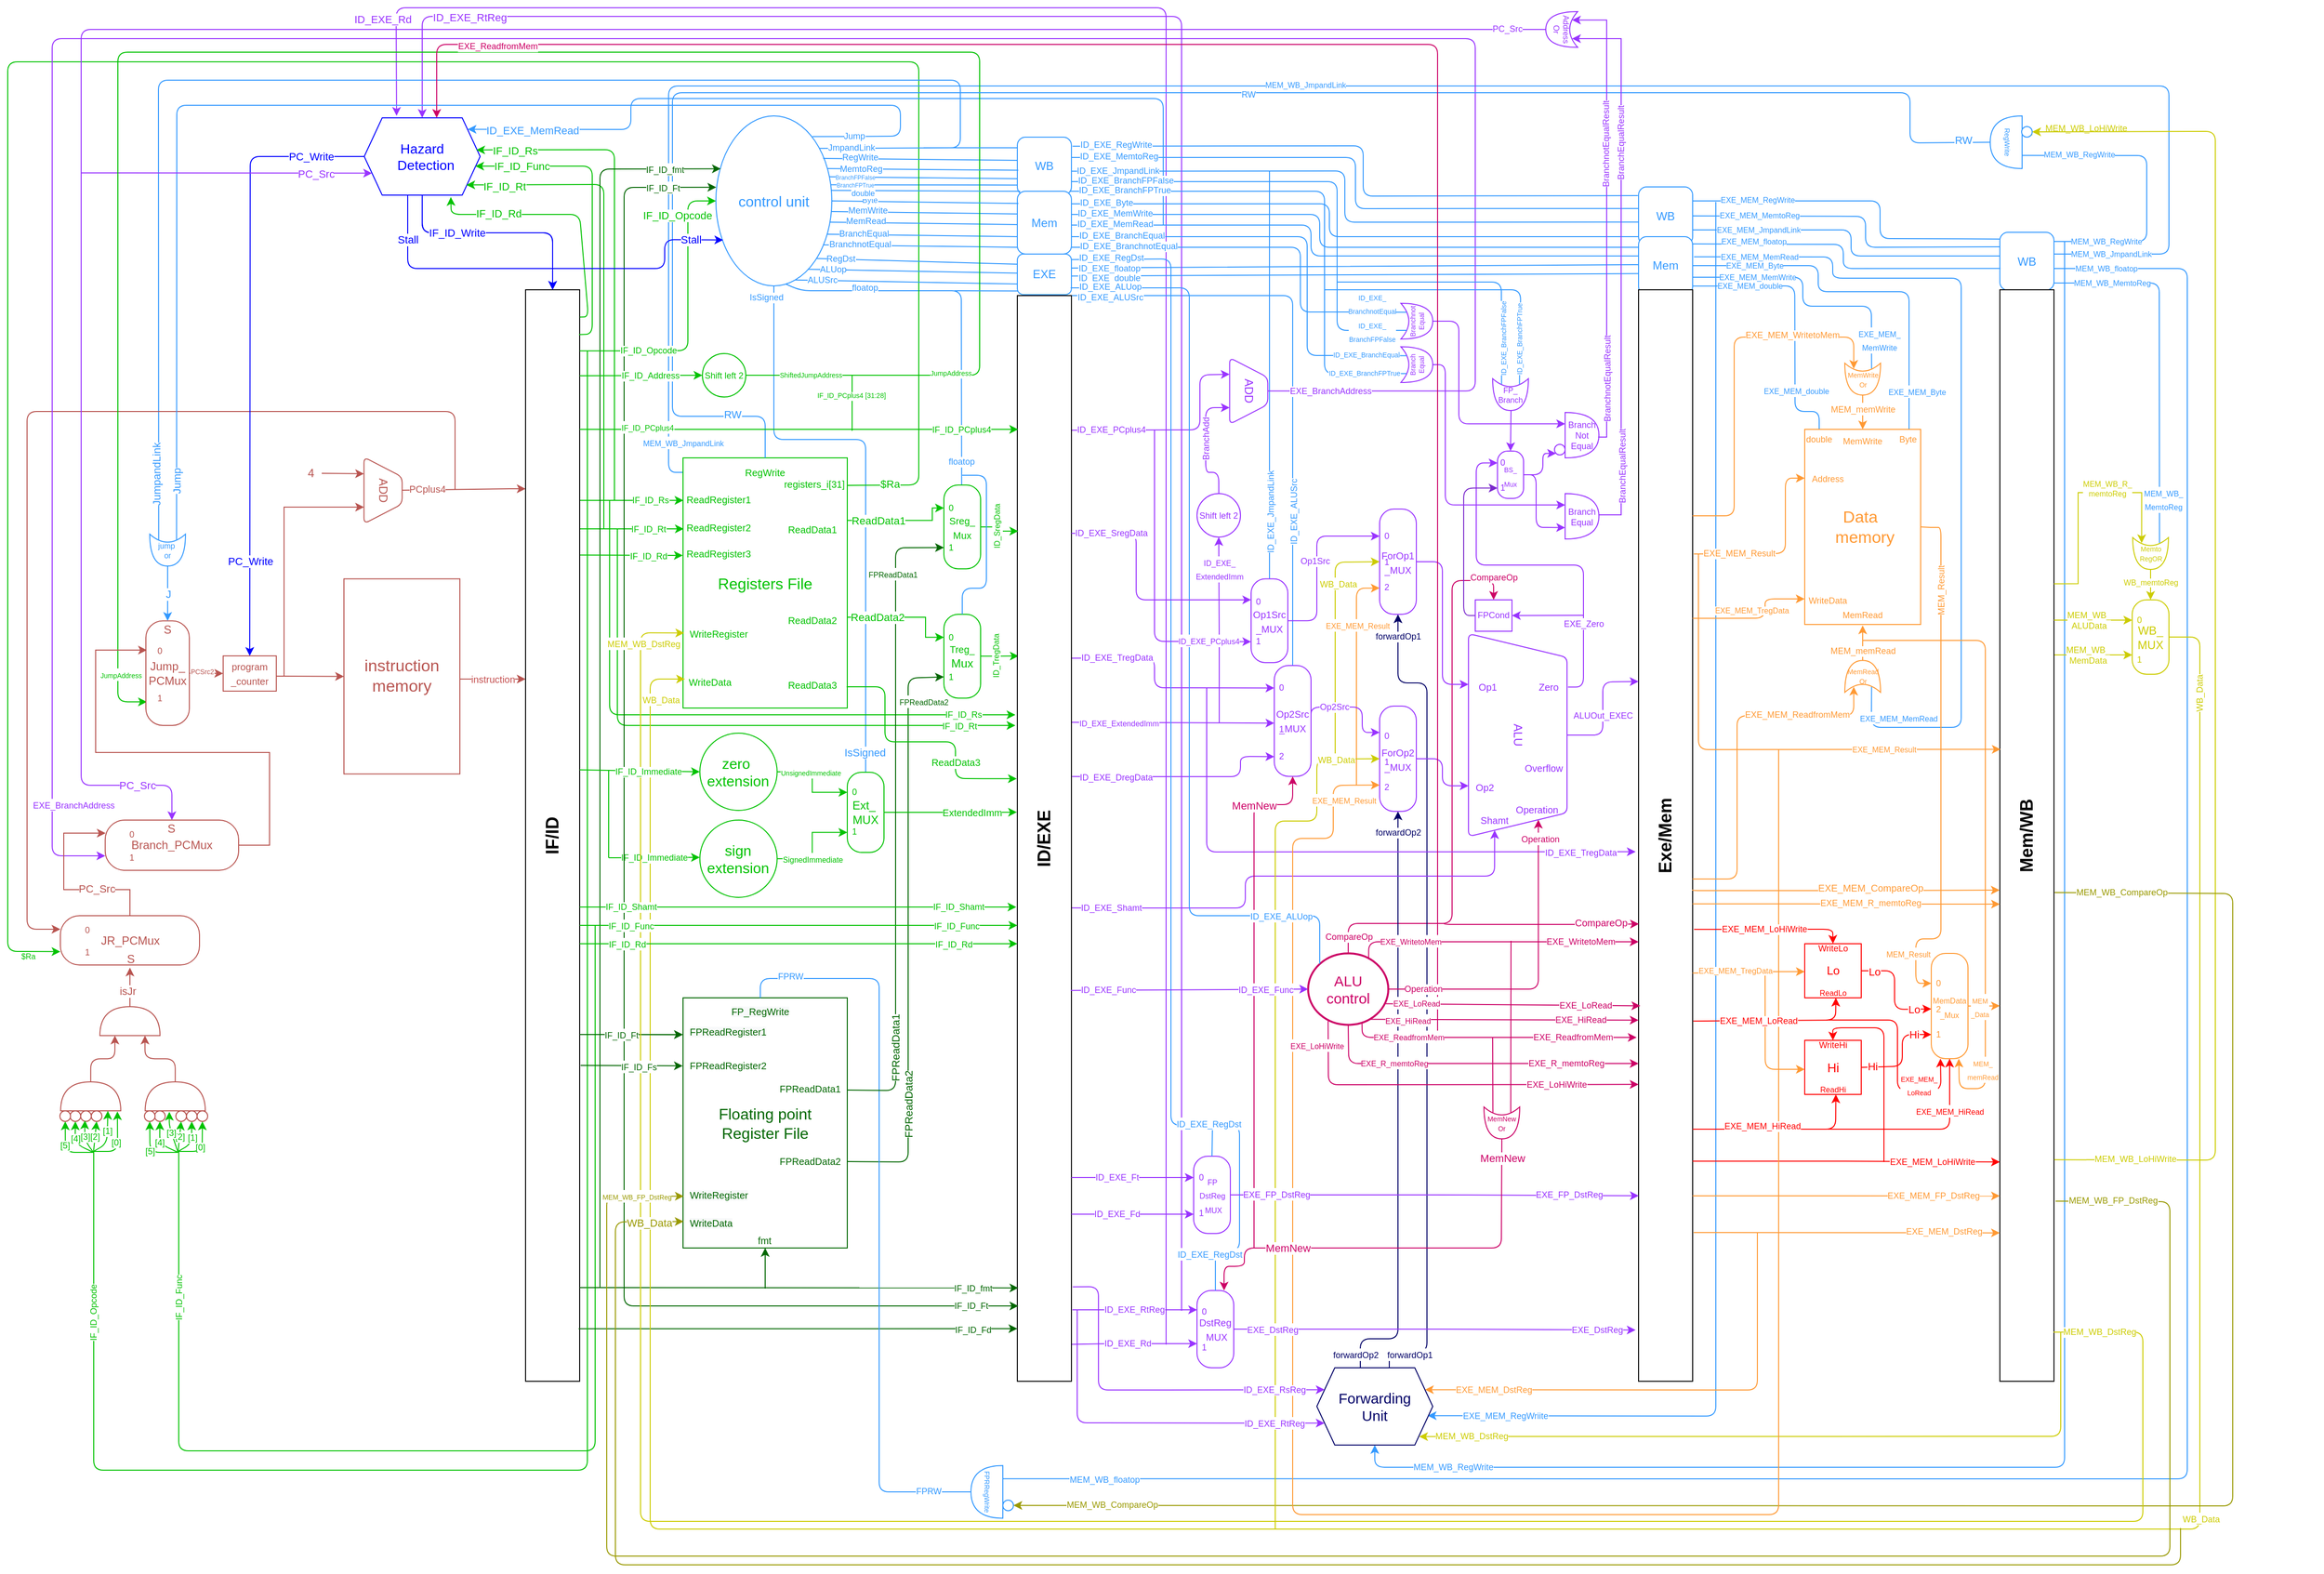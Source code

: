 <mxfile version="14.1.8" type="github">
  <diagram id="FUZhbVknojldcqYKG9fJ" name="Page-1">
    <mxGraphModel dx="3758" dy="746" grid="0" gridSize="10" guides="1" tooltips="1" connect="1" arrows="1" fold="1" page="1" pageScale="1" pageWidth="2336" pageHeight="1654" background="none" math="0" shadow="0">
      <root>
        <mxCell id="0" />
        <mxCell id="1" parent="0" />
        <mxCell id="O50RYyuhymswDinPbJdu-3" value="" style="endArrow=none;html=1;strokeColor=#3399FF;exitX=0.991;exitY=0.405;exitDx=0;exitDy=0;exitPerimeter=0;entryX=0.017;entryY=0.827;entryDx=0;entryDy=0;entryPerimeter=0;" parent="1" source="UKt0rCFPghXX4FOB7-Do-11" target="VB7SxKn7EFe_iuw59Z2b-46" edge="1">
          <mxGeometry width="50" height="50" relative="1" as="geometry">
            <mxPoint x="-1394" y="218" as="sourcePoint" />
            <mxPoint x="-1344" y="168" as="targetPoint" />
          </mxGeometry>
        </mxCell>
        <mxCell id="O50RYyuhymswDinPbJdu-4" value="&lt;span style=&quot;color: rgb(51 , 153 , 255)&quot;&gt;&lt;font style=&quot;font-size: 6px&quot;&gt;BranchFPTrue&lt;br&gt;&lt;/font&gt;&lt;/span&gt;" style="edgeLabel;html=1;align=center;verticalAlign=middle;resizable=0;points=[];" parent="O50RYyuhymswDinPbJdu-3" vertex="1" connectable="0">
          <mxGeometry x="-0.851" y="-1" relative="1" as="geometry">
            <mxPoint x="10.21" y="-2.31" as="offset" />
          </mxGeometry>
        </mxCell>
        <mxCell id="O50RYyuhymswDinPbJdu-1" value="" style="endArrow=none;html=1;exitX=0.974;exitY=0.35;exitDx=0;exitDy=0;exitPerimeter=0;entryX=0.017;entryY=0.694;entryDx=0;entryDy=0;entryPerimeter=0;strokeColor=#3399FF;" parent="1" edge="1">
          <mxGeometry width="50" height="50" relative="1" as="geometry">
            <mxPoint x="-1474.07" y="186.0" as="sourcePoint" />
            <mxPoint x="-1277.988" y="188.04" as="targetPoint" />
          </mxGeometry>
        </mxCell>
        <mxCell id="O50RYyuhymswDinPbJdu-2" value="&lt;span style=&quot;color: rgb(51 , 153 , 255)&quot;&gt;&lt;font style=&quot;font-size: 6px&quot;&gt;BranchFPFalse&lt;/font&gt;&lt;/span&gt;" style="edgeLabel;html=1;align=center;verticalAlign=middle;resizable=0;points=[];" parent="O50RYyuhymswDinPbJdu-1" vertex="1" connectable="0">
          <mxGeometry x="-0.687" y="-1" relative="1" as="geometry">
            <mxPoint x="-3.06" y="-2.32" as="offset" />
          </mxGeometry>
        </mxCell>
        <mxCell id="ZLA4pjyb3UwJLn75IRX7-6" value="" style="endArrow=classic;html=1;fontColor=#0000CC;strokeColor=#9933FF;entryX=0.279;entryY=-0.027;entryDx=0;entryDy=0;entryPerimeter=0;" parent="1" target="UKt0rCFPghXX4FOB7-Do-28" edge="1">
          <mxGeometry width="50" height="50" relative="1" as="geometry">
            <mxPoint x="-1124" y="1395" as="sourcePoint" />
            <mxPoint x="-1910" y="129" as="targetPoint" />
            <Array as="points">
              <mxPoint x="-1124" y="11" />
              <mxPoint x="-1921" y="11" />
            </Array>
          </mxGeometry>
        </mxCell>
        <mxCell id="ZLA4pjyb3UwJLn75IRX7-7" value="&lt;font color=&quot;#9933ff&quot;&gt;ID_EXE_Rd&lt;/font&gt;" style="edgeLabel;html=1;align=center;verticalAlign=middle;resizable=0;points=[];fontColor=#0000CC;fontSize=11;" parent="ZLA4pjyb3UwJLn75IRX7-6" vertex="1" connectable="0">
          <mxGeometry x="0.843" y="1" relative="1" as="geometry">
            <mxPoint x="-82.5" y="11" as="offset" />
          </mxGeometry>
        </mxCell>
        <mxCell id="qUpdYdg1yEKMTrw5bY8S-4" value="EXE_MEM_double" style="endArrow=none;html=1;fontSize=8;fontColor=#3399FF;strokeColor=#3399FF;exitX=0.988;exitY=0.636;exitDx=0;exitDy=0;entryX=0.5;entryY=0;entryDx=0;entryDy=0;spacingLeft=26;exitPerimeter=0;" parent="1" target="qUpdYdg1yEKMTrw5bY8S-3" edge="1">
          <mxGeometry x="-0.667" width="50" height="50" relative="1" as="geometry">
            <mxPoint x="-579.002" y="299.16" as="sourcePoint" />
            <mxPoint x="-393.08" y="397.775" as="targetPoint" />
            <Array as="points">
              <mxPoint x="-473.33" y="299" />
              <mxPoint x="-473" y="429" />
              <mxPoint x="-448" y="429" />
            </Array>
            <mxPoint as="offset" />
          </mxGeometry>
        </mxCell>
        <mxCell id="B7XlXlaNEZrZF2G971Ab-33" value="&lt;span style=&quot;color: rgb(51 , 153 , 255) ; font-size: 8px&quot;&gt;EXE_MEM_double&lt;/span&gt;" style="edgeLabel;html=1;align=center;verticalAlign=middle;resizable=0;points=[];" parent="qUpdYdg1yEKMTrw5bY8S-4" vertex="1" connectable="0">
          <mxGeometry x="0.526" y="1" relative="1" as="geometry">
            <mxPoint as="offset" />
          </mxGeometry>
        </mxCell>
        <mxCell id="MDKbR9UM8LwBPgUKq2hT-2" value="MEM_WB_floatop" style="endArrow=none;html=1;fontSize=8;fontColor=#3399FF;strokeColor=#3399FF;spacingLeft=-3;entryX=0;entryY=0.75;entryDx=0;entryDy=0;entryPerimeter=0;" parent="1" target="9PQTvSsLilwR7clUZoGl-6" edge="1">
          <mxGeometry x="-0.958" width="50" height="50" relative="1" as="geometry">
            <mxPoint x="-205" y="281" as="sourcePoint" />
            <mxPoint x="-238" y="1556" as="targetPoint" />
            <Array as="points">
              <mxPoint x="-67" y="281" />
              <mxPoint x="-67" y="1534" />
            </Array>
            <mxPoint as="offset" />
          </mxGeometry>
        </mxCell>
        <mxCell id="MDKbR9UM8LwBPgUKq2hT-10" value="&lt;font color=&quot;#3399ff&quot;&gt;MEM_WB_floatop&lt;/font&gt;" style="edgeLabel;html=1;align=center;verticalAlign=middle;resizable=0;points=[];fontSize=9;" parent="MDKbR9UM8LwBPgUKq2hT-2" vertex="1" connectable="0">
          <mxGeometry x="0.912" y="1" relative="1" as="geometry">
            <mxPoint x="-10" as="offset" />
          </mxGeometry>
        </mxCell>
        <mxCell id="9PQTvSsLilwR7clUZoGl-2" value="" style="endArrow=none;html=1;strokeColor=#3399FF;fontColor=#3399FF;fontSize=9;spacing=0;spacingLeft=3;spacingBottom=3;exitX=0;exitY=0.5;exitDx=0;exitDy=0;entryX=0.993;entryY=0.345;entryDx=0;entryDy=0;entryPerimeter=0;" parent="1" source="VB7SxKn7EFe_iuw59Z2b-49" target="VB7SxKn7EFe_iuw59Z2b-44" edge="1">
          <mxGeometry x="-0.756" width="50" height="50" relative="1" as="geometry">
            <mxPoint x="-1160" y="378" as="sourcePoint" />
            <mxPoint x="-1221" y="287" as="targetPoint" />
            <mxPoint as="offset" />
            <Array as="points">
              <mxPoint x="-629" y="277" />
            </Array>
          </mxGeometry>
        </mxCell>
        <mxCell id="9PQTvSsLilwR7clUZoGl-5" value="ID_EXE_floatop" style="edgeLabel;html=1;align=center;verticalAlign=middle;resizable=0;points=[];fontColor=#3399FF;fontSize=9;" parent="9PQTvSsLilwR7clUZoGl-2" vertex="1" connectable="0">
          <mxGeometry x="0.87" y="-2" relative="1" as="geometry">
            <mxPoint x="0.4" y="2.74" as="offset" />
          </mxGeometry>
        </mxCell>
        <mxCell id="BC7iGoMoi5dnLff00QbV-104" style="edgeStyle=orthogonalEdgeStyle;rounded=1;orthogonalLoop=1;jettySize=auto;html=1;entryX=0.5;entryY=0;entryDx=0;entryDy=0;fontSize=9;exitX=0.5;exitY=0;exitDx=0;exitDy=0;exitPerimeter=0;fontColor=#cc0066;strokeColor=#CC0066;" parent="1" source="UKt0rCFPghXX4FOB7-Do-15" target="BC7iGoMoi5dnLff00QbV-84" edge="1">
          <mxGeometry relative="1" as="geometry">
            <Array as="points">
              <mxPoint x="-935" y="959" />
              <mxPoint x="-828" y="959" />
              <mxPoint x="-828" y="604" />
              <mxPoint x="-785" y="604" />
            </Array>
          </mxGeometry>
        </mxCell>
        <mxCell id="BC7iGoMoi5dnLff00QbV-105" value="CompareOp" style="edgeLabel;html=1;align=center;verticalAlign=middle;resizable=0;points=[];fontSize=9;fontColor=#CC0066;" parent="BC7iGoMoi5dnLff00QbV-104" vertex="1" connectable="0">
          <mxGeometry x="-0.845" relative="1" as="geometry">
            <mxPoint x="-12.0" y="13.94" as="offset" />
          </mxGeometry>
        </mxCell>
        <mxCell id="BC7iGoMoi5dnLff00QbV-21" value="ID_TregData" style="edgeStyle=orthogonalEdgeStyle;rounded=0;orthogonalLoop=1;jettySize=auto;html=1;strokeColor=#00C200;fontSize=8;fontColor=#00C200;horizontal=0;entryX=0.024;entryY=0.332;entryDx=0;entryDy=0;entryPerimeter=0;" parent="1" source="BC7iGoMoi5dnLff00QbV-14" target="UKt0rCFPghXX4FOB7-Do-1" edge="1">
          <mxGeometry x="-0.191" relative="1" as="geometry">
            <Array as="points">
              <mxPoint x="-1296" y="682" />
            </Array>
            <mxPoint as="offset" />
            <mxPoint x="-1291" y="653" as="targetPoint" />
          </mxGeometry>
        </mxCell>
        <mxCell id="CtNVOPYaEB--DCEwSdlD-2" value="&lt;font color=&quot;#006600&quot;&gt;FPReadData2&lt;/font&gt;" style="endArrow=classic;html=1;strokeColor=#006600;exitX=1;exitY=0.5;exitDx=0;exitDy=0;entryX=0;entryY=0.5;entryDx=0;entryDy=0;horizontal=0;" parent="1" source="gS0UG-fzsXVAPo_zug0t-13" target="BC7iGoMoi5dnLff00QbV-16" edge="1">
          <mxGeometry x="-0.592" width="50" height="50" relative="1" as="geometry">
            <mxPoint x="-1387" y="1217" as="sourcePoint" />
            <mxPoint x="-1337" y="1167" as="targetPoint" />
            <Array as="points">
              <mxPoint x="-1391" y="1206" />
              <mxPoint x="-1391" y="705" />
            </Array>
            <mxPoint as="offset" />
          </mxGeometry>
        </mxCell>
        <mxCell id="gxvZhQhr0Ajc84pvUezM-15" value="&lt;span style=&quot;color: rgb(0 , 102 , 0) ; font-size: 8px&quot;&gt;FPReadData2&lt;/span&gt;" style="edgeLabel;html=1;align=center;verticalAlign=middle;resizable=0;points=[];" parent="CtNVOPYaEB--DCEwSdlD-2" vertex="1" connectable="0">
          <mxGeometry x="0.811" relative="1" as="geometry">
            <mxPoint x="16" y="4.16" as="offset" />
          </mxGeometry>
        </mxCell>
        <mxCell id="VB7SxKn7EFe_iuw59Z2b-43" value="IsSigned" style="endArrow=none;html=1;fontSize=9;strokeColor=#3399FF;fontColor=#3399FF;exitX=0.5;exitY=1;exitDx=0;exitDy=0;endFill=0;entryX=0.5;entryY=0;entryDx=0;entryDy=0;" parent="1" source="UKt0rCFPghXX4FOB7-Do-11" target="VB7SxKn7EFe_iuw59Z2b-13" edge="1">
          <mxGeometry x="-0.96" y="-8" width="50" height="50" relative="1" as="geometry">
            <mxPoint x="-1552" y="339" as="sourcePoint" />
            <mxPoint x="-1495" y="339" as="targetPoint" />
            <Array as="points">
              <mxPoint x="-1530" y="458" />
              <mxPoint x="-1435" y="458" />
              <mxPoint x="-1435" y="543" />
            </Array>
            <mxPoint as="offset" />
          </mxGeometry>
        </mxCell>
        <mxCell id="gxvZhQhr0Ajc84pvUezM-7" value="&lt;font color=&quot;#3399ff&quot;&gt;IsSigned&lt;/font&gt;" style="edgeLabel;html=1;align=center;verticalAlign=middle;resizable=0;points=[];" parent="VB7SxKn7EFe_iuw59Z2b-43" vertex="1" connectable="0">
          <mxGeometry x="0.929" y="-1" relative="1" as="geometry">
            <mxPoint as="offset" />
          </mxGeometry>
        </mxCell>
        <mxCell id="BC7iGoMoi5dnLff00QbV-5" value="" style="endArrow=none;html=1;fontSize=9;strokeColor=#3399FF;fontColor=#3399FF;endFill=0;" parent="1" edge="1">
          <mxGeometry x="-0.943" width="50" height="50" relative="1" as="geometry">
            <mxPoint x="-1520" y="296" as="sourcePoint" />
            <mxPoint x="-1335.61" y="505.13" as="targetPoint" />
            <Array as="points">
              <mxPoint x="-1502" y="304" />
              <mxPoint x="-1336" y="304" />
            </Array>
            <mxPoint as="offset" />
          </mxGeometry>
        </mxCell>
        <mxCell id="BC7iGoMoi5dnLff00QbV-7" value="&lt;font color=&quot;#3399ff&quot; style=&quot;font-size: 9px;&quot;&gt;floatop&lt;/font&gt;" style="edgeLabel;html=1;align=center;verticalAlign=middle;resizable=0;points=[];fontSize=9;" parent="BC7iGoMoi5dnLff00QbV-5" vertex="1" connectable="0">
          <mxGeometry x="-0.782" y="-2" relative="1" as="geometry">
            <mxPoint x="43.36" y="-4.9" as="offset" />
          </mxGeometry>
        </mxCell>
        <mxCell id="BC7iGoMoi5dnLff00QbV-8" value="&lt;font color=&quot;#3399ff&quot;&gt;floatop&lt;/font&gt;" style="edgeLabel;html=1;align=center;verticalAlign=middle;resizable=0;points=[];fontSize=9;" parent="BC7iGoMoi5dnLff00QbV-5" vertex="1" connectable="0">
          <mxGeometry x="0.962" y="-2" relative="1" as="geometry">
            <mxPoint x="1.09" y="-17.42" as="offset" />
          </mxGeometry>
        </mxCell>
        <mxCell id="rZ_rh7BoH4JBTpEfDPfL-59" value="" style="endArrow=classic;html=1;fontSize=8;entryX=0;entryY=0.5;entryDx=0;entryDy=0;fontColor=#00C200;strokeColor=#00C200;exitX=1;exitY=0.11;exitDx=0;exitDy=0;exitPerimeter=0;" parent="1" source="UKt0rCFPghXX4FOB7-Do-9" target="rZ_rh7BoH4JBTpEfDPfL-58" edge="1">
          <mxGeometry width="50" height="50" relative="1" as="geometry">
            <mxPoint x="-1380" y="641" as="sourcePoint" />
            <mxPoint x="-1820" y="426" as="targetPoint" />
            <Array as="points">
              <mxPoint x="-1380" y="505" />
              <mxPoint x="-1380" y="67" />
              <mxPoint x="-2323" y="67" />
              <mxPoint x="-2323" y="988" />
            </Array>
          </mxGeometry>
        </mxCell>
        <mxCell id="rZ_rh7BoH4JBTpEfDPfL-60" value="&lt;font&gt;$Ra&lt;/font&gt;" style="edgeLabel;html=1;align=center;verticalAlign=middle;resizable=0;points=[];fontSize=8;fontColor=#00C200;" parent="rZ_rh7BoH4JBTpEfDPfL-59" vertex="1" connectable="0">
          <mxGeometry x="0.887" y="2" relative="1" as="geometry">
            <mxPoint x="19" y="88.2" as="offset" />
          </mxGeometry>
        </mxCell>
        <mxCell id="B7XlXlaNEZrZF2G971Ab-1" value="&lt;font color=&quot;#00c200&quot;&gt;$Ra&lt;/font&gt;" style="edgeLabel;html=1;align=center;verticalAlign=middle;resizable=0;points=[];" parent="rZ_rh7BoH4JBTpEfDPfL-59" vertex="1" connectable="0">
          <mxGeometry x="-0.964" y="1" relative="1" as="geometry">
            <mxPoint as="offset" />
          </mxGeometry>
        </mxCell>
        <mxCell id="rZ_rh7BoH4JBTpEfDPfL-54" value="MEM_WB_JmpandLink" style="endArrow=none;html=1;strokeColor=#3399FF;fontSize=8;fontColor=#3399FF;" parent="1" edge="1">
          <mxGeometry x="-0.948" width="50" height="50" relative="1" as="geometry">
            <mxPoint x="-205" y="266" as="sourcePoint" />
            <mxPoint x="-1624" y="492" as="targetPoint" />
            <Array as="points">
              <mxPoint x="-86" y="266" />
              <mxPoint x="-86" y="92" />
              <mxPoint x="-1639" y="92" />
              <mxPoint x="-1639" y="492" />
            </Array>
            <mxPoint as="offset" />
          </mxGeometry>
        </mxCell>
        <mxCell id="gxvZhQhr0Ajc84pvUezM-8" value="&lt;span style=&quot;color: rgb(51 , 153 , 255) ; font-size: 8px&quot;&gt;MEM_WB_JmpandLink&lt;/span&gt;" style="edgeLabel;html=1;align=center;verticalAlign=middle;resizable=0;points=[];" parent="rZ_rh7BoH4JBTpEfDPfL-54" vertex="1" connectable="0">
          <mxGeometry x="0.961" y="1" relative="1" as="geometry">
            <mxPoint x="14" y="-2.71" as="offset" />
          </mxGeometry>
        </mxCell>
        <mxCell id="gxvZhQhr0Ajc84pvUezM-9" value="&lt;span style=&quot;color: rgb(51 , 153 , 255) ; font-size: 8px&quot;&gt;MEM_WB_JmpandLink&lt;/span&gt;" style="edgeLabel;html=1;align=center;verticalAlign=middle;resizable=0;points=[];" parent="rZ_rh7BoH4JBTpEfDPfL-54" vertex="1" connectable="0">
          <mxGeometry x="0.05" y="-2" relative="1" as="geometry">
            <mxPoint as="offset" />
          </mxGeometry>
        </mxCell>
        <mxCell id="rZ_rh7BoH4JBTpEfDPfL-52" value="" style="endArrow=none;html=1;strokeColor=#3399FF;fontColor=#3399FF;fontSize=9;spacing=0;spacingLeft=5;spacingBottom=6;entryX=0.5;entryY=0;entryDx=0;entryDy=0;" parent="1" target="rZ_rh7BoH4JBTpEfDPfL-42" edge="1">
          <mxGeometry x="-0.85" y="-2" width="50" height="50" relative="1" as="geometry">
            <mxPoint x="-1017" y="180" as="sourcePoint" />
            <mxPoint x="-890" y="529" as="targetPoint" />
            <mxPoint as="offset" />
            <Array as="points">
              <mxPoint x="-1017" y="402" />
            </Array>
          </mxGeometry>
        </mxCell>
        <mxCell id="fmE-JT6YE_AgQlj8SpnZ-9" value="&lt;span style=&quot;color: rgb(51 , 153 , 255) ; font-size: 9px&quot;&gt;ID_EXE_JmpandLink&lt;/span&gt;" style="edgeLabel;html=1;align=center;verticalAlign=middle;resizable=0;points=[];rotation=270;" parent="rZ_rh7BoH4JBTpEfDPfL-52" vertex="1" connectable="0">
          <mxGeometry x="0.809" y="-1" relative="1" as="geometry">
            <mxPoint x="1" y="-28.9" as="offset" />
          </mxGeometry>
        </mxCell>
        <mxCell id="rZ_rh7BoH4JBTpEfDPfL-48" value="ID_EXE_JmpandLink" style="endArrow=none;html=1;entryX=0;entryY=0.606;entryDx=0;entryDy=0;strokeColor=#3399FF;fontColor=#3399FF;fontSize=9;spacing=0;spacingLeft=11;spacingBottom=11;entryPerimeter=0;exitX=1.001;exitY=0.588;exitDx=0;exitDy=0;exitPerimeter=0;" parent="1" source="VB7SxKn7EFe_iuw59Z2b-46" target="VB7SxKn7EFe_iuw59Z2b-48" edge="1">
          <mxGeometry x="-0.869" y="-5" width="50" height="50" relative="1" as="geometry">
            <mxPoint x="-1222" y="195.88" as="sourcePoint" />
            <mxPoint x="-993" y="467.13" as="targetPoint" />
            <mxPoint as="offset" />
            <Array as="points">
              <mxPoint x="-939" y="180" />
              <mxPoint x="-939" y="233" />
            </Array>
          </mxGeometry>
        </mxCell>
        <mxCell id="CtNVOPYaEB--DCEwSdlD-4" value="ID_EXE_ALUSrc" style="endArrow=none;html=1;entryX=0.5;entryY=0;entryDx=0;entryDy=0;strokeColor=#3399FF;fontColor=#3399FF;fontSize=9;spacing=0;spacingLeft=5;spacingBottom=6;exitX=1;exitY=0;exitDx=0;exitDy=0;" parent="1" source="UKt0rCFPghXX4FOB7-Do-1" target="JEvkDJspSOMSKIL867WB-37" edge="1">
          <mxGeometry x="-0.879" y="-5" width="50" height="50" relative="1" as="geometry">
            <mxPoint x="-1222" y="288" as="sourcePoint" />
            <mxPoint x="-1001.862" y="295.872" as="targetPoint" />
            <mxPoint as="offset" />
            <Array as="points">
              <mxPoint x="-993" y="309" />
            </Array>
          </mxGeometry>
        </mxCell>
        <mxCell id="fmE-JT6YE_AgQlj8SpnZ-10" value="&lt;span style=&quot;color: rgb(51 , 153 , 255) ; font-size: 9px&quot;&gt;ID_EXE_ALUSrc&lt;/span&gt;" style="edgeLabel;html=1;align=center;verticalAlign=middle;resizable=0;points=[];rotation=270;" parent="CtNVOPYaEB--DCEwSdlD-4" vertex="1" connectable="0">
          <mxGeometry x="0.342" relative="1" as="geometry">
            <mxPoint y="42.51" as="offset" />
          </mxGeometry>
        </mxCell>
        <mxCell id="ToduFV8g3K8M5US-xybr-17" value="" style="endArrow=classic;html=1;fontColor=#0000CC;entryX=0.5;entryY=0;entryDx=0;entryDy=0;strokeColor=#9933FF;" parent="1" target="UKt0rCFPghXX4FOB7-Do-28" edge="1">
          <mxGeometry width="50" height="50" relative="1" as="geometry">
            <mxPoint x="-1108" y="1360" as="sourcePoint" />
            <mxPoint x="-1834" y="112" as="targetPoint" />
            <Array as="points">
              <mxPoint x="-1108" y="20" />
              <mxPoint x="-1894" y="20" />
            </Array>
          </mxGeometry>
        </mxCell>
        <mxCell id="ToduFV8g3K8M5US-xybr-18" value="&lt;font color=&quot;#9933ff&quot;&gt;ID_EXE_RtReg&lt;/font&gt;" style="edgeLabel;html=1;align=center;verticalAlign=middle;resizable=0;points=[];fontColor=#0000CC;fontSize=11;" parent="ToduFV8g3K8M5US-xybr-17" vertex="1" connectable="0">
          <mxGeometry x="0.843" y="1" relative="1" as="geometry">
            <mxPoint x="-20.79" as="offset" />
          </mxGeometry>
        </mxCell>
        <mxCell id="ToduFV8g3K8M5US-xybr-5" value="" style="endArrow=classic;html=1;fontColor=#0000CC;entryX=0.892;entryY=0.148;entryDx=0;entryDy=0;entryPerimeter=0;strokeColor=#3399FF;" parent="1" target="UKt0rCFPghXX4FOB7-Do-28" edge="1">
          <mxGeometry width="50" height="50" relative="1" as="geometry">
            <mxPoint x="-1126.95" y="236" as="sourcePoint" />
            <mxPoint x="-1274.002" y="-146.156" as="targetPoint" />
            <Array as="points">
              <mxPoint x="-1127" y="105" />
              <mxPoint x="-1678" y="105" />
              <mxPoint x="-1678" y="137" />
            </Array>
          </mxGeometry>
        </mxCell>
        <mxCell id="ToduFV8g3K8M5US-xybr-6" value="ID_EXE_MemRead" style="edgeLabel;html=1;align=center;verticalAlign=middle;resizable=0;points=[];fontSize=11;fontColor=#3399FF;" parent="ToduFV8g3K8M5US-xybr-5" vertex="1" connectable="0">
          <mxGeometry x="0.843" y="1" relative="1" as="geometry">
            <mxPoint x="-2.67" as="offset" />
          </mxGeometry>
        </mxCell>
        <mxCell id="JEvkDJspSOMSKIL867WB-57" value="&lt;font color=&quot;#3399ff&quot;&gt;MEM_WB_RegWrite&lt;/font&gt;" style="endArrow=classic;html=1;fontSize=9;entryX=0.5;entryY=1;entryDx=0;entryDy=0;fontColor=#000066;strokeColor=#3399FF;" parent="1" target="UKt0rCFPghXX4FOB7-Do-27" edge="1">
          <mxGeometry x="0.897" width="50" height="50" relative="1" as="geometry">
            <mxPoint x="-194" y="253" as="sourcePoint" />
            <mxPoint x="-484.002" y="1513.156" as="targetPoint" />
            <Array as="points">
              <mxPoint x="-194" y="979" />
              <mxPoint x="-194" y="1522" />
              <mxPoint x="-908" y="1522" />
            </Array>
            <mxPoint as="offset" />
          </mxGeometry>
        </mxCell>
        <mxCell id="CtNVOPYaEB--DCEwSdlD-39" value="EXE_MEM_RegWrite" style="endArrow=none;html=1;fontSize=8;fontColor=#3399FF;strokeColor=#3399FF;exitX=1;exitY=0.5;exitDx=0;exitDy=0;entryX=-0.03;entryY=0.374;entryDx=0;entryDy=0;entryPerimeter=0;spacingBottom=8;" parent="1" edge="1">
          <mxGeometry x="-0.628" y="-3" width="50" height="50" relative="1" as="geometry">
            <mxPoint x="-579.0" y="211" as="sourcePoint" />
            <mxPoint x="-261" y="250.44" as="targetPoint" />
            <Array as="points">
              <mxPoint x="-385" y="211" />
              <mxPoint x="-385" y="250" />
            </Array>
            <mxPoint as="offset" />
          </mxGeometry>
        </mxCell>
        <mxCell id="JEvkDJspSOMSKIL867WB-51" value="&lt;font color=&quot;#3399ff&quot;&gt;EXE_MEM_RegWriite&lt;/font&gt;" style="endArrow=classic;html=1;fontSize=9;entryX=0.957;entryY=0.62;entryDx=0;entryDy=0;fontColor=#000066;entryPerimeter=0;strokeColor=#3399FF;" parent="1" target="UKt0rCFPghXX4FOB7-Do-27" edge="1">
          <mxGeometry x="0.897" width="50" height="50" relative="1" as="geometry">
            <mxPoint x="-555" y="212" as="sourcePoint" />
            <mxPoint x="-1265" y="869" as="targetPoint" />
            <Array as="points">
              <mxPoint x="-555" y="936" />
              <mxPoint x="-555" y="1469" />
            </Array>
            <mxPoint as="offset" />
          </mxGeometry>
        </mxCell>
        <mxCell id="CtNVOPYaEB--DCEwSdlD-17" value="RegDst" style="endArrow=none;html=1;exitX=0.868;exitY=0.839;exitDx=0;exitDy=0;strokeColor=#3399FF;fontColor=#3399FF;fontSize=9;spacing=0;spacingLeft=5;spacingBottom=8;entryX=0;entryY=0.25;entryDx=0;entryDy=0;exitPerimeter=0;" parent="1" source="UKt0rCFPghXX4FOB7-Do-11" target="VB7SxKn7EFe_iuw59Z2b-44" edge="1">
          <mxGeometry x="-0.783" y="-4" width="50" height="50" relative="1" as="geometry">
            <mxPoint x="-1484.99" y="265.998" as="sourcePoint" />
            <mxPoint x="-1277.99" y="276" as="targetPoint" />
            <mxPoint as="offset" />
          </mxGeometry>
        </mxCell>
        <mxCell id="JEvkDJspSOMSKIL867WB-50" value="&lt;font color=&quot;#ff9933&quot;&gt;EXE_MEM_DstReg&lt;/font&gt;" style="endArrow=classic;html=1;fontSize=9;entryX=1;entryY=0.25;entryDx=0;entryDy=0;fontColor=#000066;horizontal=1;strokeColor=#FF9933;" parent="1" target="UKt0rCFPghXX4FOB7-Do-27" edge="1">
          <mxGeometry x="0.719" width="50" height="50" relative="1" as="geometry">
            <mxPoint x="-512" y="1279" as="sourcePoint" />
            <mxPoint x="-511" y="1216" as="targetPoint" />
            <Array as="points">
              <mxPoint x="-512" y="1442" />
            </Array>
            <mxPoint as="offset" />
          </mxGeometry>
        </mxCell>
        <mxCell id="JEvkDJspSOMSKIL867WB-53" value="&lt;font color=&quot;#cccc00&quot;&gt;MEM_WB_DstReg&lt;/font&gt;" style="endArrow=classic;html=1;fontSize=9;fontColor=#000066;entryX=0.883;entryY=0.89;entryDx=0;entryDy=0;entryPerimeter=0;strokeColor=#CCCC00;" parent="1" target="UKt0rCFPghXX4FOB7-Do-27" edge="1">
          <mxGeometry x="0.861" width="50" height="50" relative="1" as="geometry">
            <mxPoint x="-198" y="1382" as="sourcePoint" />
            <mxPoint x="-634" y="1409" as="targetPoint" />
            <Array as="points">
              <mxPoint x="-198" y="1490" />
            </Array>
            <mxPoint as="offset" />
          </mxGeometry>
        </mxCell>
        <mxCell id="JEvkDJspSOMSKIL867WB-44" value="forwardOp1" style="endArrow=classic;html=1;fontSize=9;exitX=0.625;exitY=0;exitDx=0;exitDy=0;entryX=0.5;entryY=1;entryDx=0;entryDy=0;fontColor=#000066;horizontal=1;strokeColor=#000066;" parent="1" source="UKt0rCFPghXX4FOB7-Do-27" target="UKt0rCFPghXX4FOB7-Do-16" edge="1">
          <mxGeometry x="0.947" width="50" height="50" relative="1" as="geometry">
            <mxPoint x="-846.052" y="1451.684" as="sourcePoint" />
            <mxPoint x="-874.0" y="852.0" as="targetPoint" />
            <Array as="points">
              <mxPoint x="-893" y="1403" />
              <mxPoint x="-854" y="1403" />
              <mxPoint x="-854" y="710" />
              <mxPoint x="-884" y="710" />
            </Array>
            <mxPoint as="offset" />
          </mxGeometry>
        </mxCell>
        <mxCell id="B7XlXlaNEZrZF2G971Ab-28" value="&lt;span style=&quot;color: rgb(0 , 0 , 102) ; font-size: 9px&quot;&gt;forwardOp1&lt;br&gt;&lt;/span&gt;" style="edgeLabel;html=1;align=center;verticalAlign=middle;resizable=0;points=[];" parent="JEvkDJspSOMSKIL867WB-44" vertex="1" connectable="0">
          <mxGeometry x="-0.833" relative="1" as="geometry">
            <mxPoint x="-18" y="17.86" as="offset" />
          </mxGeometry>
        </mxCell>
        <mxCell id="JEvkDJspSOMSKIL867WB-43" value="forwardOp2" style="endArrow=classic;html=1;fontSize=9;exitX=0.375;exitY=0;exitDx=0;exitDy=0;entryX=0.5;entryY=1;entryDx=0;entryDy=0;strokeColor=#000066;fontColor=#000066;horizontal=1;" parent="1" source="UKt0rCFPghXX4FOB7-Do-27" target="UKt0rCFPghXX4FOB7-Do-17" edge="1">
          <mxGeometry x="0.928" width="50" height="50" relative="1" as="geometry">
            <mxPoint x="-939" y="1277" as="sourcePoint" />
            <mxPoint x="-889" y="1227" as="targetPoint" />
            <Array as="points">
              <mxPoint x="-923" y="1389" />
              <mxPoint x="-884" y="1389" />
              <mxPoint x="-884" y="1130" />
              <mxPoint x="-884" y="902" />
            </Array>
            <mxPoint as="offset" />
          </mxGeometry>
        </mxCell>
        <mxCell id="B7XlXlaNEZrZF2G971Ab-27" value="&lt;span style=&quot;color: rgb(0 , 0 , 102) ; font-size: 9px&quot;&gt;forwardOp2&lt;/span&gt;" style="edgeLabel;html=1;align=center;verticalAlign=middle;resizable=0;points=[];" parent="JEvkDJspSOMSKIL867WB-43" vertex="1" connectable="0">
          <mxGeometry x="-0.669" y="-2" relative="1" as="geometry">
            <mxPoint x="-46" y="48.71" as="offset" />
          </mxGeometry>
        </mxCell>
        <mxCell id="VB7SxKn7EFe_iuw59Z2b-35" value="JmpandLink" style="endArrow=none;html=1;fontSize=9;strokeColor=#3399FF;fontColor=#3399FF;endFill=0;entryX=0.175;entryY=0.75;entryDx=0;entryDy=0;entryPerimeter=0;exitX=0.884;exitY=0.191;exitDx=0;exitDy=0;exitPerimeter=0;" parent="1" source="UKt0rCFPghXX4FOB7-Do-11" target="rZ_rh7BoH4JBTpEfDPfL-18" edge="1">
          <mxGeometry x="-0.956" width="50" height="50" relative="1" as="geometry">
            <mxPoint x="-1470" y="205" as="sourcePoint" />
            <mxPoint x="-1306" y="205.29" as="targetPoint" />
            <mxPoint as="offset" />
            <Array as="points">
              <mxPoint x="-1337" y="156" />
              <mxPoint x="-1337" y="86" />
              <mxPoint x="-2167" y="86" />
            </Array>
          </mxGeometry>
        </mxCell>
        <mxCell id="rZ_rh7BoH4JBTpEfDPfL-21" value="&lt;font color=&quot;#3399ff&quot;&gt;JumpandLink&lt;/font&gt;" style="edgeLabel;html=1;align=center;verticalAlign=middle;resizable=0;points=[];fontColor=#B85450;horizontal=0;" parent="VB7SxKn7EFe_iuw59Z2b-35" vertex="1" connectable="0">
          <mxGeometry x="0.967" y="-1" relative="1" as="geometry">
            <mxPoint x="-1.26" y="-42.29" as="offset" />
          </mxGeometry>
        </mxCell>
        <mxCell id="VB7SxKn7EFe_iuw59Z2b-50" value="&lt;font style=&quot;font-size: 12px&quot;&gt;WB&lt;/font&gt;" style="rounded=1;whiteSpace=wrap;html=1;fontSize=8;fontColor=#3399FF;strokeColor=#3399FF;" parent="1" vertex="1">
          <mxGeometry x="-261" y="243.5" width="56" height="60" as="geometry" />
        </mxCell>
        <mxCell id="VB7SxKn7EFe_iuw59Z2b-48" value="&lt;font style=&quot;font-size: 12px&quot;&gt;WB&lt;/font&gt;" style="rounded=1;whiteSpace=wrap;html=1;fontSize=8;fontColor=#3399FF;strokeColor=#3399FF;fontStyle=0" parent="1" vertex="1">
          <mxGeometry x="-634.99" y="196.5" width="56" height="60" as="geometry" />
        </mxCell>
        <mxCell id="VB7SxKn7EFe_iuw59Z2b-49" value="&lt;font style=&quot;font-size: 12px&quot;&gt;Mem&lt;/font&gt;" style="rounded=1;whiteSpace=wrap;html=1;fontSize=8;fontColor=#3399FF;strokeColor=#3399FF;" parent="1" vertex="1">
          <mxGeometry x="-635" y="248" width="56" height="60" as="geometry" />
        </mxCell>
        <mxCell id="VB7SxKn7EFe_iuw59Z2b-46" value="&lt;font style=&quot;font-size: 12px&quot;&gt;WB&lt;/font&gt;" style="rounded=1;whiteSpace=wrap;html=1;fontSize=8;fontColor=#3399FF;strokeColor=#3399FF;" parent="1" vertex="1">
          <mxGeometry x="-1277.99" y="145" width="56" height="60" as="geometry" />
        </mxCell>
        <mxCell id="VB7SxKn7EFe_iuw59Z2b-45" value="&lt;font style=&quot;font-size: 12px&quot;&gt;Mem&lt;/font&gt;" style="rounded=1;whiteSpace=wrap;html=1;fontSize=8;fontColor=#3399FF;strokeColor=#3399FF;" parent="1" vertex="1">
          <mxGeometry x="-1278" y="201" width="56" height="65" as="geometry" />
        </mxCell>
        <mxCell id="VB7SxKn7EFe_iuw59Z2b-44" value="&lt;font style=&quot;font-size: 12px&quot;&gt;EXE&lt;/font&gt;" style="rounded=1;whiteSpace=wrap;html=1;fontSize=8;fontColor=#3399FF;strokeColor=#3399FF;" parent="1" vertex="1">
          <mxGeometry x="-1278" y="266" width="56" height="42" as="geometry" />
        </mxCell>
        <mxCell id="7TlwpzO_HOsOdfMENnGN-18" value="IF_ID_Rs" style="edgeStyle=elbowEdgeStyle;rounded=0;orthogonalLoop=1;jettySize=auto;elbow=vertical;html=1;endArrow=classic;endFill=1;fontColor=#00C200;fontSize=9;spacingLeft=16;strokeColor=#00C200;entryX=0.002;entryY=0.168;entryDx=0;entryDy=0;entryPerimeter=0;exitX=0.975;exitY=0.194;exitDx=0;exitDy=0;exitPerimeter=0;" parent="1" source="i_DloLI33KycDSHxBHz_-1" target="UKt0rCFPghXX4FOB7-Do-9" edge="1">
          <mxGeometry x="0.225" relative="1" as="geometry">
            <Array as="points">
              <mxPoint x="-1682" y="521" />
              <mxPoint x="-1675" y="516" />
            </Array>
            <mxPoint x="-1712" y="516" as="sourcePoint" />
            <mxPoint as="offset" />
            <mxPoint x="-1637" y="516" as="targetPoint" />
          </mxGeometry>
        </mxCell>
        <mxCell id="YYx74QZVLRJWQak4ZVne-2" value="" style="edgeStyle=orthogonalEdgeStyle;rounded=0;orthogonalLoop=1;jettySize=auto;html=1;strokeColor=#B85450;fontColor=#B85450;entryX=0;entryY=0.5;entryDx=0;entryDy=0;" parent="1" source="UKt0rCFPghXX4FOB7-Do-2" target="UKt0rCFPghXX4FOB7-Do-8" edge="1">
          <mxGeometry relative="1" as="geometry">
            <Array as="points">
              <mxPoint x="-2036" y="703" />
              <mxPoint x="-2036" y="703" />
            </Array>
            <mxPoint x="-1992" y="723" as="targetPoint" />
          </mxGeometry>
        </mxCell>
        <mxCell id="YYx74QZVLRJWQak4ZVne-6" value="PCplus4" style="edgeStyle=orthogonalEdgeStyle;rounded=0;orthogonalLoop=1;jettySize=auto;html=1;fontSize=10;strokeColor=#B85450;fontColor=#B85450;" parent="1" source="7TlwpzO_HOsOdfMENnGN-1" edge="1">
          <mxGeometry x="-0.603" y="1" relative="1" as="geometry">
            <Array as="points">
              <mxPoint x="-1803" y="509" />
            </Array>
            <mxPoint x="-1787" y="509" as="targetPoint" />
            <mxPoint as="offset" />
          </mxGeometry>
        </mxCell>
        <mxCell id="UKt0rCFPghXX4FOB7-Do-2" value="&lt;font style=&quot;font-size: 10px&quot; color=&quot;#b85450&quot;&gt;program&lt;br&gt;_counter&lt;/font&gt;" style="rounded=0;whiteSpace=wrap;html=1;strokeColor=#B85450;" parent="1" vertex="1">
          <mxGeometry x="-2100" y="682" width="55" height="36.5" as="geometry" />
        </mxCell>
        <mxCell id="UKt0rCFPghXX4FOB7-Do-4" value="&lt;font style=&quot;font-size: 18px;&quot;&gt;Exe/Mem&lt;/font&gt;" style="rounded=0;whiteSpace=wrap;html=1;horizontal=0;fontSize=18;fontStyle=1" parent="1" vertex="1">
          <mxGeometry x="-634.99" y="303" width="56" height="1130" as="geometry" />
        </mxCell>
        <mxCell id="WTMd-Kf-NOUrpAkrOXLC-6" value="MEM_WB_&lt;br&gt;MemData" style="edgeStyle=orthogonalEdgeStyle;rounded=0;orthogonalLoop=1;jettySize=auto;html=1;exitX=1;exitY=0.336;exitDx=0;exitDy=0;entryX=0;entryY=0.25;entryDx=0;entryDy=0;fontSize=9;exitPerimeter=0;fontColor=#CCCC00;strokeColor=#CCCC00;horizontal=1;" parent="1" source="UKt0rCFPghXX4FOB7-Do-6" target="kzKms_yDveK2XiWAhmSa-20" edge="1">
          <mxGeometry x="-0.113" relative="1" as="geometry">
            <Array as="points">
              <mxPoint x="-205" y="681" />
            </Array>
            <mxPoint as="offset" />
          </mxGeometry>
        </mxCell>
        <mxCell id="UKt0rCFPghXX4FOB7-Do-6" value="&lt;font style=&quot;font-size: 18px;&quot;&gt;Mem/WB&lt;/font&gt;" style="rounded=0;whiteSpace=wrap;html=1;horizontal=0;fontSize=18;fontStyle=1" parent="1" vertex="1">
          <mxGeometry x="-261" y="303" width="56" height="1130" as="geometry" />
        </mxCell>
        <mxCell id="YYx74QZVLRJWQak4ZVne-4" value="&lt;font style=&quot;font-size: 10px;&quot;&gt;instruction&lt;/font&gt;" style="edgeStyle=orthogonalEdgeStyle;rounded=0;orthogonalLoop=1;jettySize=auto;html=1;fontSize=10;fillColor=#f8cecc;fontColor=#C44F4F;strokeColor=#B85450;" parent="1" source="UKt0rCFPghXX4FOB7-Do-8" edge="1">
          <mxGeometry relative="1" as="geometry">
            <Array as="points">
              <mxPoint x="-1803" y="706" />
              <mxPoint x="-1803" y="706" />
            </Array>
            <mxPoint x="-1787" y="706" as="targetPoint" />
          </mxGeometry>
        </mxCell>
        <mxCell id="UKt0rCFPghXX4FOB7-Do-8" value="&lt;font style=&quot;font-size: 17px&quot;&gt;instruction memory&lt;/font&gt;" style="rounded=0;whiteSpace=wrap;html=1;fontColor=#B85450;strokeColor=#B85450;" parent="1" vertex="1">
          <mxGeometry x="-1975" y="602.25" width="120" height="202" as="geometry" />
        </mxCell>
        <mxCell id="UKt0rCFPghXX4FOB7-Do-9" value="&lt;font style=&quot;font-size: 16px&quot;&gt;Registers File&lt;/font&gt;" style="rounded=0;whiteSpace=wrap;html=1;fontColor=#00C200;strokeColor=#00C200;" parent="1" vertex="1">
          <mxGeometry x="-1624" y="477" width="170" height="259" as="geometry" />
        </mxCell>
        <mxCell id="UKt0rCFPghXX4FOB7-Do-11" value="&lt;font style=&quot;font-size: 15px&quot;&gt;control unit&lt;/font&gt;" style="ellipse;whiteSpace=wrap;html=1;fontColor=#3399FF;strokeColor=#3399FF;" parent="1" vertex="1">
          <mxGeometry x="-1590" y="123" width="120" height="176" as="geometry" />
        </mxCell>
        <mxCell id="VB7SxKn7EFe_iuw59Z2b-4" value="&lt;font style=&quot;font-size: 8px&quot; color=&quot;#00c200&quot;&gt;SignedImmediate&lt;/font&gt;" style="edgeStyle=orthogonalEdgeStyle;rounded=0;orthogonalLoop=1;jettySize=auto;html=1;exitX=1;exitY=0.5;exitDx=0;exitDy=0;strokeColor=#00C200;entryX=0;entryY=0.75;entryDx=0;entryDy=0;" parent="1" source="UKt0rCFPghXX4FOB7-Do-12" target="VB7SxKn7EFe_iuw59Z2b-13" edge="1">
          <mxGeometry x="-0.273" relative="1" as="geometry">
            <mxPoint x="-1283.396" y="891.571" as="targetPoint" />
            <mxPoint as="offset" />
          </mxGeometry>
        </mxCell>
        <mxCell id="UKt0rCFPghXX4FOB7-Do-12" value="&lt;font style=&quot;font-size: 15px&quot;&gt;sign &lt;br&gt;extension&lt;/font&gt;" style="ellipse;whiteSpace=wrap;html=1;aspect=fixed;fontColor=#00C200;strokeColor=#00C200;" parent="1" vertex="1">
          <mxGeometry x="-1606.61" y="852" width="80" height="80" as="geometry" />
        </mxCell>
        <mxCell id="VB7SxKn7EFe_iuw59Z2b-3" value="&lt;font color=&quot;#00c200&quot; style=&quot;font-size: 7px&quot;&gt;UnsignedImmediate&lt;/font&gt;" style="edgeStyle=orthogonalEdgeStyle;rounded=0;orthogonalLoop=1;jettySize=auto;html=1;exitX=1;exitY=0.5;exitDx=0;exitDy=0;strokeColor=#00C200;entryX=0;entryY=0.25;entryDx=0;entryDy=0;" parent="1" source="UKt0rCFPghXX4FOB7-Do-13" target="VB7SxKn7EFe_iuw59Z2b-13" edge="1">
          <mxGeometry x="-0.261" relative="1" as="geometry">
            <mxPoint x="-1285.681" y="800.143" as="targetPoint" />
            <mxPoint as="offset" />
          </mxGeometry>
        </mxCell>
        <mxCell id="UKt0rCFPghXX4FOB7-Do-13" value="&lt;font style=&quot;font-size: 15px&quot;&gt;zero&amp;nbsp;&lt;br&gt;extension&lt;/font&gt;" style="ellipse;whiteSpace=wrap;html=1;aspect=fixed;fontColor=#00C200;strokeColor=#00C200;" parent="1" vertex="1">
          <mxGeometry x="-1606.61" y="762" width="80" height="80" as="geometry" />
        </mxCell>
        <mxCell id="UKt0rCFPghXX4FOB7-Do-15" value="&lt;font style=&quot;font-size: 15px&quot;&gt;ALU&lt;br&gt;control&lt;/font&gt;" style="strokeWidth=2;html=1;shape=mxgraph.flowchart.start_2;whiteSpace=wrap;fontColor=#cc0066;strokeColor=#CC0066;" parent="1" vertex="1">
          <mxGeometry x="-977" y="990" width="83" height="74" as="geometry" />
        </mxCell>
        <mxCell id="JEvkDJspSOMSKIL867WB-12" style="edgeStyle=orthogonalEdgeStyle;rounded=1;orthogonalLoop=1;jettySize=auto;html=1;exitX=1;exitY=0.5;exitDx=0;exitDy=0;entryX=0.25;entryY=1;entryDx=0;entryDy=0;endArrow=classic;endFill=1;fontSize=9;fontColor=#9933FF;strokeColor=#9933FF;" parent="1" source="UKt0rCFPghXX4FOB7-Do-16" target="UKt0rCFPghXX4FOB7-Do-26" edge="1">
          <mxGeometry relative="1" as="geometry" />
        </mxCell>
        <mxCell id="JEvkDJspSOMSKIL867WB-13" style="edgeStyle=orthogonalEdgeStyle;rounded=1;orthogonalLoop=1;jettySize=auto;html=1;exitX=1;exitY=0.5;exitDx=0;exitDy=0;entryX=0.75;entryY=1;entryDx=0;entryDy=0;endArrow=classic;endFill=1;strokeColor=#9933FF;fontSize=9;fontColor=#9933FF;" parent="1" source="UKt0rCFPghXX4FOB7-Do-17" target="UKt0rCFPghXX4FOB7-Do-26" edge="1">
          <mxGeometry relative="1" as="geometry" />
        </mxCell>
        <mxCell id="JEvkDJspSOMSKIL867WB-19" value="&lt;font style=&quot;font-size: 9px&quot;&gt;ALUOut_EXEC&lt;/font&gt;" style="edgeStyle=orthogonalEdgeStyle;rounded=1;orthogonalLoop=1;jettySize=auto;html=1;exitX=0.5;exitY=0;exitDx=0;exitDy=0;endArrow=classic;endFill=1;strokeColor=#9933FF;fontSize=10;fontColor=#9933FF;entryX=0;entryY=0.25;entryDx=0;entryDy=0;" parent="1" source="UKt0rCFPghXX4FOB7-Do-26" edge="1">
          <mxGeometry x="-0.103" relative="1" as="geometry">
            <mxPoint x="-634.99" y="708.5" as="targetPoint" />
            <mxPoint as="offset" />
          </mxGeometry>
        </mxCell>
        <mxCell id="UKt0rCFPghXX4FOB7-Do-27" value="&lt;font style=&quot;font-size: 15px&quot;&gt;Forwarding&lt;br&gt;Unit&lt;br&gt;&lt;/font&gt;" style="shape=hexagon;perimeter=hexagonPerimeter2;whiteSpace=wrap;html=1;fixedSize=1;rounded=1;sketch=0;arcSize=0;size=18.6;strokeColor=#000066;fontColor=#000066;" parent="1" vertex="1">
          <mxGeometry x="-968" y="1419" width="120" height="80" as="geometry" />
        </mxCell>
        <mxCell id="UKt0rCFPghXX4FOB7-Do-28" value="&lt;font style=&quot;font-size: 14px&quot; color=&quot;#0000ff&quot;&gt;Hazard&lt;br&gt;&amp;nbsp; Detection&lt;/font&gt;" style="shape=hexagon;perimeter=hexagonPerimeter2;whiteSpace=wrap;html=1;fixedSize=1;rounded=1;sketch=0;arcSize=0;size=18.6;fontColor=#0000CC;strokeColor=#0000FF;" parent="1" vertex="1">
          <mxGeometry x="-1954" y="125" width="120" height="80" as="geometry" />
        </mxCell>
        <mxCell id="UKt0rCFPghXX4FOB7-Do-29" value="WB_&lt;br&gt;MUX" style="rounded=1;whiteSpace=wrap;html=1;arcSize=39;fontColor=#CCCC00;strokeColor=#CCCC00;" parent="1" vertex="1">
          <mxGeometry x="-124" y="624" width="38" height="77" as="geometry" />
        </mxCell>
        <mxCell id="UKt0rCFPghXX4FOB7-Do-31" value="&lt;font style=&quot;font-size: 17px&quot;&gt;Data&amp;nbsp;&lt;br&gt;&amp;nbsp;memory&lt;/font&gt;" style="rounded=0;whiteSpace=wrap;html=1;strokeColor=#FF9933;fontColor=#FF9933;" parent="1" vertex="1">
          <mxGeometry x="-463" y="447.5" width="120" height="202" as="geometry" />
        </mxCell>
        <mxCell id="HnmR9eoODCfxTX8oJJkG-1" value="ReadRegister1" style="text;html=1;fillColor=none;align=center;verticalAlign=middle;whiteSpace=wrap;rounded=0;fontSize=10;fontColor=#00C200;strokeColor=#FFFFFF;" parent="1" vertex="1">
          <mxGeometry x="-1606.61" y="510" width="40" height="20" as="geometry" />
        </mxCell>
        <mxCell id="HnmR9eoODCfxTX8oJJkG-2" value="ReadRegister2" style="text;html=1;fillColor=none;align=center;verticalAlign=middle;whiteSpace=wrap;rounded=0;fontSize=10;fontColor=#00C200;strokeColor=#FFFFFF;" parent="1" vertex="1">
          <mxGeometry x="-1606.61" y="538.5" width="40" height="20" as="geometry" />
        </mxCell>
        <mxCell id="HnmR9eoODCfxTX8oJJkG-3" value="RegWrite" style="text;html=1;fillColor=none;align=center;verticalAlign=middle;whiteSpace=wrap;rounded=0;fontSize=10;fontColor=#00C200;strokeColor=#FFFFFF;" parent="1" vertex="1">
          <mxGeometry x="-1559" y="482" width="40" height="20" as="geometry" />
        </mxCell>
        <mxCell id="HnmR9eoODCfxTX8oJJkG-4" value="WriteRegister" style="text;html=1;fillColor=none;align=center;verticalAlign=middle;whiteSpace=wrap;rounded=0;fontSize=10;fontColor=#00C200;strokeColor=#FFFFFF;" parent="1" vertex="1">
          <mxGeometry x="-1607" y="649" width="40" height="20" as="geometry" />
        </mxCell>
        <mxCell id="HnmR9eoODCfxTX8oJJkG-5" value="WriteData" style="text;html=1;fillColor=none;align=center;verticalAlign=middle;whiteSpace=wrap;rounded=0;fontSize=10;fontColor=#00C200;strokeColor=#FFFFFF;" parent="1" vertex="1">
          <mxGeometry x="-1616" y="698.5" width="40" height="20" as="geometry" />
        </mxCell>
        <mxCell id="HnmR9eoODCfxTX8oJJkG-6" value="ReadData1" style="text;html=1;fillColor=none;align=center;verticalAlign=middle;whiteSpace=wrap;rounded=0;fontSize=10;fontColor=#00C200;strokeColor=#FFFFFF;" parent="1" vertex="1">
          <mxGeometry x="-1510" y="541" width="40" height="20" as="geometry" />
        </mxCell>
        <mxCell id="HnmR9eoODCfxTX8oJJkG-7" value="ReadData2" style="text;html=1;fillColor=none;align=center;verticalAlign=middle;whiteSpace=wrap;rounded=0;fontSize=10;fontColor=#00C200;strokeColor=#FFFFFF;" parent="1" vertex="1">
          <mxGeometry x="-1510" y="635" width="40" height="20" as="geometry" />
        </mxCell>
        <mxCell id="7TlwpzO_HOsOdfMENnGN-1" value="&lt;font color=&quot;#b85450&quot;&gt;ADD&lt;/font&gt;" style="shape=trapezoid;perimeter=trapezoidPerimeter;whiteSpace=wrap;html=1;fixedSize=1;rounded=1;sketch=0;rotation=90;arcSize=12;size=20.5;strokeColor=#B85450;" parent="1" vertex="1">
          <mxGeometry x="-1969" y="491" width="69" height="39.5" as="geometry" />
        </mxCell>
        <mxCell id="7TlwpzO_HOsOdfMENnGN-21" value="&lt;font style=&quot;font-size: 9px;&quot;&gt;IF_ID_Rt&lt;/font&gt;" style="endArrow=classic;html=1;fontSize=9;spacingRight=5;spacingTop=1;fontColor=#00C200;strokeColor=#00C200;exitX=1.007;exitY=0.219;exitDx=0;exitDy=0;exitPerimeter=0;entryX=0.004;entryY=0.284;entryDx=0;entryDy=0;entryPerimeter=0;" parent="1" source="i_DloLI33KycDSHxBHz_-1" target="UKt0rCFPghXX4FOB7-Do-9" edge="1">
          <mxGeometry x="0.371" width="50" height="50" relative="1" as="geometry">
            <mxPoint x="-1731" y="577" as="sourcePoint" />
            <mxPoint x="-1635" y="560" as="targetPoint" />
            <mxPoint as="offset" />
          </mxGeometry>
        </mxCell>
        <mxCell id="VB7SxKn7EFe_iuw59Z2b-5" value="" style="endArrow=classic;html=1;entryX=0.25;entryY=1;entryDx=0;entryDy=0;strokeColor=#B85450;exitX=1;exitY=0.5;exitDx=0;exitDy=0;" parent="1" source="VB7SxKn7EFe_iuw59Z2b-7" target="7TlwpzO_HOsOdfMENnGN-1" edge="1">
          <mxGeometry width="50" height="50" relative="1" as="geometry">
            <mxPoint x="-2001" y="494" as="sourcePoint" />
            <mxPoint x="-1994" y="474" as="targetPoint" />
            <Array as="points" />
          </mxGeometry>
        </mxCell>
        <mxCell id="VB7SxKn7EFe_iuw59Z2b-7" value="&lt;font color=&quot;#b85450&quot;&gt;4&lt;/font&gt;" style="text;html=1;strokeColor=none;fillColor=none;align=center;verticalAlign=middle;whiteSpace=wrap;rounded=0;" parent="1" vertex="1">
          <mxGeometry x="-2020" y="483" width="22" height="20" as="geometry" />
        </mxCell>
        <mxCell id="VB7SxKn7EFe_iuw59Z2b-9" value="" style="endArrow=classic;html=1;strokeColor=#B85450;entryX=0;entryY=0.5;entryDx=0;entryDy=0;horizontal=0;" parent="1" target="rZ_rh7BoH4JBTpEfDPfL-57" edge="1">
          <mxGeometry x="0.848" width="50" height="50" relative="1" as="geometry">
            <mxPoint x="-1860" y="510" as="sourcePoint" />
            <mxPoint x="-2078" y="461" as="targetPoint" />
            <Array as="points">
              <mxPoint x="-1860" y="429" />
              <mxPoint x="-2303" y="429" />
              <mxPoint x="-2303" y="965" />
            </Array>
            <mxPoint as="offset" />
          </mxGeometry>
        </mxCell>
        <mxCell id="JEvkDJspSOMSKIL867WB-20" value="ExtendedImm" style="edgeStyle=orthogonalEdgeStyle;rounded=0;orthogonalLoop=1;jettySize=auto;html=1;exitX=1;exitY=0.5;exitDx=0;exitDy=0;endArrow=classic;endFill=1;fontSize=10;fontColor=#00C200;strokeColor=#00C200;" parent="1" source="VB7SxKn7EFe_iuw59Z2b-13" edge="1">
          <mxGeometry x="0.324" relative="1" as="geometry">
            <mxPoint x="-1278.428" y="843.857" as="targetPoint" />
            <mxPoint as="offset" />
          </mxGeometry>
        </mxCell>
        <mxCell id="VB7SxKn7EFe_iuw59Z2b-13" value="&lt;font color=&quot;#00c200&quot; style=&quot;font-size: 12px&quot;&gt;Ext_&amp;nbsp;&lt;br&gt;MUX&lt;/font&gt;" style="rounded=1;whiteSpace=wrap;html=1;arcSize=39;strokeColor=#00C200;" parent="1" vertex="1">
          <mxGeometry x="-1454" y="802.5" width="38" height="83" as="geometry" />
        </mxCell>
        <mxCell id="VB7SxKn7EFe_iuw59Z2b-20" value="ReadData1" style="edgeStyle=orthogonalEdgeStyle;rounded=0;orthogonalLoop=1;jettySize=auto;html=1;strokeColor=#00C200;fontColor=#00C200;entryX=0;entryY=0.5;entryDx=0;entryDy=0;exitX=1;exitY=0.25;exitDx=0;exitDy=0;" parent="1" source="UKt0rCFPghXX4FOB7-Do-9" target="BC7iGoMoi5dnLff00QbV-11" edge="1">
          <mxGeometry x="-0.429" relative="1" as="geometry">
            <mxPoint x="-1278" y="526" as="targetPoint" />
            <Array as="points">
              <mxPoint x="-1366" y="542" />
              <mxPoint x="-1366" y="529" />
            </Array>
            <mxPoint as="offset" />
            <mxPoint x="-1441" y="550" as="sourcePoint" />
          </mxGeometry>
        </mxCell>
        <mxCell id="VB7SxKn7EFe_iuw59Z2b-28" value="" style="endArrow=none;html=1;fontColor=#00C200;strokeColor=#00C200;" parent="1" edge="1">
          <mxGeometry width="50" height="50" relative="1" as="geometry">
            <mxPoint x="-1701" y="891" as="sourcePoint" />
            <mxPoint x="-1701" y="800" as="targetPoint" />
          </mxGeometry>
        </mxCell>
        <mxCell id="VB7SxKn7EFe_iuw59Z2b-34" value="Jump" style="endArrow=none;html=1;fontSize=9;strokeColor=#3399FF;fontColor=#3399FF;endFill=0;entryX=0.175;entryY=0.25;entryDx=0;entryDy=0;entryPerimeter=0;" parent="1" target="rZ_rh7BoH4JBTpEfDPfL-18" edge="1">
          <mxGeometry x="-0.935" width="50" height="50" relative="1" as="geometry">
            <mxPoint x="-1490" y="144.43" as="sourcePoint" />
            <mxPoint x="-1420" y="144.43" as="targetPoint" />
            <Array as="points">
              <mxPoint x="-1399" y="144" />
              <mxPoint x="-1399" y="112" />
              <mxPoint x="-2148" y="112" />
            </Array>
            <mxPoint as="offset" />
          </mxGeometry>
        </mxCell>
        <mxCell id="rZ_rh7BoH4JBTpEfDPfL-20" value="Jump" style="edgeLabel;html=1;align=center;verticalAlign=middle;resizable=0;points=[];fontColor=#3399FF;horizontal=0;" parent="VB7SxKn7EFe_iuw59Z2b-34" vertex="1" connectable="0">
          <mxGeometry x="0.909" relative="1" as="geometry">
            <mxPoint as="offset" />
          </mxGeometry>
        </mxCell>
        <mxCell id="JEvkDJspSOMSKIL867WB-35" value="" style="edgeStyle=orthogonalEdgeStyle;rounded=1;orthogonalLoop=1;jettySize=auto;html=1;entryX=0.5;entryY=1;entryDx=0;entryDy=0;endArrow=classic;endFill=1;strokeColor=#9933FF;fontSize=9;fontColor=#9933FF;" parent="1" target="JEvkDJspSOMSKIL867WB-33" edge="1">
          <mxGeometry x="-0.558" relative="1" as="geometry">
            <mxPoint as="offset" />
            <mxPoint x="-1069" y="751" as="sourcePoint" />
            <Array as="points">
              <mxPoint x="-1069" y="733" />
              <mxPoint x="-1069" y="665" />
              <mxPoint x="-1070" y="665" />
            </Array>
          </mxGeometry>
        </mxCell>
        <mxCell id="B7XlXlaNEZrZF2G971Ab-13" value="&lt;font style=&quot;font-size: 8px&quot;&gt;&lt;span style=&quot;color: rgb(153 , 51 , 255)&quot;&gt;ID_EXE_&lt;/span&gt;&lt;br style=&quot;color: rgb(153 , 51 , 255)&quot;&gt;&lt;span style=&quot;color: rgb(153 , 51 , 255)&quot;&gt;ExtendedImm&lt;/span&gt;&lt;/font&gt;" style="edgeLabel;html=1;align=center;verticalAlign=middle;resizable=0;points=[];" parent="JEvkDJspSOMSKIL867WB-35" vertex="1" connectable="0">
          <mxGeometry x="0.664" relative="1" as="geometry">
            <mxPoint as="offset" />
          </mxGeometry>
        </mxCell>
        <mxCell id="JEvkDJspSOMSKIL867WB-9" value="ID_EXE_Shamt" style="endArrow=classic;html=1;entryX=1;entryY=0.75;entryDx=0;entryDy=0;strokeColor=#9933FF;fontColor=#9933FF;fontSize=9;exitX=0.981;exitY=0.564;exitDx=0;exitDy=0;exitPerimeter=0;" parent="1" source="UKt0rCFPghXX4FOB7-Do-1" target="UKt0rCFPghXX4FOB7-Do-26" edge="1">
          <mxGeometry x="-0.839" width="50" height="50" relative="1" as="geometry">
            <mxPoint x="-1221.71" y="906.25" as="sourcePoint" />
            <mxPoint x="-951.22" y="1112" as="targetPoint" />
            <Array as="points">
              <mxPoint x="-1042" y="943" />
              <mxPoint x="-1042" y="910" />
              <mxPoint x="-784" y="910" />
            </Array>
            <mxPoint as="offset" />
          </mxGeometry>
        </mxCell>
        <mxCell id="JEvkDJspSOMSKIL867WB-23" value="ID_EXE_RtReg" style="endArrow=classic;html=1;entryX=0;entryY=0.25;entryDx=0;entryDy=0;strokeColor=#9933FF;fontColor=#9933FF;fontSize=9;" parent="1" target="7TlwpzO_HOsOdfMENnGN-11" edge="1">
          <mxGeometry x="-0.008" width="50" height="50" relative="1" as="geometry">
            <mxPoint x="-1221" y="1359" as="sourcePoint" />
            <mxPoint x="-951.22" y="1026" as="targetPoint" />
            <Array as="points" />
            <mxPoint as="offset" />
          </mxGeometry>
        </mxCell>
        <mxCell id="JEvkDJspSOMSKIL867WB-24" value="ID_EXE_Rd" style="endArrow=classic;html=1;entryX=0;entryY=0.688;entryDx=0;entryDy=0;strokeColor=#9933FF;fontColor=#9933FF;fontSize=9;exitX=0.99;exitY=0.966;exitDx=0;exitDy=0;exitPerimeter=0;entryPerimeter=0;" parent="1" source="UKt0rCFPghXX4FOB7-Do-1" target="7TlwpzO_HOsOdfMENnGN-11" edge="1">
          <mxGeometry x="-0.103" width="50" height="50" relative="1" as="geometry">
            <mxPoint x="-1221.991" y="1156.396" as="sourcePoint" />
            <mxPoint x="-1148.66" y="1156.0" as="targetPoint" />
            <Array as="points">
              <mxPoint x="-1185" y="1394" />
            </Array>
            <mxPoint as="offset" />
          </mxGeometry>
        </mxCell>
        <mxCell id="JEvkDJspSOMSKIL867WB-27" value="&lt;font&gt;EXE_MEM_DstReg&lt;/font&gt;" style="endArrow=classic;html=1;fontSize=9;fontColor=#FF9933;entryX=0;entryY=0.864;entryDx=0;entryDy=0;entryPerimeter=0;strokeColor=#FF9933;" parent="1" target="UKt0rCFPghXX4FOB7-Do-6" edge="1">
          <mxGeometry x="0.634" y="1" width="50" height="50" relative="1" as="geometry">
            <mxPoint x="-578" y="1279" as="sourcePoint" />
            <mxPoint x="-267" y="1305" as="targetPoint" />
            <mxPoint as="offset" />
          </mxGeometry>
        </mxCell>
        <mxCell id="CtNVOPYaEB--DCEwSdlD-8" value="EXE_BranchAddress" style="edgeStyle=orthogonalEdgeStyle;rounded=1;orthogonalLoop=1;jettySize=auto;html=1;fontSize=9;fontColor=#9933FF;exitX=0.5;exitY=0;exitDx=0;exitDy=0;strokeColor=#9933FF;" parent="1" source="JEvkDJspSOMSKIL867WB-30" edge="1">
          <mxGeometry x="-0.956" relative="1" as="geometry">
            <mxPoint x="-2222" y="889" as="targetPoint" />
            <Array as="points">
              <mxPoint x="-804" y="408" />
              <mxPoint x="-804" y="43" />
              <mxPoint x="-2277" y="43" />
              <mxPoint x="-2277" y="889" />
            </Array>
            <mxPoint as="offset" />
          </mxGeometry>
        </mxCell>
        <mxCell id="jO4Qw7tgRTS04q2t0rxM-1" value="&lt;span style=&quot;font-size: 9px ; color: rgb(153 , 51 , 255)&quot;&gt;EXE_BranchAddress&lt;/span&gt;" style="edgeLabel;html=1;align=center;verticalAlign=middle;resizable=0;points=[];rotation=0;" parent="CtNVOPYaEB--DCEwSdlD-8" vertex="1" connectable="0">
          <mxGeometry x="0.914" y="1" relative="1" as="geometry">
            <mxPoint x="21" y="18.38" as="offset" />
          </mxGeometry>
        </mxCell>
        <mxCell id="JEvkDJspSOMSKIL867WB-30" value="&lt;font&gt;ADD&lt;/font&gt;" style="shape=trapezoid;perimeter=trapezoidPerimeter;whiteSpace=wrap;html=1;fixedSize=1;rounded=1;sketch=0;rotation=90;arcSize=12;size=20.5;fontColor=#9933FF;strokeColor=#9933FF;" parent="1" vertex="1">
          <mxGeometry x="-1073" y="388" width="69" height="39.5" as="geometry" />
        </mxCell>
        <mxCell id="JEvkDJspSOMSKIL867WB-32" value="ID_EXE_PCplus4" style="endArrow=classic;html=1;fontSize=9;fontColor=#9933FF;entryX=0.25;entryY=1;entryDx=0;entryDy=0;strokeColor=#9933FF;exitX=1;exitY=0.124;exitDx=0;exitDy=0;exitPerimeter=0;" parent="1" source="UKt0rCFPghXX4FOB7-Do-1" target="JEvkDJspSOMSKIL867WB-30" edge="1">
          <mxGeometry x="-0.629" width="50" height="50" relative="1" as="geometry">
            <mxPoint x="-1206" y="465" as="sourcePoint" />
            <mxPoint x="-1133" y="734" as="targetPoint" />
            <mxPoint as="offset" />
            <Array as="points">
              <mxPoint x="-1089" y="448" />
              <mxPoint x="-1089" y="391" />
            </Array>
          </mxGeometry>
        </mxCell>
        <mxCell id="JEvkDJspSOMSKIL867WB-34" value="BranchAdd" style="edgeStyle=orthogonalEdgeStyle;rounded=1;orthogonalLoop=1;jettySize=auto;html=1;endArrow=classic;endFill=1;strokeColor=#9933FF;fontSize=9;fontColor=#9933FF;horizontal=0;exitX=0.501;exitY=0.012;exitDx=0;exitDy=0;exitPerimeter=0;entryX=0.75;entryY=1;entryDx=0;entryDy=0;" parent="1" source="JEvkDJspSOMSKIL867WB-33" target="JEvkDJspSOMSKIL867WB-30" edge="1">
          <mxGeometry x="0.104" relative="1" as="geometry">
            <mxPoint as="offset" />
            <Array as="points">
              <mxPoint x="-1069" y="492" />
              <mxPoint x="-1083" y="492" />
              <mxPoint x="-1083" y="425" />
            </Array>
            <mxPoint x="-1071" y="559" as="sourcePoint" />
            <mxPoint x="-974" y="515" as="targetPoint" />
          </mxGeometry>
        </mxCell>
        <mxCell id="JEvkDJspSOMSKIL867WB-33" value="Shift left 2" style="ellipse;whiteSpace=wrap;html=1;aspect=fixed;strokeColor=#9933FF;fontSize=9;fontColor=#9933FF;" parent="1" vertex="1">
          <mxGeometry x="-1092" y="514" width="45" height="45" as="geometry" />
        </mxCell>
        <mxCell id="JEvkDJspSOMSKIL867WB-40" value="ID_EXE_TregData" style="endArrow=classic;html=1;strokeColor=#9933FF;fontSize=9;fontColor=#9933FF;entryX=0;entryY=0.5;entryDx=0;entryDy=0;exitX=0.982;exitY=0.334;exitDx=0;exitDy=0;exitPerimeter=0;" parent="1" source="UKt0rCFPghXX4FOB7-Do-1" target="kzKms_yDveK2XiWAhmSa-9" edge="1">
          <mxGeometry x="-0.606" width="50" height="50" relative="1" as="geometry">
            <mxPoint x="-1220" y="715" as="sourcePoint" />
            <mxPoint x="-1015" y="713" as="targetPoint" />
            <Array as="points">
              <mxPoint x="-1136" y="684" />
              <mxPoint x="-1136" y="715" />
            </Array>
            <mxPoint as="offset" />
          </mxGeometry>
        </mxCell>
        <mxCell id="JEvkDJspSOMSKIL867WB-41" value="&lt;font style=&quot;font-size: 8px&quot;&gt;ID_EXE_ExtendedImm&lt;/font&gt;" style="endArrow=classic;html=1;strokeColor=#9933FF;fontSize=9;fontColor=#9933FF;entryX=0;entryY=0.25;entryDx=0;entryDy=0;exitX=0.988;exitY=0.393;exitDx=0;exitDy=0;exitPerimeter=0;" parent="1" source="UKt0rCFPghXX4FOB7-Do-1" target="kzKms_yDveK2XiWAhmSa-10" edge="1">
          <mxGeometry x="-0.528" y="-1" width="50" height="50" relative="1" as="geometry">
            <mxPoint x="-1222.55" y="751.44" as="sourcePoint" />
            <mxPoint x="-1012" y="835.998" as="targetPoint" />
            <Array as="points" />
            <mxPoint as="offset" />
          </mxGeometry>
        </mxCell>
        <mxCell id="JEvkDJspSOMSKIL867WB-63" value="&lt;font style=&quot;font-size: 9px&quot;&gt;EXE_Zero&lt;/font&gt;" style="edgeStyle=orthogonalEdgeStyle;rounded=1;orthogonalLoop=1;jettySize=auto;html=1;exitX=1;exitY=0.5;exitDx=0;exitDy=0;endArrow=classic;endFill=1;strokeColor=#9933FF;fontSize=10;fontColor=#9933FF;entryX=0;entryY=0.25;entryDx=0;entryDy=0;" parent="1" source="JEvkDJspSOMSKIL867WB-60" target="BC7iGoMoi5dnLff00QbV-95" edge="1">
          <mxGeometry x="-0.566" relative="1" as="geometry">
            <mxPoint x="-797" y="469" as="targetPoint" />
            <Array as="points">
              <mxPoint x="-692" y="714" />
              <mxPoint x="-692" y="588" />
              <mxPoint x="-803" y="588" />
              <mxPoint x="-803" y="482" />
            </Array>
            <mxPoint as="offset" />
          </mxGeometry>
        </mxCell>
        <mxCell id="JEvkDJspSOMSKIL867WB-72" value="PC_Src" style="edgeStyle=orthogonalEdgeStyle;rounded=1;orthogonalLoop=1;jettySize=auto;html=1;exitX=1;exitY=0.5;exitDx=0;exitDy=0;exitPerimeter=0;entryX=0.5;entryY=0;entryDx=0;entryDy=0;endArrow=classic;endFill=1;fontSize=9;strokeColor=#9933FF;fontColor=#9933FF;" parent="1" source="JEvkDJspSOMSKIL867WB-71" target="UKt0rCFPghXX4FOB7-Do-18" edge="1">
          <mxGeometry x="-0.967" relative="1" as="geometry">
            <mxPoint as="offset" />
            <Array as="points">
              <mxPoint x="-2247" y="34" />
              <mxPoint x="-2247" y="816" />
              <mxPoint x="-2153" y="816" />
            </Array>
          </mxGeometry>
        </mxCell>
        <mxCell id="wragr0kYETXPgJBFXeMw-14" value="&lt;font color=&quot;#9933ff&quot;&gt;PC_Src&lt;br&gt;&lt;/font&gt;" style="edgeLabel;html=1;align=center;verticalAlign=middle;resizable=0;points=[];fontColor=#B85450;" parent="JEvkDJspSOMSKIL867WB-72" vertex="1" connectable="0">
          <mxGeometry x="0.939" y="-1" relative="1" as="geometry">
            <mxPoint x="1.74" y="-1" as="offset" />
          </mxGeometry>
        </mxCell>
        <mxCell id="JEvkDJspSOMSKIL867WB-71" value="&lt;font style=&quot;font-size: 8px;&quot;&gt;Address&lt;br style=&quot;font-size: 8px;&quot;&gt;Or&lt;/font&gt;" style="shape=xor;whiteSpace=wrap;html=1;rotation=-180;horizontal=0;fontSize=8;strokeColor=#9933FF;fontColor=#9933FF;" parent="1" vertex="1">
          <mxGeometry x="-731" y="15" width="33" height="37" as="geometry" />
        </mxCell>
        <mxCell id="JEvkDJspSOMSKIL867WB-74" value="EXE_MEM_Result" style="endArrow=classic;html=1;strokeColor=#FF9933;fontSize=9;fontColor=#FF9933;exitX=1.021;exitY=0.242;exitDx=0;exitDy=0;exitPerimeter=0;entryX=0;entryY=0.25;entryDx=0;entryDy=0;" parent="1" source="UKt0rCFPghXX4FOB7-Do-4" target="UKt0rCFPghXX4FOB7-Do-31" edge="1">
          <mxGeometry x="-0.514" width="50" height="50" relative="1" as="geometry">
            <mxPoint x="-433" y="832" as="sourcePoint" />
            <mxPoint x="-476" y="701" as="targetPoint" />
            <Array as="points">
              <mxPoint x="-483" y="576" />
              <mxPoint x="-483" y="498" />
            </Array>
            <mxPoint as="offset" />
          </mxGeometry>
        </mxCell>
        <mxCell id="JEvkDJspSOMSKIL867WB-75" value="Address" style="text;html=1;strokeColor=none;fillColor=none;align=center;verticalAlign=middle;whiteSpace=wrap;rounded=0;fontSize=9;fontColor=#FF9933;" parent="1" vertex="1">
          <mxGeometry x="-459" y="489" width="40" height="20" as="geometry" />
        </mxCell>
        <mxCell id="JEvkDJspSOMSKIL867WB-76" value="WriteData" style="text;html=1;strokeColor=none;fillColor=none;align=center;verticalAlign=middle;whiteSpace=wrap;rounded=0;fontSize=9;fontColor=#FF9933;" parent="1" vertex="1">
          <mxGeometry x="-459" y="615" width="40" height="20" as="geometry" />
        </mxCell>
        <mxCell id="JEvkDJspSOMSKIL867WB-77" value="" style="endArrow=classic;html=1;strokeColor=#FF9933;fontSize=9;fontColor=#FF9933;entryX=-0.001;entryY=0.869;entryDx=0;entryDy=0;entryPerimeter=0;exitX=1.001;exitY=0.301;exitDx=0;exitDy=0;exitPerimeter=0;horizontal=0;" parent="1" source="UKt0rCFPghXX4FOB7-Do-4" target="UKt0rCFPghXX4FOB7-Do-31" edge="1">
          <mxGeometry x="-0.383" width="50" height="50" relative="1" as="geometry">
            <mxPoint x="-557" y="682" as="sourcePoint" />
            <mxPoint x="-507" y="632" as="targetPoint" />
            <Array as="points">
              <mxPoint x="-504" y="643" />
              <mxPoint x="-504" y="623" />
              <mxPoint x="-478" y="623" />
            </Array>
            <mxPoint as="offset" />
          </mxGeometry>
        </mxCell>
        <mxCell id="BC7iGoMoi5dnLff00QbV-127" value="EXE_MEM_TregData" style="edgeLabel;html=1;align=center;verticalAlign=middle;resizable=0;points=[];fontSize=8;fontColor=#FF9933;" parent="JEvkDJspSOMSKIL867WB-77" vertex="1" connectable="0">
          <mxGeometry x="-0.169" y="1" relative="1" as="geometry">
            <mxPoint x="3.94" y="-7.03" as="offset" />
          </mxGeometry>
        </mxCell>
        <mxCell id="WTMd-Kf-NOUrpAkrOXLC-1" value="&lt;font style=&quot;font-size: 9px&quot; color=&quot;#9933ff&quot;&gt;ID_EXE_TregData&lt;/font&gt;" style="endArrow=classic;html=1;strokeColor=#9933FF;entryX=-0.054;entryY=0.406;entryDx=0;entryDy=0;entryPerimeter=0;" parent="1" edge="1">
          <mxGeometry x="0.814" width="50" height="50" relative="1" as="geometry">
            <mxPoint x="-1082" y="715" as="sourcePoint" />
            <mxPoint x="-638.014" y="884.78" as="targetPoint" />
            <Array as="points">
              <mxPoint x="-1082" y="885" />
            </Array>
            <mxPoint as="offset" />
          </mxGeometry>
        </mxCell>
        <mxCell id="WTMd-Kf-NOUrpAkrOXLC-3" value="MemWrite" style="text;html=1;strokeColor=none;fillColor=none;align=center;verticalAlign=middle;whiteSpace=wrap;rounded=0;fontSize=9;fontColor=#FF9933;" parent="1" vertex="1">
          <mxGeometry x="-423" y="450" width="40" height="20" as="geometry" />
        </mxCell>
        <mxCell id="WTMd-Kf-NOUrpAkrOXLC-4" value="MemRead" style="text;html=1;strokeColor=none;fillColor=none;align=center;verticalAlign=middle;whiteSpace=wrap;rounded=0;fontSize=9;fontColor=#FF9933;" parent="1" vertex="1">
          <mxGeometry x="-423" y="629.5" width="40" height="20" as="geometry" />
        </mxCell>
        <mxCell id="WTMd-Kf-NOUrpAkrOXLC-7" style="edgeStyle=orthogonalEdgeStyle;rounded=0;orthogonalLoop=1;jettySize=auto;html=1;exitX=0.5;exitY=1;exitDx=0;exitDy=0;strokeColor=#FF9933;fontSize=9;fontColor=#FF9933;" parent="1" source="UKt0rCFPghXX4FOB7-Do-29" target="UKt0rCFPghXX4FOB7-Do-29" edge="1">
          <mxGeometry relative="1" as="geometry" />
        </mxCell>
        <mxCell id="WTMd-Kf-NOUrpAkrOXLC-8" value="MEM_WB_&lt;br&gt;ALUData" style="endArrow=classic;html=1;fontSize=9;entryX=0;entryY=0.5;entryDx=0;entryDy=0;fontColor=#CCCC00;strokeColor=#CCCC00;" parent="1" target="kzKms_yDveK2XiWAhmSa-19" edge="1">
          <mxGeometry x="-0.12" width="50" height="50" relative="1" as="geometry">
            <mxPoint x="-205" y="645" as="sourcePoint" />
            <mxPoint x="-155" y="655" as="targetPoint" />
            <Array as="points" />
            <mxPoint as="offset" />
          </mxGeometry>
        </mxCell>
        <mxCell id="WTMd-Kf-NOUrpAkrOXLC-10" value="" style="endArrow=classic;html=1;fontSize=9;fontColor=#CCCC00;entryX=0;entryY=0.5;entryDx=0;entryDy=0;strokeColor=#CCCC00;" parent="1" target="UKt0rCFPghXX4FOB7-Do-16" edge="1">
          <mxGeometry width="50" height="50" relative="1" as="geometry">
            <mxPoint x="-949" y="789" as="sourcePoint" />
            <mxPoint x="-658" y="970" as="targetPoint" />
            <Array as="points">
              <mxPoint x="-949" y="739" />
              <mxPoint x="-949" y="585" />
            </Array>
          </mxGeometry>
        </mxCell>
        <mxCell id="fmE-JT6YE_AgQlj8SpnZ-4" value="&lt;span style=&quot;color: rgb(204 , 204 , 0)&quot;&gt;&lt;font style=&quot;font-size: 9px&quot;&gt;WB_Data&lt;/font&gt;&lt;/span&gt;" style="edgeLabel;html=1;align=center;verticalAlign=middle;resizable=0;points=[];" parent="WTMd-Kf-NOUrpAkrOXLC-10" vertex="1" connectable="0">
          <mxGeometry x="0.411" y="1" relative="1" as="geometry">
            <mxPoint x="4" y="-6.17" as="offset" />
          </mxGeometry>
        </mxCell>
        <mxCell id="WTMd-Kf-NOUrpAkrOXLC-12" value="" style="endArrow=classic;html=1;fontSize=9;fontColor=#CCCC00;entryX=0;entryY=0.75;entryDx=0;entryDy=0;strokeColor=#FF9933;" parent="1" target="UKt0rCFPghXX4FOB7-Do-16" edge="1">
          <mxGeometry width="50" height="50" relative="1" as="geometry">
            <mxPoint x="-927" y="816" as="sourcePoint" />
            <mxPoint x="-862" y="816" as="targetPoint" />
            <Array as="points">
              <mxPoint x="-927" y="766" />
              <mxPoint x="-927" y="612" />
            </Array>
          </mxGeometry>
        </mxCell>
        <mxCell id="fmE-JT6YE_AgQlj8SpnZ-3" value="&lt;span style=&quot;color: rgb(255 , 153 , 51) ; font-size: 8px&quot;&gt;EXE_MEM_Result&lt;/span&gt;" style="edgeLabel;html=1;align=center;verticalAlign=middle;resizable=0;points=[];" parent="WTMd-Kf-NOUrpAkrOXLC-12" vertex="1" connectable="0">
          <mxGeometry x="0.453" y="1" relative="1" as="geometry">
            <mxPoint x="2" y="-0.83" as="offset" />
          </mxGeometry>
        </mxCell>
        <mxCell id="kzKms_yDveK2XiWAhmSa-3" value="&lt;font style=&quot;font-size: 9px;&quot;&gt;0&lt;/font&gt;" style="text;html=1;strokeColor=none;fillColor=none;align=center;verticalAlign=middle;whiteSpace=wrap;rounded=0;fontSize=9;fontColor=#00C200;" parent="1" vertex="1">
          <mxGeometry x="-1454" y="813" width="15" height="20" as="geometry" />
        </mxCell>
        <mxCell id="kzKms_yDveK2XiWAhmSa-4" value="&lt;font style=&quot;font-size: 9px&quot;&gt;1&lt;/font&gt;" style="text;html=1;strokeColor=none;fillColor=none;align=center;verticalAlign=middle;whiteSpace=wrap;rounded=0;fontSize=9;fontColor=#00C200;" parent="1" vertex="1">
          <mxGeometry x="-1454" y="854" width="15" height="20" as="geometry" />
        </mxCell>
        <mxCell id="kzKms_yDveK2XiWAhmSa-19" value="&lt;font style=&quot;font-size: 9px;&quot;&gt;0&lt;/font&gt;" style="text;html=1;strokeColor=none;fillColor=none;align=center;verticalAlign=middle;whiteSpace=wrap;rounded=0;fontSize=9;fontColor=#CCCC00;" parent="1" vertex="1">
          <mxGeometry x="-124" y="635" width="15" height="20" as="geometry" />
        </mxCell>
        <mxCell id="kzKms_yDveK2XiWAhmSa-20" value="&lt;font style=&quot;font-size: 9px&quot;&gt;1&lt;/font&gt;" style="text;html=1;strokeColor=none;fillColor=none;align=center;verticalAlign=middle;whiteSpace=wrap;rounded=0;fontSize=9;fontColor=#CCCC00;" parent="1" vertex="1">
          <mxGeometry x="-124" y="676" width="15" height="20" as="geometry" />
        </mxCell>
        <mxCell id="5nQT4AZVTanA-vaWzoJL-1" value="" style="endArrow=classic;html=1;fontColor=#00C200;strokeColor=#00C200;" parent="1" edge="1">
          <mxGeometry width="50" height="50" relative="1" as="geometry">
            <mxPoint x="-1700" y="521" as="sourcePoint" />
            <mxPoint x="-1280" y="743" as="targetPoint" />
            <Array as="points">
              <mxPoint x="-1700" y="743" />
            </Array>
          </mxGeometry>
        </mxCell>
        <mxCell id="jnB2o-gAIED-nm86gPSO-1" value="&lt;span style=&quot;color: rgb(0 , 194 , 0) ; font-size: 9px&quot;&gt;IF_ID_Rs&lt;/span&gt;" style="edgeLabel;html=1;align=center;verticalAlign=middle;resizable=0;points=[];" parent="5nQT4AZVTanA-vaWzoJL-1" vertex="1" connectable="0">
          <mxGeometry x="0.831" y="1" relative="1" as="geometry">
            <mxPoint as="offset" />
          </mxGeometry>
        </mxCell>
        <mxCell id="5nQT4AZVTanA-vaWzoJL-2" value="" style="endArrow=classic;html=1;fontColor=#00C200;strokeColor=#00C200;" parent="1" edge="1">
          <mxGeometry width="50" height="50" relative="1" as="geometry">
            <mxPoint x="-1692" y="550" as="sourcePoint" />
            <mxPoint x="-1280" y="754" as="targetPoint" />
            <Array as="points">
              <mxPoint x="-1692" y="754" />
            </Array>
          </mxGeometry>
        </mxCell>
        <mxCell id="jnB2o-gAIED-nm86gPSO-2" value="&lt;span style=&quot;color: rgb(0 , 194 , 0) ; font-size: 9px&quot;&gt;IF_ID_Rt&lt;/span&gt;" style="edgeLabel;html=1;align=center;verticalAlign=middle;resizable=0;points=[];" parent="5nQT4AZVTanA-vaWzoJL-2" vertex="1" connectable="0">
          <mxGeometry x="0.78" relative="1" as="geometry">
            <mxPoint x="9.7" as="offset" />
          </mxGeometry>
        </mxCell>
        <mxCell id="i_DloLI33KycDSHxBHz_-1" value="&lt;font style=&quot;font-size: 18px;&quot;&gt;IF/ID&lt;/font&gt;" style="rounded=0;whiteSpace=wrap;html=1;horizontal=0;fontStyle=1;fontSize=18;" parent="1" vertex="1">
          <mxGeometry x="-1787" y="303" width="56" height="1130" as="geometry" />
        </mxCell>
        <mxCell id="UKt0rCFPghXX4FOB7-Do-1" value="&lt;font style=&quot;font-size: 18px;&quot;&gt;ID/EXE&lt;/font&gt;" style="rounded=0;whiteSpace=wrap;html=1;horizontal=0;fontStyle=1;fontSize=18;" parent="1" vertex="1">
          <mxGeometry x="-1277.99" y="309" width="56" height="1124" as="geometry" />
        </mxCell>
        <mxCell id="gS0UG-fzsXVAPo_zug0t-1" value="" style="endArrow=classic;html=1;strokeColor=#006600;entryX=-0.001;entryY=0.147;entryDx=0;entryDy=0;entryPerimeter=0;fontStyle=1" parent="1" target="VB7SxKn7EFe_iuw59Z2b-10" edge="1">
          <mxGeometry width="50" height="50" relative="1" as="geometry">
            <mxPoint x="-1731" y="1074" as="sourcePoint" />
            <mxPoint x="-1645" y="1082" as="targetPoint" />
          </mxGeometry>
        </mxCell>
        <mxCell id="CtNVOPYaEB--DCEwSdlD-3" value="ALUSrc" style="endArrow=none;html=1;strokeColor=#3399FF;fontColor=#3399FF;fontSize=9;spacing=0;spacingLeft=5;spacingBottom=8;exitX=0.687;exitY=0.965;exitDx=0;exitDy=0;exitPerimeter=0;" parent="1" source="UKt0rCFPghXX4FOB7-Do-11" edge="1">
          <mxGeometry x="-0.783" y="-4" width="50" height="50" relative="1" as="geometry">
            <mxPoint x="-1511" y="297" as="sourcePoint" />
            <mxPoint x="-1278" y="297" as="targetPoint" />
            <mxPoint as="offset" />
          </mxGeometry>
        </mxCell>
        <mxCell id="CtNVOPYaEB--DCEwSdlD-5" value="ALUop" style="endArrow=none;html=1;exitX=0.794;exitY=0.902;exitDx=0;exitDy=0;exitPerimeter=0;strokeColor=#3399FF;fontColor=#3399FF;fontSize=9;spacing=0;spacingLeft=5;spacingBottom=8;" parent="1" source="UKt0rCFPghXX4FOB7-Do-11" edge="1">
          <mxGeometry x="-0.783" y="-4" width="50" height="50" relative="1" as="geometry">
            <mxPoint x="-1490" y="276" as="sourcePoint" />
            <mxPoint x="-1278" y="285.79" as="targetPoint" />
            <mxPoint as="offset" />
          </mxGeometry>
        </mxCell>
        <mxCell id="CtNVOPYaEB--DCEwSdlD-11" value="" style="group" parent="1" vertex="1" connectable="0">
          <mxGeometry x="-1012" y="692" width="38" height="114.75" as="geometry" />
        </mxCell>
        <mxCell id="JEvkDJspSOMSKIL867WB-37" value="&lt;font style=&quot;font-size: 10px&quot;&gt;Op2Src&lt;br&gt;_MUX&lt;/font&gt;" style="rounded=1;whiteSpace=wrap;html=1;arcSize=39;fontColor=#9933FF;strokeColor=#9933FF;" parent="CtNVOPYaEB--DCEwSdlD-11" vertex="1">
          <mxGeometry width="38" height="114.75" as="geometry" />
        </mxCell>
        <mxCell id="kzKms_yDveK2XiWAhmSa-9" value="&lt;font style=&quot;font-size: 9px;&quot;&gt;0&lt;/font&gt;" style="text;html=1;strokeColor=none;fillColor=none;align=center;verticalAlign=middle;whiteSpace=wrap;rounded=0;fontSize=9;fontColor=#9933FF;" parent="CtNVOPYaEB--DCEwSdlD-11" vertex="1">
          <mxGeometry y="9.998" width="15" height="26.455" as="geometry" />
        </mxCell>
        <mxCell id="kzKms_yDveK2XiWAhmSa-10" value="&lt;font style=&quot;font-size: 9px&quot;&gt;1&lt;/font&gt;" style="text;html=1;strokeColor=none;fillColor=none;align=center;verticalAlign=middle;whiteSpace=wrap;rounded=0;fontSize=9;fontColor=#9933FF;" parent="CtNVOPYaEB--DCEwSdlD-11" vertex="1">
          <mxGeometry y="53.001" width="15" height="26.455" as="geometry" />
        </mxCell>
        <mxCell id="QT5rug8xHjRr3twEdAGd-19" value="&lt;font style=&quot;font-size: 9px&quot;&gt;2&lt;br&gt;&lt;/font&gt;" style="text;html=1;strokeColor=none;fillColor=none;align=center;verticalAlign=middle;whiteSpace=wrap;rounded=0;fontSize=9;fontColor=#9933FF;" parent="CtNVOPYaEB--DCEwSdlD-11" vertex="1">
          <mxGeometry y="81.211" width="15" height="26.455" as="geometry" />
        </mxCell>
        <mxCell id="CtNVOPYaEB--DCEwSdlD-9" value="" style="group" parent="1" vertex="1" connectable="0">
          <mxGeometry x="-903" y="530" width="38" height="109" as="geometry" />
        </mxCell>
        <mxCell id="UKt0rCFPghXX4FOB7-Do-16" value="&lt;font style=&quot;font-size: 10px&quot;&gt;ForOp1&lt;br&gt;_MUX&lt;/font&gt;" style="rounded=1;whiteSpace=wrap;html=1;arcSize=39;fontColor=#9933FF;strokeColor=#9933FF;" parent="CtNVOPYaEB--DCEwSdlD-9" vertex="1">
          <mxGeometry width="38" height="109" as="geometry" />
        </mxCell>
        <mxCell id="kzKms_yDveK2XiWAhmSa-11" value="&lt;font style=&quot;font-size: 9px;&quot;&gt;0&lt;/font&gt;" style="text;html=1;strokeColor=none;fillColor=none;align=center;verticalAlign=middle;whiteSpace=wrap;rounded=0;fontSize=9;fontColor=#9933FF;" parent="CtNVOPYaEB--DCEwSdlD-9" vertex="1">
          <mxGeometry y="18" width="15" height="20" as="geometry" />
        </mxCell>
        <mxCell id="kzKms_yDveK2XiWAhmSa-12" value="&lt;font style=&quot;font-size: 9px&quot;&gt;2&lt;/font&gt;&lt;span style=&quot;color: rgba(0 , 0 , 0 , 0) ; font-family: monospace ; font-size: 0px&quot;&gt;%3CmxGraphModel%3E%3Croot%3E%3CmxCell%20id%3D%220%22%2F%3E%3CmxCell%20id%3D%221%22%20parent%3D%220%22%2F%3E%3CmxCell%20id%3D%222%22%20value%3D%22%26lt%3Bfont%20style%3D%26quot%3Bfont-size%3A%209px%3B%26quot%3B%26gt%3B0%26lt%3B%2Ffont%26gt%3B%22%20style%3D%22text%3Bhtml%3D1%3BstrokeColor%3Dnone%3BfillColor%3Dnone%3Balign%3Dcenter%3BverticalAlign%3Dmiddle%3BwhiteSpace%3Dwrap%3Brounded%3D0%3BfontSize%3D9%3BfontColor%3D%239933FF%3B%22%20vertex%3D%221%22%20parent%3D%221%22%3E%3CmxGeometry%20x%3D%22-1012%22%20y%3D%22659%22%20width%3D%2215%22%20height%3D%2220%22%20as%3D%22geometry%22%2F%3E%3C%2FmxCell%3E%3CmxCell%20id%3D%223%22%20value%3D%22%26lt%3Bfont%20style%3D%26quot%3Bfont-size%3A%209px%26quot%3B%26gt%3B1%26lt%3B%2Ffont%26gt%3B%22%20style%3D%22text%3Bhtml%3D1%3BstrokeColor%3Dnone%3BfillColor%3Dnone%3Balign%3Dcenter%3BverticalAlign%3Dmiddle%3BwhiteSpace%3Dwrap%3Brounded%3D0%3BfontSize%3D9%3BfontColor%3D%239933FF%3B%22%20vertex%3D%221%22%20parent%3D%221%22%3E%3CmxGeometry%20x%3D%22-1012%22%20y%3D%22700%22%20width%3D%2215%22%20height%3D%2220%22%20as%3D%22geometry%22%2F%3E%3C%2FmxCell%3E%3C%2Froot%3E%3C%2FmxGraphModel%3E&lt;/span&gt;" style="text;html=1;strokeColor=none;fillColor=none;align=center;verticalAlign=middle;whiteSpace=wrap;rounded=0;fontSize=9;fontColor=#9933FF;" parent="CtNVOPYaEB--DCEwSdlD-9" vertex="1">
          <mxGeometry y="71" width="15" height="20" as="geometry" />
        </mxCell>
        <mxCell id="kzKms_yDveK2XiWAhmSa-13" value="1" style="text;html=1;strokeColor=none;fillColor=none;align=center;verticalAlign=middle;whiteSpace=wrap;rounded=0;fontSize=9;fontColor=#9933FF;" parent="CtNVOPYaEB--DCEwSdlD-9" vertex="1">
          <mxGeometry y="44.5" width="15" height="20" as="geometry" />
        </mxCell>
        <mxCell id="CtNVOPYaEB--DCEwSdlD-13" value="" style="group" parent="1" vertex="1" connectable="0">
          <mxGeometry x="-903" y="734" width="38" height="109" as="geometry" />
        </mxCell>
        <mxCell id="UKt0rCFPghXX4FOB7-Do-17" value="&lt;font style=&quot;font-size: 10px&quot;&gt;ForOp2&lt;br&gt;_MUX&lt;/font&gt;" style="rounded=1;whiteSpace=wrap;html=1;arcSize=39;fontColor=#9933FF;strokeColor=#9933FF;" parent="CtNVOPYaEB--DCEwSdlD-13" vertex="1">
          <mxGeometry width="38" height="109" as="geometry" />
        </mxCell>
        <mxCell id="kzKms_yDveK2XiWAhmSa-14" value="&lt;font style=&quot;font-size: 9px;&quot;&gt;0&lt;/font&gt;" style="text;html=1;strokeColor=none;fillColor=none;align=center;verticalAlign=middle;whiteSpace=wrap;rounded=0;fontSize=9;fontColor=#9933FF;" parent="CtNVOPYaEB--DCEwSdlD-13" vertex="1">
          <mxGeometry y="21" width="15" height="20" as="geometry" />
        </mxCell>
        <mxCell id="kzKms_yDveK2XiWAhmSa-15" value="&lt;font style=&quot;font-size: 9px&quot;&gt;2&lt;/font&gt;&lt;span style=&quot;color: rgba(0 , 0 , 0 , 0) ; font-family: monospace ; font-size: 0px&quot;&gt;%3CmxGraphModel%3E%3Croot%3E%3CmxCell%20id%3D%220%22%2F%3E%3CmxCell%20id%3D%221%22%20parent%3D%220%22%2F%3E%3CmxCell%20id%3D%222%22%20value%3D%22%26lt%3Bfont%20style%3D%26quot%3Bfont-size%3A%209px%3B%26quot%3B%26gt%3B0%26lt%3B%2Ffont%26gt%3B%22%20style%3D%22text%3Bhtml%3D1%3BstrokeColor%3Dnone%3BfillColor%3Dnone%3Balign%3Dcenter%3BverticalAlign%3Dmiddle%3BwhiteSpace%3Dwrap%3Brounded%3D0%3BfontSize%3D9%3BfontColor%3D%239933FF%3B%22%20vertex%3D%221%22%20parent%3D%221%22%3E%3CmxGeometry%20x%3D%22-1012%22%20y%3D%22659%22%20width%3D%2215%22%20height%3D%2220%22%20as%3D%22geometry%22%2F%3E%3C%2FmxCell%3E%3CmxCell%20id%3D%223%22%20value%3D%22%26lt%3Bfont%20style%3D%26quot%3Bfont-size%3A%209px%26quot%3B%26gt%3B1%26lt%3B%2Ffont%26gt%3B%22%20style%3D%22text%3Bhtml%3D1%3BstrokeColor%3Dnone%3BfillColor%3Dnone%3Balign%3Dcenter%3BverticalAlign%3Dmiddle%3BwhiteSpace%3Dwrap%3Brounded%3D0%3BfontSize%3D9%3BfontColor%3D%239933FF%3B%22%20vertex%3D%221%22%20parent%3D%221%22%3E%3CmxGeometry%20x%3D%22-1012%22%20y%3D%22700%22%20width%3D%2215%22%20height%3D%2220%22%20as%3D%22geometry%22%2F%3E%3C%2FmxCell%3E%3C%2Froot%3E%3C%2FmxGraphModel%3E&lt;/span&gt;" style="text;html=1;strokeColor=none;fillColor=none;align=center;verticalAlign=middle;whiteSpace=wrap;rounded=0;fontSize=9;fontColor=#9933FF;" parent="CtNVOPYaEB--DCEwSdlD-13" vertex="1">
          <mxGeometry y="74" width="15" height="20" as="geometry" />
        </mxCell>
        <mxCell id="kzKms_yDveK2XiWAhmSa-16" value="1" style="text;html=1;strokeColor=none;fillColor=none;align=center;verticalAlign=middle;whiteSpace=wrap;rounded=0;fontSize=9;fontColor=#9933FF;" parent="CtNVOPYaEB--DCEwSdlD-13" vertex="1">
          <mxGeometry y="47.5" width="15" height="20" as="geometry" />
        </mxCell>
        <mxCell id="JEvkDJspSOMSKIL867WB-42" value="Op2Src" style="edgeStyle=orthogonalEdgeStyle;rounded=1;orthogonalLoop=1;jettySize=auto;html=1;exitX=1;exitY=0.5;exitDx=0;exitDy=0;entryX=0;entryY=0.25;entryDx=0;entryDy=0;endArrow=classic;endFill=1;strokeColor=#9933FF;fontSize=9;fontColor=#9933FF;horizontal=1;" parent="1" source="JEvkDJspSOMSKIL867WB-37" target="UKt0rCFPghXX4FOB7-Do-17" edge="1">
          <mxGeometry x="-0.313" relative="1" as="geometry">
            <Array as="points">
              <mxPoint x="-921" y="735" />
              <mxPoint x="-921" y="761" />
            </Array>
            <mxPoint as="offset" />
          </mxGeometry>
        </mxCell>
        <mxCell id="CtNVOPYaEB--DCEwSdlD-14" value="" style="group" parent="1" vertex="1" connectable="0">
          <mxGeometry x="-814" y="659" width="106" height="210" as="geometry" />
        </mxCell>
        <mxCell id="UKt0rCFPghXX4FOB7-Do-26" value="ALU" style="shape=trapezoid;perimeter=trapezoidPerimeter;whiteSpace=wrap;html=1;fixedSize=1;rounded=1;sketch=0;rotation=90;arcSize=12;size=24.517;fontColor=#9933FF;strokeColor=#9933FF;" parent="CtNVOPYaEB--DCEwSdlD-14" vertex="1">
          <mxGeometry x="-51" y="54" width="210" height="102" as="geometry" />
        </mxCell>
        <mxCell id="JEvkDJspSOMSKIL867WB-14" value="Op1" style="text;html=1;strokeColor=none;fillColor=none;align=center;verticalAlign=middle;whiteSpace=wrap;rounded=0;fontSize=10;fontColor=#9933FF;" parent="CtNVOPYaEB--DCEwSdlD-14" vertex="1">
          <mxGeometry x="3" y="45.25" width="40" height="20" as="geometry" />
        </mxCell>
        <mxCell id="JEvkDJspSOMSKIL867WB-15" value="Op2" style="text;html=1;strokeColor=none;fillColor=none;align=center;verticalAlign=middle;whiteSpace=wrap;rounded=0;fontSize=10;fontColor=#9933FF;" parent="CtNVOPYaEB--DCEwSdlD-14" vertex="1">
          <mxGeometry y="149.25" width="40" height="20" as="geometry" />
        </mxCell>
        <mxCell id="JEvkDJspSOMSKIL867WB-16" value="Shamt" style="text;html=1;strokeColor=none;fillColor=none;align=center;verticalAlign=middle;whiteSpace=wrap;rounded=0;fontSize=10;fontColor=#9933FF;" parent="CtNVOPYaEB--DCEwSdlD-14" vertex="1">
          <mxGeometry x="10" y="182.75" width="40" height="20" as="geometry" />
        </mxCell>
        <mxCell id="JEvkDJspSOMSKIL867WB-17" value="Operation" style="text;html=1;strokeColor=none;fillColor=none;align=center;verticalAlign=middle;whiteSpace=wrap;rounded=0;fontSize=10;fontColor=#9933FF;" parent="CtNVOPYaEB--DCEwSdlD-14" vertex="1">
          <mxGeometry x="54" y="172.25" width="40" height="20" as="geometry" />
        </mxCell>
        <mxCell id="JEvkDJspSOMSKIL867WB-60" value="&lt;font style=&quot;font-size: 10px;&quot; color=&quot;#9933ff&quot;&gt;Zero&lt;/font&gt;" style="text;html=1;strokeColor=none;fillColor=none;align=center;verticalAlign=middle;whiteSpace=wrap;rounded=0;fontSize=10;" parent="CtNVOPYaEB--DCEwSdlD-14" vertex="1">
          <mxGeometry x="66" y="45.25" width="40" height="20" as="geometry" />
        </mxCell>
        <mxCell id="JEvkDJspSOMSKIL867WB-62" value="&lt;font style=&quot;font-size: 10px&quot; color=&quot;#9933ff&quot;&gt;Overflow&lt;/font&gt;" style="text;html=1;strokeColor=none;fillColor=none;align=center;verticalAlign=middle;whiteSpace=wrap;rounded=0;fontSize=10;" parent="CtNVOPYaEB--DCEwSdlD-14" vertex="1">
          <mxGeometry x="61" y="129.25" width="40" height="20" as="geometry" />
        </mxCell>
        <mxCell id="CtNVOPYaEB--DCEwSdlD-15" value="" style="group" parent="1" vertex="1" connectable="0">
          <mxGeometry x="-1092" y="1339" width="38" height="80" as="geometry" />
        </mxCell>
        <mxCell id="7TlwpzO_HOsOdfMENnGN-11" value="&lt;font style=&quot;font-size: 10px&quot;&gt;DstReg&lt;br&gt;&amp;nbsp;MUX&lt;/font&gt;" style="rounded=1;whiteSpace=wrap;html=1;arcSize=39;fontColor=#9933FF;strokeColor=#9933FF;" parent="CtNVOPYaEB--DCEwSdlD-15" vertex="1">
          <mxGeometry width="38" height="80" as="geometry" />
        </mxCell>
        <mxCell id="kzKms_yDveK2XiWAhmSa-17" value="&lt;font style=&quot;font-size: 9px;&quot;&gt;0&lt;/font&gt;" style="text;html=1;strokeColor=none;fillColor=none;align=center;verticalAlign=middle;whiteSpace=wrap;rounded=0;fontSize=9;fontColor=#9933FF;" parent="CtNVOPYaEB--DCEwSdlD-15" vertex="1">
          <mxGeometry y="12" width="15" height="20" as="geometry" />
        </mxCell>
        <mxCell id="kzKms_yDveK2XiWAhmSa-18" value="&lt;font style=&quot;font-size: 9px&quot;&gt;1&lt;/font&gt;" style="text;html=1;strokeColor=none;fillColor=none;align=center;verticalAlign=middle;whiteSpace=wrap;rounded=0;fontSize=9;fontColor=#9933FF;" parent="CtNVOPYaEB--DCEwSdlD-15" vertex="1">
          <mxGeometry y="49" width="15" height="20" as="geometry" />
        </mxCell>
        <mxCell id="CtNVOPYaEB--DCEwSdlD-16" value="" style="group" parent="1" vertex="1" connectable="0">
          <mxGeometry x="-1624" y="1036" width="170" height="259" as="geometry" />
        </mxCell>
        <mxCell id="VB7SxKn7EFe_iuw59Z2b-10" value="&lt;font style=&quot;font-size: 16px&quot; color=&quot;#006600&quot;&gt;Floating point&lt;br&gt;Register File&lt;/font&gt;" style="rounded=0;whiteSpace=wrap;html=1;fontColor=#00C200;strokeColor=#006600;" parent="CtNVOPYaEB--DCEwSdlD-16" vertex="1">
          <mxGeometry width="170" height="259" as="geometry" />
        </mxCell>
        <mxCell id="gS0UG-fzsXVAPo_zug0t-8" value="&lt;span style=&quot;font-family: &amp;#34;helvetica&amp;#34; ; font-size: 10px ; font-style: normal ; font-weight: 400 ; letter-spacing: normal ; text-align: center ; text-indent: 0px ; text-transform: none ; word-spacing: 0px ; background-color: rgb(248 , 249 , 250) ; display: inline ; float: none&quot;&gt;&lt;font color=&quot;#006600&quot;&gt;WriteData&lt;/font&gt;&lt;/span&gt;" style="text;whiteSpace=wrap;html=1;" parent="CtNVOPYaEB--DCEwSdlD-16" vertex="1">
          <mxGeometry x="5" y="219" width="64" height="29" as="geometry" />
        </mxCell>
        <mxCell id="gS0UG-fzsXVAPo_zug0t-9" value="&lt;span style=&quot;font-family: &amp;#34;helvetica&amp;#34; ; font-size: 10px ; font-style: normal ; font-weight: 400 ; letter-spacing: normal ; text-align: center ; text-indent: 0px ; text-transform: none ; word-spacing: 0px ; background-color: rgb(248 , 249 , 250) ; display: inline ; float: none&quot;&gt;&lt;font color=&quot;#006600&quot;&gt;WriteRegister&lt;/font&gt;&lt;/span&gt;" style="text;whiteSpace=wrap;html=1;" parent="CtNVOPYaEB--DCEwSdlD-16" vertex="1">
          <mxGeometry x="5" y="190" width="80" height="29" as="geometry" />
        </mxCell>
        <mxCell id="gS0UG-fzsXVAPo_zug0t-10" value="&lt;span style=&quot;font-family: &amp;#34;helvetica&amp;#34; ; font-size: 10px ; font-style: normal ; font-weight: 400 ; letter-spacing: normal ; text-align: center ; text-indent: 0px ; text-transform: none ; word-spacing: 0px ; background-color: rgb(248 , 249 , 250) ; display: inline ; float: none&quot;&gt;&lt;font color=&quot;#006600&quot;&gt;FPReadRegister1&lt;/font&gt;&lt;/span&gt;" style="text;whiteSpace=wrap;html=1;" parent="CtNVOPYaEB--DCEwSdlD-16" vertex="1">
          <mxGeometry x="5" y="21" width="90" height="29" as="geometry" />
        </mxCell>
        <mxCell id="gS0UG-fzsXVAPo_zug0t-11" value="&lt;div style=&quot;text-align: center&quot;&gt;&lt;span style=&quot;font-size: 10px&quot;&gt;&lt;font face=&quot;helvetica&quot; color=&quot;#006600&quot;&gt;FPReadRegister2&lt;/font&gt;&lt;/span&gt;&lt;/div&gt;" style="text;whiteSpace=wrap;html=1;" parent="CtNVOPYaEB--DCEwSdlD-16" vertex="1">
          <mxGeometry x="5" y="56" width="90" height="29" as="geometry" />
        </mxCell>
        <mxCell id="gS0UG-fzsXVAPo_zug0t-12" value="&lt;div style=&quot;text-align: center&quot;&gt;&lt;font color=&quot;#006600&quot; face=&quot;helvetica&quot;&gt;&lt;span style=&quot;font-size: 10px&quot;&gt;FPReadData1&lt;/span&gt;&lt;/font&gt;&lt;br&gt;&lt;/div&gt;" style="text;whiteSpace=wrap;html=1;" parent="CtNVOPYaEB--DCEwSdlD-16" vertex="1">
          <mxGeometry x="98" y="80" width="72" height="29" as="geometry" />
        </mxCell>
        <mxCell id="gS0UG-fzsXVAPo_zug0t-13" value="&lt;div style=&quot;text-align: center&quot;&gt;&lt;font color=&quot;#006600&quot; face=&quot;helvetica&quot;&gt;&lt;span style=&quot;font-size: 10px&quot;&gt;FPReadData2&lt;/span&gt;&lt;/font&gt;&lt;/div&gt;" style="text;whiteSpace=wrap;html=1;" parent="CtNVOPYaEB--DCEwSdlD-16" vertex="1">
          <mxGeometry x="98" y="155" width="72" height="29" as="geometry" />
        </mxCell>
        <mxCell id="BC7iGoMoi5dnLff00QbV-4" value="&lt;span style=&quot;font-family: &amp;#34;helvetica&amp;#34; ; font-size: 10px ; font-style: normal ; font-weight: 400 ; letter-spacing: normal ; text-indent: 0px ; text-transform: none ; word-spacing: 0px ; background-color: rgb(248 , 249 , 250) ; display: inline ; float: none&quot;&gt;&lt;font color=&quot;#006600&quot;&gt;FP_RegWrite&lt;/font&gt;&lt;/span&gt;" style="text;whiteSpace=wrap;html=1;align=center;" parent="CtNVOPYaEB--DCEwSdlD-16" vertex="1">
          <mxGeometry x="35" width="90" height="29" as="geometry" />
        </mxCell>
        <mxCell id="BC7iGoMoi5dnLff00QbV-37" value="&lt;div&gt;&lt;span style=&quot;font-size: 10px&quot;&gt;&lt;font face=&quot;helvetica&quot; color=&quot;#006600&quot;&gt;fmt&lt;/font&gt;&lt;/span&gt;&lt;/div&gt;" style="text;whiteSpace=wrap;html=1;align=center;" parent="CtNVOPYaEB--DCEwSdlD-16" vertex="1">
          <mxGeometry x="39" y="237" width="91" height="20" as="geometry" />
        </mxCell>
        <mxCell id="CtNVOPYaEB--DCEwSdlD-19" value="BranchnotEqual" style="endArrow=none;html=1;exitX=0.868;exitY=0.839;exitDx=0;exitDy=0;strokeColor=#3399FF;fontColor=#3399FF;fontSize=9;spacing=0;spacingLeft=5;spacingBottom=6;exitPerimeter=0;" parent="1" edge="1">
          <mxGeometry x="-0.641" y="-2" width="50" height="50" relative="1" as="geometry">
            <mxPoint x="-1479" y="256.504" as="sourcePoint" />
            <mxPoint x="-1278" y="259" as="targetPoint" />
            <mxPoint as="offset" />
          </mxGeometry>
        </mxCell>
        <mxCell id="CtNVOPYaEB--DCEwSdlD-23" value="BranchEqual" style="endArrow=none;html=1;exitX=0.868;exitY=0.839;exitDx=0;exitDy=0;strokeColor=#3399FF;fontColor=#3399FF;fontSize=9;spacing=0;spacingLeft=5;spacingBottom=6;exitPerimeter=0;" parent="1" edge="1">
          <mxGeometry x="-0.641" y="-2" width="50" height="50" relative="1" as="geometry">
            <mxPoint x="-1475" y="245.504" as="sourcePoint" />
            <mxPoint x="-1278" y="248" as="targetPoint" />
            <mxPoint as="offset" />
          </mxGeometry>
        </mxCell>
        <mxCell id="CtNVOPYaEB--DCEwSdlD-26" value="MemRead" style="endArrow=none;html=1;exitX=0.868;exitY=0.839;exitDx=0;exitDy=0;strokeColor=#3399FF;fontColor=#3399FF;fontSize=9;spacing=0;spacingLeft=5;spacingBottom=6;exitPerimeter=0;" parent="1" edge="1">
          <mxGeometry x="-0.641" y="-2" width="50" height="50" relative="1" as="geometry">
            <mxPoint x="-1472" y="233.004" as="sourcePoint" />
            <mxPoint x="-1278" y="235.5" as="targetPoint" />
            <mxPoint as="offset" />
          </mxGeometry>
        </mxCell>
        <mxCell id="CtNVOPYaEB--DCEwSdlD-27" value="ID_EXE_MemRead" style="endArrow=none;html=1;exitX=0.868;exitY=0.839;exitDx=0;exitDy=0;strokeColor=#3399FF;fontColor=#3399FF;fontSize=9;spacing=0;spacingLeft=3;spacingBottom=3;exitPerimeter=0;entryX=0;entryY=0.333;entryDx=0;entryDy=0;entryPerimeter=0;" parent="1" target="VB7SxKn7EFe_iuw59Z2b-49" edge="1">
          <mxGeometry x="-0.858" width="50" height="50" relative="1" as="geometry">
            <mxPoint x="-1222" y="236.004" as="sourcePoint" />
            <mxPoint x="-635.01" y="270" as="targetPoint" />
            <mxPoint as="offset" />
            <Array as="points">
              <mxPoint x="-974" y="236" />
              <mxPoint x="-974" y="268" />
            </Array>
          </mxGeometry>
        </mxCell>
        <mxCell id="CtNVOPYaEB--DCEwSdlD-28" value="EXE_MEM_MemRead" style="endArrow=none;html=1;fontSize=8;fontColor=#3399FF;strokeColor=#3399FF;exitX=1.024;exitY=0.347;exitDx=0;exitDy=0;spacingLeft=25;entryX=0.175;entryY=0.75;entryDx=0;entryDy=0;entryPerimeter=0;rounded=1;exitPerimeter=0;" parent="1" source="VB7SxKn7EFe_iuw59Z2b-49" target="rZ_rh7BoH4JBTpEfDPfL-26" edge="1">
          <mxGeometry x="-0.876" width="50" height="50" relative="1" as="geometry">
            <mxPoint x="-618" y="424" as="sourcePoint" />
            <mxPoint x="-322" y="752" as="targetPoint" />
            <Array as="points">
              <mxPoint x="-434" y="269" />
              <mxPoint x="-434" y="291" />
              <mxPoint x="-301" y="291" />
              <mxPoint x="-301" y="756" />
              <mxPoint x="-394" y="756" />
            </Array>
            <mxPoint as="offset" />
          </mxGeometry>
        </mxCell>
        <mxCell id="B7XlXlaNEZrZF2G971Ab-35" value="&lt;span style=&quot;color: rgb(51 , 153 , 255) ; font-size: 8px&quot;&gt;EXE_MEM_MemRead&lt;/span&gt;" style="edgeLabel;html=1;align=center;verticalAlign=middle;resizable=0;points=[];" parent="CtNVOPYaEB--DCEwSdlD-28" vertex="1" connectable="0">
          <mxGeometry x="0.941" relative="1" as="geometry">
            <mxPoint x="27.91" y="4.75" as="offset" />
          </mxGeometry>
        </mxCell>
        <mxCell id="CtNVOPYaEB--DCEwSdlD-29" value="MemWrite" style="endArrow=none;html=1;exitX=0.868;exitY=0.839;exitDx=0;exitDy=0;strokeColor=#3399FF;fontColor=#3399FF;fontSize=9;spacing=0;spacingLeft=5;spacingBottom=6;exitPerimeter=0;" parent="1" edge="1">
          <mxGeometry x="-0.641" y="-2" width="50" height="50" relative="1" as="geometry">
            <mxPoint x="-1470" y="222.004" as="sourcePoint" />
            <mxPoint x="-1278" y="224.5" as="targetPoint" />
            <mxPoint as="offset" />
          </mxGeometry>
        </mxCell>
        <mxCell id="CtNVOPYaEB--DCEwSdlD-30" value="ID_EXE_MemWrite" style="endArrow=none;html=1;exitX=0.868;exitY=0.839;exitDx=0;exitDy=0;strokeColor=#3399FF;fontColor=#3399FF;fontSize=9;spacing=0;spacingLeft=3;spacingBottom=3;exitPerimeter=0;entryX=0;entryY=0.75;entryDx=0;entryDy=0;" parent="1" edge="1">
          <mxGeometry x="-0.858" width="50" height="50" relative="1" as="geometry">
            <mxPoint x="-1222" y="225.004" as="sourcePoint" />
            <mxPoint x="-635.01" y="259" as="targetPoint" />
            <mxPoint as="offset" />
            <Array as="points">
              <mxPoint x="-965" y="225" />
              <mxPoint x="-965" y="259" />
            </Array>
          </mxGeometry>
        </mxCell>
        <mxCell id="CtNVOPYaEB--DCEwSdlD-31" value="EXE_MEM_MemWrite" style="endArrow=none;html=1;fontSize=8;fontColor=#3399FF;strokeColor=#3399FF;exitX=0.994;exitY=0.7;exitDx=0;exitDy=0;entryX=0.175;entryY=0.25;entryDx=0;entryDy=0;spacingLeft=26;entryPerimeter=0;exitPerimeter=0;" parent="1" source="VB7SxKn7EFe_iuw59Z2b-49" target="rZ_rh7BoH4JBTpEfDPfL-1" edge="1">
          <mxGeometry x="-0.61" width="50" height="50" relative="1" as="geometry">
            <mxPoint x="-578.254" y="262" as="sourcePoint" />
            <mxPoint x="-308" y="673" as="targetPoint" />
            <Array as="points">
              <mxPoint x="-465" y="290" />
              <mxPoint x="-465" y="320" />
              <mxPoint x="-394" y="320" />
            </Array>
            <mxPoint as="offset" />
          </mxGeometry>
        </mxCell>
        <mxCell id="B7XlXlaNEZrZF2G971Ab-32" value="&lt;span style=&quot;color: rgb(51 , 153 , 255) ; font-size: 8px&quot;&gt;EXE_MEM_&lt;br&gt;MemWrite&lt;/span&gt;" style="edgeLabel;html=1;align=center;verticalAlign=middle;resizable=0;points=[];" parent="CtNVOPYaEB--DCEwSdlD-31" vertex="1" connectable="0">
          <mxGeometry x="0.737" relative="1" as="geometry">
            <mxPoint x="7.39" y="6.14" as="offset" />
          </mxGeometry>
        </mxCell>
        <mxCell id="CtNVOPYaEB--DCEwSdlD-33" value="ID_EXE_MemtoReg" style="endArrow=none;html=1;strokeColor=#3399FF;fontColor=#3399FF;fontSize=9;spacing=0;spacingLeft=3;spacingBottom=3;entryX=0;entryY=0.372;entryDx=0;entryDy=0;entryPerimeter=0;" parent="1" target="VB7SxKn7EFe_iuw59Z2b-48" edge="1">
          <mxGeometry x="-0.852" width="50" height="50" relative="1" as="geometry">
            <mxPoint x="-1222" y="166" as="sourcePoint" />
            <mxPoint x="-665.01" y="202" as="targetPoint" />
            <mxPoint as="offset" />
            <Array as="points">
              <mxPoint x="-928" y="166" />
              <mxPoint x="-928" y="219" />
            </Array>
          </mxGeometry>
        </mxCell>
        <mxCell id="CtNVOPYaEB--DCEwSdlD-34" value="EXE_MEM_MemtoReg" style="endArrow=none;html=1;fontSize=8;fontColor=#3399FF;strokeColor=#3399FF;exitX=1;exitY=0.5;exitDx=0;exitDy=0;spacingBottom=5;spacingLeft=-4;entryX=0;entryY=0.25;entryDx=0;entryDy=0;" parent="1" source="VB7SxKn7EFe_iuw59Z2b-48" target="VB7SxKn7EFe_iuw59Z2b-50" edge="1">
          <mxGeometry x="-0.593" y="-2" width="50" height="50" relative="1" as="geometry">
            <mxPoint x="-578.994" y="226" as="sourcePoint" />
            <mxPoint x="-261" y="266" as="targetPoint" />
            <Array as="points">
              <mxPoint x="-400" y="227" />
              <mxPoint x="-400" y="259" />
            </Array>
            <mxPoint as="offset" />
          </mxGeometry>
        </mxCell>
        <mxCell id="CtNVOPYaEB--DCEwSdlD-36" value="MEM_WB_MemtoReg" style="endArrow=none;html=1;fontSize=8;fontColor=#3399FF;strokeColor=#3399FF;spacingLeft=-3;entryX=0.175;entryY=0.25;entryDx=0;entryDy=0;entryPerimeter=0;" parent="1" target="rZ_rh7BoH4JBTpEfDPfL-33" edge="1">
          <mxGeometry x="-0.676" width="50" height="50" relative="1" as="geometry">
            <mxPoint x="-205" y="296" as="sourcePoint" />
            <mxPoint x="-105" y="529" as="targetPoint" />
            <Array as="points">
              <mxPoint x="-96" y="296" />
            </Array>
            <mxPoint as="offset" />
          </mxGeometry>
        </mxCell>
        <mxCell id="6xHK746l8YVtwatL52u0-6" value="&lt;span style=&quot;color: rgb(51 , 153 , 255) ; font-size: 8px&quot;&gt;MEM_WB_&lt;br&gt;MemtoReg&lt;/span&gt;" style="edgeLabel;html=1;align=center;verticalAlign=middle;resizable=0;points=[];fontColor=#FF9933;" vertex="1" connectable="0" parent="CtNVOPYaEB--DCEwSdlD-36">
          <mxGeometry x="0.771" y="1" relative="1" as="geometry">
            <mxPoint x="2.79" y="-2" as="offset" />
          </mxGeometry>
        </mxCell>
        <mxCell id="CtNVOPYaEB--DCEwSdlD-37" value="RegWrite" style="endArrow=none;html=1;exitX=0.868;exitY=0.839;exitDx=0;exitDy=0;fontColor=#3399FF;fontSize=9;spacing=0;spacingLeft=5;spacingBottom=6;exitPerimeter=0;strokeColor=#3399FF;" parent="1" edge="1">
          <mxGeometry x="-0.641" y="-2" width="50" height="50" relative="1" as="geometry">
            <mxPoint x="-1479" y="167.004" as="sourcePoint" />
            <mxPoint x="-1278" y="169" as="targetPoint" />
            <mxPoint as="offset" />
            <Array as="points" />
          </mxGeometry>
        </mxCell>
        <mxCell id="CtNVOPYaEB--DCEwSdlD-38" value="ID_EXE_RegWrite" style="endArrow=none;html=1;exitX=1.021;exitY=0.156;exitDx=0;exitDy=0;strokeColor=#3399FF;fontColor=#3399FF;fontSize=9;spacing=0;spacingLeft=3;spacingBottom=3;exitPerimeter=0;entryX=-0.012;entryY=0.15;entryDx=0;entryDy=0;entryPerimeter=0;" parent="1" source="VB7SxKn7EFe_iuw59Z2b-46" target="VB7SxKn7EFe_iuw59Z2b-48" edge="1">
          <mxGeometry x="-0.865" width="50" height="50" relative="1" as="geometry">
            <mxPoint x="-1221.98" y="171.004" as="sourcePoint" />
            <mxPoint x="-723" y="190" as="targetPoint" />
            <mxPoint as="offset" />
            <Array as="points">
              <mxPoint x="-920" y="154" />
              <mxPoint x="-920" y="206" />
            </Array>
          </mxGeometry>
        </mxCell>
        <mxCell id="CtNVOPYaEB--DCEwSdlD-40" value="MEM_WB_RegWrite" style="endArrow=none;html=1;strokeColor=#3399FF;fontSize=8;fontColor=#3399FF;entryX=0;entryY=0.25;entryDx=0;entryDy=0;entryPerimeter=0;" parent="1" target="BC7iGoMoi5dnLff00QbV-149" edge="1">
          <mxGeometry x="-0.656" width="50" height="50" relative="1" as="geometry">
            <mxPoint x="-205" y="253" as="sourcePoint" />
            <mxPoint x="-1544" y="461" as="targetPoint" />
            <Array as="points">
              <mxPoint x="-109" y="253" />
              <mxPoint x="-109" y="164" />
            </Array>
            <mxPoint as="offset" />
          </mxGeometry>
        </mxCell>
        <mxCell id="Ry4Gyhn5r8LbJpDPPjAI-7" value="&lt;span style=&quot;color: rgb(51 , 153 , 255) ; font-size: 8px&quot;&gt;MEM_WB_RegWrite&lt;/span&gt;" style="edgeLabel;html=1;align=center;verticalAlign=middle;resizable=0;points=[];" parent="CtNVOPYaEB--DCEwSdlD-40" connectable="0" vertex="1">
          <mxGeometry x="0.739" y="-2" relative="1" as="geometry">
            <mxPoint x="18.2" as="offset" />
          </mxGeometry>
        </mxCell>
        <mxCell id="WTMd-Kf-NOUrpAkrOXLC-2" value="MEM_Result" style="endArrow=classic;html=1;exitX=1;exitY=0.5;exitDx=0;exitDy=0;entryX=0;entryY=0.5;entryDx=0;entryDy=0;strokeColor=#FF9933;fontColor=#FF9933;fontSize=9;horizontal=0;" parent="1" source="UKt0rCFPghXX4FOB7-Do-31" target="BC7iGoMoi5dnLff00QbV-122" edge="1">
          <mxGeometry x="-0.677" y="1" width="50" height="50" relative="1" as="geometry">
            <mxPoint x="-663" y="630" as="sourcePoint" />
            <mxPoint x="-613" y="580" as="targetPoint" />
            <Array as="points">
              <mxPoint x="-333" y="549" />
              <mxPoint x="-322" y="549" />
              <mxPoint x="-322" y="975" />
              <mxPoint x="-348" y="975" />
              <mxPoint x="-348" y="1021" />
            </Array>
            <mxPoint as="offset" />
          </mxGeometry>
        </mxCell>
        <mxCell id="B7XlXlaNEZrZF2G971Ab-30" value="&lt;span style=&quot;color: rgb(255 , 153 , 51)&quot;&gt;&lt;font style=&quot;font-size: 8px&quot;&gt;MEM_Result&lt;/font&gt;&lt;/span&gt;" style="edgeLabel;html=1;align=center;verticalAlign=middle;resizable=0;points=[];" parent="WTMd-Kf-NOUrpAkrOXLC-2" vertex="1" connectable="0">
          <mxGeometry x="0.832" y="1" relative="1" as="geometry">
            <mxPoint x="-9" y="-1.99" as="offset" />
          </mxGeometry>
        </mxCell>
        <mxCell id="CtNVOPYaEB--DCEwSdlD-41" value="EXE_MEM_Result" style="endArrow=classic;html=1;fontSize=8;entryX=0.014;entryY=0.421;entryDx=0;entryDy=0;entryPerimeter=0;fontColor=#FF9933;strokeColor=#FF9933;" parent="1" target="UKt0rCFPghXX4FOB7-Do-6" edge="1">
          <mxGeometry x="0.532" width="50" height="50" relative="1" as="geometry">
            <mxPoint x="-573" y="576" as="sourcePoint" />
            <mxPoint x="-522" y="679" as="targetPoint" />
            <Array as="points">
              <mxPoint x="-573" y="779" />
            </Array>
            <mxPoint as="offset" />
          </mxGeometry>
        </mxCell>
        <mxCell id="ToduFV8g3K8M5US-xybr-1" value="" style="endArrow=classic;html=1;fontColor=#0000CC;entryX=0.967;entryY=0.415;entryDx=0;entryDy=0;strokeColor=#00C200;entryPerimeter=0;" parent="1" target="UKt0rCFPghXX4FOB7-Do-28" edge="1">
          <mxGeometry width="50" height="50" relative="1" as="geometry">
            <mxPoint x="-1695" y="521" as="sourcePoint" />
            <mxPoint x="-1695" y="1452" as="targetPoint" />
            <Array as="points">
              <mxPoint x="-1695" y="158" />
            </Array>
          </mxGeometry>
        </mxCell>
        <mxCell id="ToduFV8g3K8M5US-xybr-2" value="&lt;font style=&quot;font-size: 11px&quot; color=&quot;#00c200&quot;&gt;IF_ID_Rs&lt;/font&gt;" style="edgeLabel;html=1;align=center;verticalAlign=middle;resizable=0;points=[];fontColor=#0000CC;fontSize=11;" parent="ToduFV8g3K8M5US-xybr-1" vertex="1" connectable="0">
          <mxGeometry x="0.843" y="1" relative="1" as="geometry">
            <mxPoint as="offset" />
          </mxGeometry>
        </mxCell>
        <mxCell id="ToduFV8g3K8M5US-xybr-3" value="" style="endArrow=classic;html=1;fontColor=#0000CC;entryX=0.881;entryY=0.868;entryDx=0;entryDy=0;entryPerimeter=0;strokeColor=#00C200;" parent="1" target="UKt0rCFPghXX4FOB7-Do-28" edge="1">
          <mxGeometry width="50" height="50" relative="1" as="geometry">
            <mxPoint x="-1706" y="550" as="sourcePoint" />
            <mxPoint x="-1812" y="1257" as="targetPoint" />
            <Array as="points">
              <mxPoint x="-1706" y="194" />
            </Array>
          </mxGeometry>
        </mxCell>
        <mxCell id="ToduFV8g3K8M5US-xybr-4" value="&lt;font style=&quot;font-size: 11px&quot; color=&quot;#00c200&quot;&gt;IF_ID_Rt&lt;/font&gt;" style="edgeLabel;html=1;align=center;verticalAlign=middle;resizable=0;points=[];fontColor=#0000CC;fontSize=11;" parent="ToduFV8g3K8M5US-xybr-3" vertex="1" connectable="0">
          <mxGeometry x="0.843" y="1" relative="1" as="geometry">
            <mxPoint as="offset" />
          </mxGeometry>
        </mxCell>
        <mxCell id="ToduFV8g3K8M5US-xybr-8" value="" style="endArrow=classic;html=1;fontSize=11;fontColor=#0000CC;exitX=0.5;exitY=1;exitDx=0;exitDy=0;entryX=0.5;entryY=0;entryDx=0;entryDy=0;strokeColor=#0000CC;" parent="1" source="UKt0rCFPghXX4FOB7-Do-28" target="i_DloLI33KycDSHxBHz_-1" edge="1">
          <mxGeometry width="50" height="50" relative="1" as="geometry">
            <mxPoint x="-1886" y="301" as="sourcePoint" />
            <mxPoint x="-1836" y="251" as="targetPoint" />
            <Array as="points">
              <mxPoint x="-1894" y="244" />
              <mxPoint x="-1759" y="244" />
            </Array>
          </mxGeometry>
        </mxCell>
        <mxCell id="ToduFV8g3K8M5US-xybr-9" value="IF_ID_Write" style="edgeLabel;html=1;align=center;verticalAlign=middle;resizable=0;points=[];fontSize=11;fontColor=#0000CC;" parent="ToduFV8g3K8M5US-xybr-8" vertex="1" connectable="0">
          <mxGeometry x="0.15" y="-1" relative="1" as="geometry">
            <mxPoint x="-59.17" y="-1.5" as="offset" />
          </mxGeometry>
        </mxCell>
        <mxCell id="ToduFV8g3K8M5US-xybr-12" value="&lt;font color=&quot;#0000ff&quot;&gt;PC_Write&lt;/font&gt;" style="endArrow=classic;html=1;fontSize=11;fontColor=#0000CC;exitX=0;exitY=0.5;exitDx=0;exitDy=0;entryX=0.5;entryY=0;entryDx=0;entryDy=0;strokeColor=#0000FF;" parent="1" source="UKt0rCFPghXX4FOB7-Do-28" target="UKt0rCFPghXX4FOB7-Do-2" edge="1">
          <mxGeometry x="-0.825" width="50" height="50" relative="1" as="geometry">
            <mxPoint x="-1965" y="531" as="sourcePoint" />
            <mxPoint x="-1915" y="481" as="targetPoint" />
            <Array as="points">
              <mxPoint x="-2072" y="165" />
            </Array>
            <mxPoint as="offset" />
          </mxGeometry>
        </mxCell>
        <mxCell id="jO4Qw7tgRTS04q2t0rxM-3" value="&lt;font color=&quot;#0000ff&quot;&gt;PC_Write&lt;/font&gt;" style="edgeLabel;html=1;align=center;verticalAlign=middle;resizable=0;points=[];" parent="ToduFV8g3K8M5US-xybr-12" vertex="1" connectable="0">
          <mxGeometry x="0.69" relative="1" as="geometry">
            <mxPoint as="offset" />
          </mxGeometry>
        </mxCell>
        <mxCell id="ToduFV8g3K8M5US-xybr-14" value="" style="edgeStyle=orthogonalEdgeStyle;rounded=0;orthogonalLoop=1;jettySize=auto;html=1;entryX=0.75;entryY=1;entryDx=0;entryDy=0;strokeColor=#B85450;fontColor=#B85450;" parent="1" target="7TlwpzO_HOsOdfMENnGN-1" edge="1">
          <mxGeometry relative="1" as="geometry">
            <Array as="points">
              <mxPoint x="-2037" y="679" />
              <mxPoint x="-2037" y="528" />
            </Array>
            <mxPoint x="-2037" y="703" as="sourcePoint" />
            <mxPoint x="-2008" y="705.66" as="targetPoint" />
          </mxGeometry>
        </mxCell>
        <mxCell id="X4QNk4s6_VQKh7bxSOn_-2" value="Branch&lt;br&gt;Equal" style="shape=or;whiteSpace=wrap;html=1;fontSize=9;fontColor=#9933FF;strokeColor=#9933FF;" parent="1" vertex="1">
          <mxGeometry x="-711" y="514" width="35" height="47" as="geometry" />
        </mxCell>
        <mxCell id="X4QNk4s6_VQKh7bxSOn_-3" value="Branch&lt;br&gt;Not&lt;br&gt;Equal" style="shape=or;whiteSpace=wrap;html=1;fontSize=9;fontColor=#9933FF;strokeColor=#9933FF;" parent="1" vertex="1">
          <mxGeometry x="-711" y="430" width="35" height="47" as="geometry" />
        </mxCell>
        <mxCell id="X4QNk4s6_VQKh7bxSOn_-4" value="" style="ellipse;whiteSpace=wrap;html=1;aspect=fixed;fontSize=9;fontColor=#9933FF;strokeColor=#9933FF;" parent="1" vertex="1">
          <mxGeometry x="-722" y="463" width="11" height="11" as="geometry" />
        </mxCell>
        <mxCell id="UqjgfPr7bVmxQwOmecCI-1" value="" style="endArrow=classic;html=1;fontColor=#0000CC;entryX=0;entryY=0.75;entryDx=0;entryDy=0;strokeColor=#9933FF;" parent="1" target="UKt0rCFPghXX4FOB7-Do-28" edge="1">
          <mxGeometry width="50" height="50" relative="1" as="geometry">
            <mxPoint x="-2247" y="182" as="sourcePoint" />
            <mxPoint x="-1944" y="186" as="targetPoint" />
          </mxGeometry>
        </mxCell>
        <mxCell id="UqjgfPr7bVmxQwOmecCI-2" value="&lt;font color=&quot;#9933ff&quot;&gt;PC_Src&lt;/font&gt;" style="edgeLabel;html=1;align=center;verticalAlign=middle;resizable=0;points=[];fontColor=#0000CC;" parent="UqjgfPr7bVmxQwOmecCI-1" vertex="1" connectable="0">
          <mxGeometry x="-0.817" relative="1" as="geometry">
            <mxPoint x="215.43" y="0.97" as="offset" />
          </mxGeometry>
        </mxCell>
        <mxCell id="SEGCCmpputjKbnr32Vpx-14" style="edgeStyle=orthogonalEdgeStyle;rounded=1;orthogonalLoop=1;jettySize=auto;html=1;fontSize=7;fontColor=#00C200;strokeColor=#00C200;exitX=1;exitY=0.5;exitDx=0;exitDy=0;entryX=0.022;entryY=0.775;entryDx=0;entryDy=0;entryPerimeter=0;" parent="1" source="SEGCCmpputjKbnr32Vpx-1" target="SEGCCmpputjKbnr32Vpx-9" edge="1">
          <mxGeometry relative="1" as="geometry">
            <mxPoint x="-1378" y="368.75" as="targetPoint" />
            <Array as="points">
              <mxPoint x="-1317" y="392" />
              <mxPoint x="-1317" y="57" />
              <mxPoint x="-2209" y="57" />
              <mxPoint x="-2209" y="730" />
            </Array>
          </mxGeometry>
        </mxCell>
        <mxCell id="SEGCCmpputjKbnr32Vpx-15" value="ShiftedJumpAddress" style="edgeLabel;html=1;align=center;verticalAlign=middle;resizable=0;points=[];fontSize=7;fontColor=#00C200;" parent="SEGCCmpputjKbnr32Vpx-14" vertex="1" connectable="0">
          <mxGeometry x="-0.965" y="1" relative="1" as="geometry">
            <mxPoint x="28.71" y="1" as="offset" />
          </mxGeometry>
        </mxCell>
        <mxCell id="SEGCCmpputjKbnr32Vpx-17" value="JumpAddress" style="edgeLabel;html=1;align=center;verticalAlign=middle;resizable=0;points=[];fontSize=7;fontColor=#00C200;" parent="SEGCCmpputjKbnr32Vpx-14" vertex="1" connectable="0">
          <mxGeometry x="-0.858" y="2" relative="1" as="geometry">
            <mxPoint x="57.29" y="0.51" as="offset" />
          </mxGeometry>
        </mxCell>
        <mxCell id="jO4Qw7tgRTS04q2t0rxM-2" value="&lt;span style=&quot;color: rgb(0 , 194 , 0) ; font-size: 7px&quot;&gt;JumpAddress&lt;/span&gt;" style="edgeLabel;html=1;align=center;verticalAlign=middle;resizable=0;points=[];" parent="SEGCCmpputjKbnr32Vpx-14" vertex="1" connectable="0">
          <mxGeometry x="0.946" y="-1" relative="1" as="geometry">
            <mxPoint x="4" as="offset" />
          </mxGeometry>
        </mxCell>
        <mxCell id="SEGCCmpputjKbnr32Vpx-1" value="Shift left 2" style="ellipse;whiteSpace=wrap;html=1;aspect=fixed;fontSize=9;strokeColor=#00C200;fontColor=#00C200;" parent="1" vertex="1">
          <mxGeometry x="-1604" y="369" width="45" height="45" as="geometry" />
        </mxCell>
        <mxCell id="SEGCCmpputjKbnr32Vpx-7" value="" style="group" parent="1" vertex="1" connectable="0">
          <mxGeometry x="-2222.12" y="852" width="138.12" height="52" as="geometry" />
        </mxCell>
        <mxCell id="UKt0rCFPghXX4FOB7-Do-18" value="&lt;font color=&quot;#b85450&quot;&gt;Branch_PCMux&lt;/font&gt;" style="rounded=1;whiteSpace=wrap;html=1;arcSize=39;strokeColor=#B85450;" parent="SEGCCmpputjKbnr32Vpx-7" vertex="1">
          <mxGeometry width="138.12" height="52" as="geometry" />
        </mxCell>
        <mxCell id="kzKms_yDveK2XiWAhmSa-1" value="&lt;font style=&quot;font-size: 9px&quot; color=&quot;#b85450&quot;&gt;0&lt;/font&gt;" style="text;html=1;strokeColor=none;fillColor=none;align=center;verticalAlign=middle;whiteSpace=wrap;rounded=0;" parent="SEGCCmpputjKbnr32Vpx-7" vertex="1">
          <mxGeometry y="9.541" width="54.521" height="9.541" as="geometry" />
        </mxCell>
        <mxCell id="kzKms_yDveK2XiWAhmSa-2" value="&lt;font style=&quot;font-size: 9px&quot; color=&quot;#b85450&quot;&gt;1&lt;/font&gt;" style="text;html=1;strokeColor=none;fillColor=none;align=center;verticalAlign=middle;whiteSpace=wrap;rounded=0;" parent="SEGCCmpputjKbnr32Vpx-7" vertex="1">
          <mxGeometry y="33.156" width="54.521" height="9.541" as="geometry" />
        </mxCell>
        <mxCell id="wragr0kYETXPgJBFXeMw-4" value="S" style="text;html=1;align=center;verticalAlign=middle;resizable=0;points=[];autosize=1;fontColor=#B85450;" parent="SEGCCmpputjKbnr32Vpx-7" vertex="1">
          <mxGeometry x="59.348" width="18" height="18" as="geometry" />
        </mxCell>
        <mxCell id="SEGCCmpputjKbnr32Vpx-8" value="" style="group" parent="1" vertex="1" connectable="0">
          <mxGeometry x="-2173" y="645.75" width="38" height="108.25" as="geometry" />
        </mxCell>
        <mxCell id="SEGCCmpputjKbnr32Vpx-9" value="&lt;font color=&quot;#b85450&quot;&gt;Jump_&lt;br&gt;PCMux&lt;/font&gt;" style="rounded=1;whiteSpace=wrap;html=1;arcSize=39;strokeColor=#B85450;" parent="SEGCCmpputjKbnr32Vpx-8" vertex="1">
          <mxGeometry x="-7" width="45" height="108.25" as="geometry" />
        </mxCell>
        <mxCell id="SEGCCmpputjKbnr32Vpx-10" value="&lt;font style=&quot;font-size: 9px&quot; color=&quot;#b85450&quot;&gt;0&lt;/font&gt;" style="text;html=1;strokeColor=none;fillColor=none;align=center;verticalAlign=middle;whiteSpace=wrap;rounded=0;" parent="SEGCCmpputjKbnr32Vpx-8" vertex="1">
          <mxGeometry y="19.862" width="15" height="19.862" as="geometry" />
        </mxCell>
        <mxCell id="SEGCCmpputjKbnr32Vpx-11" value="&lt;font style=&quot;font-size: 9px&quot; color=&quot;#b85450&quot;&gt;1&lt;/font&gt;" style="text;html=1;strokeColor=none;fillColor=none;align=center;verticalAlign=middle;whiteSpace=wrap;rounded=0;" parent="SEGCCmpputjKbnr32Vpx-8" vertex="1">
          <mxGeometry y="69.022" width="15" height="19.862" as="geometry" />
        </mxCell>
        <mxCell id="wragr0kYETXPgJBFXeMw-8" value="S" style="text;html=1;align=center;verticalAlign=middle;resizable=0;points=[];autosize=1;fontColor=#B85450;" parent="SEGCCmpputjKbnr32Vpx-8" vertex="1">
          <mxGeometry x="6.498" width="18" height="18" as="geometry" />
        </mxCell>
        <mxCell id="SEGCCmpputjKbnr32Vpx-13" value="PCSrc2" style="edgeStyle=orthogonalEdgeStyle;rounded=0;orthogonalLoop=1;jettySize=auto;html=1;entryX=0;entryY=0.5;entryDx=0;entryDy=0;fontSize=7;fontColor=#B85450;strokeColor=#B85450;" parent="1" source="SEGCCmpputjKbnr32Vpx-9" target="UKt0rCFPghXX4FOB7-Do-2" edge="1">
          <mxGeometry x="-0.288" y="1" relative="1" as="geometry">
            <mxPoint as="offset" />
          </mxGeometry>
        </mxCell>
        <mxCell id="SEGCCmpputjKbnr32Vpx-16" value="" style="endArrow=none;html=1;strokeColor=#00C200;fontSize=7;fontColor=#00C200;" parent="1" edge="1">
          <mxGeometry width="50" height="50" relative="1" as="geometry">
            <mxPoint x="-1449" y="449" as="sourcePoint" />
            <mxPoint x="-1449" y="391" as="targetPoint" />
          </mxGeometry>
        </mxCell>
        <mxCell id="SEGCCmpputjKbnr32Vpx-18" value="IF_ID_PCplus4 [31:28]" style="edgeLabel;html=1;align=center;verticalAlign=middle;resizable=0;points=[];fontSize=7;fontColor=#00C200;" parent="SEGCCmpputjKbnr32Vpx-16" vertex="1" connectable="0">
          <mxGeometry x="0.477" y="-1" relative="1" as="geometry">
            <mxPoint x="-2" y="6.9" as="offset" />
          </mxGeometry>
        </mxCell>
        <mxCell id="rZ_rh7BoH4JBTpEfDPfL-5" style="edgeStyle=orthogonalEdgeStyle;rounded=0;orthogonalLoop=1;jettySize=auto;html=1;exitX=1;exitY=0.5;exitDx=0;exitDy=0;exitPerimeter=0;entryX=0.5;entryY=0;entryDx=0;entryDy=0;strokeColor=#FF9933;fontColor=#FF9933;" parent="1" source="rZ_rh7BoH4JBTpEfDPfL-1" target="UKt0rCFPghXX4FOB7-Do-31" edge="1">
          <mxGeometry relative="1" as="geometry">
            <Array as="points">
              <mxPoint x="-403" y="412" />
            </Array>
          </mxGeometry>
        </mxCell>
        <mxCell id="rZ_rh7BoH4JBTpEfDPfL-7" value="&lt;font style=&quot;font-size: 9px&quot;&gt;MEM_memWrite&lt;/font&gt;" style="edgeLabel;html=1;align=center;verticalAlign=middle;resizable=0;points=[];fontColor=#FF9933;" parent="rZ_rh7BoH4JBTpEfDPfL-5" vertex="1" connectable="0">
          <mxGeometry x="0.192" y="-2" relative="1" as="geometry">
            <mxPoint x="2" y="-7" as="offset" />
          </mxGeometry>
        </mxCell>
        <mxCell id="rZ_rh7BoH4JBTpEfDPfL-1" value="&lt;font style=&quot;font-size: 7px&quot;&gt;MemWrite&lt;br&gt;Or&lt;/font&gt;" style="shape=xor;whiteSpace=wrap;html=1;rotation=90;horizontal=0;fontSize=8;strokeColor=#FF9933;fontColor=#FF9933;" parent="1" vertex="1">
          <mxGeometry x="-419.5" y="377" width="33" height="37" as="geometry" />
        </mxCell>
        <mxCell id="rZ_rh7BoH4JBTpEfDPfL-3" style="edgeStyle=orthogonalEdgeStyle;rounded=1;orthogonalLoop=1;jettySize=auto;html=1;fontSize=7;entryX=0.175;entryY=0.75;entryDx=0;entryDy=0;entryPerimeter=0;strokeColor=#FF9933;fontColor=#FF9933;" parent="1" target="rZ_rh7BoH4JBTpEfDPfL-1" edge="1">
          <mxGeometry relative="1" as="geometry">
            <mxPoint x="-309.5" y="502" as="targetPoint" />
            <Array as="points">
              <mxPoint x="-536" y="537" />
              <mxPoint x="-536" y="352" />
              <mxPoint x="-412" y="352" />
            </Array>
            <mxPoint x="-579" y="537" as="sourcePoint" />
          </mxGeometry>
        </mxCell>
        <mxCell id="rZ_rh7BoH4JBTpEfDPfL-4" value="EXE_MEM_WritetoMem" style="edgeLabel;html=1;align=center;verticalAlign=middle;resizable=0;points=[];fontSize=9;fontColor=#FF9933;" parent="rZ_rh7BoH4JBTpEfDPfL-3" vertex="1" connectable="0">
          <mxGeometry x="0.358" y="-4" relative="1" as="geometry">
            <mxPoint x="27" y="-6" as="offset" />
          </mxGeometry>
        </mxCell>
        <mxCell id="rZ_rh7BoH4JBTpEfDPfL-19" value="&lt;font color=&quot;#3399ff&quot;&gt;J&lt;/font&gt;" style="edgeStyle=orthogonalEdgeStyle;rounded=0;orthogonalLoop=1;jettySize=auto;html=1;entryX=0.5;entryY=0;entryDx=0;entryDy=0;fontColor=#B85450;strokeColor=#3399FF;" parent="1" source="rZ_rh7BoH4JBTpEfDPfL-18" target="SEGCCmpputjKbnr32Vpx-9" edge="1">
          <mxGeometry relative="1" as="geometry" />
        </mxCell>
        <mxCell id="rZ_rh7BoH4JBTpEfDPfL-18" value="&lt;font color=&quot;#3399ff&quot;&gt;jump&amp;nbsp;&lt;br&gt;or&lt;/font&gt;" style="shape=xor;whiteSpace=wrap;html=1;rotation=90;horizontal=0;fontSize=8;fontColor=#B85450;strokeColor=#3399FF;" parent="1" vertex="1">
          <mxGeometry x="-2174" y="554" width="33" height="37" as="geometry" />
        </mxCell>
        <mxCell id="rZ_rh7BoH4JBTpEfDPfL-24" style="edgeStyle=orthogonalEdgeStyle;rounded=1;orthogonalLoop=1;jettySize=auto;html=1;fontSize=7;strokeColor=#FF9933;fontColor=#FF9933;entryX=0.175;entryY=0.25;entryDx=0;entryDy=0;entryPerimeter=0;" parent="1" source="UKt0rCFPghXX4FOB7-Do-4" target="rZ_rh7BoH4JBTpEfDPfL-26" edge="1">
          <mxGeometry relative="1" as="geometry">
            <mxPoint x="-409.25" y="695.995" as="targetPoint" />
            <Array as="points">
              <mxPoint x="-533" y="913" />
              <mxPoint x="-533" y="744" />
              <mxPoint x="-412" y="744" />
            </Array>
            <mxPoint x="-576" y="928.27" as="sourcePoint" />
          </mxGeometry>
        </mxCell>
        <mxCell id="rZ_rh7BoH4JBTpEfDPfL-25" value="EXE_MEM_ReadfromMem" style="edgeLabel;html=1;align=center;verticalAlign=middle;resizable=0;points=[];fontSize=9;fontColor=#FF9933;" parent="rZ_rh7BoH4JBTpEfDPfL-24" vertex="1" connectable="0">
          <mxGeometry x="0.358" y="-4" relative="1" as="geometry">
            <mxPoint x="28.66" y="-5" as="offset" />
          </mxGeometry>
        </mxCell>
        <mxCell id="rZ_rh7BoH4JBTpEfDPfL-27" value="MEM_memRead" style="edgeStyle=orthogonalEdgeStyle;rounded=0;orthogonalLoop=1;jettySize=auto;html=1;exitX=1;exitY=0.5;exitDx=0;exitDy=0;exitPerimeter=0;entryX=0.5;entryY=1;entryDx=0;entryDy=0;fontSize=9;strokeColor=#FF9933;fontColor=#FF9933;" parent="1" source="rZ_rh7BoH4JBTpEfDPfL-26" edge="1">
          <mxGeometry x="-0.442" relative="1" as="geometry">
            <mxPoint x="-403" y="672.0" as="sourcePoint" />
            <mxPoint x="-403" y="650.5" as="targetPoint" />
            <mxPoint as="offset" />
          </mxGeometry>
        </mxCell>
        <mxCell id="rZ_rh7BoH4JBTpEfDPfL-26" value="&lt;font style=&quot;font-size: 7px&quot;&gt;MemRead&lt;br&gt;Or&lt;/font&gt;" style="shape=xor;whiteSpace=wrap;html=1;rotation=90;horizontal=0;fontSize=8;strokeColor=#FF9933;fontColor=#FF9933;verticalAlign=middle;flipV=1;flipH=1;" parent="1" vertex="1">
          <mxGeometry x="-419.5" y="684.75" width="33" height="37" as="geometry" />
        </mxCell>
        <mxCell id="rZ_rh7BoH4JBTpEfDPfL-29" value="EXE_R_memtoReg" style="endArrow=classic;html=1;fontSize=9;exitX=0.5;exitY=1;exitDx=0;exitDy=0;exitPerimeter=0;fontColor=#cc0066;strokeColor=#CC0066;" parent="1" source="UKt0rCFPghXX4FOB7-Do-15" edge="1">
          <mxGeometry x="0.558" width="50" height="50" relative="1" as="geometry">
            <mxPoint x="-919.224" y="1089.002" as="sourcePoint" />
            <mxPoint x="-635" y="1104" as="targetPoint" />
            <Array as="points">
              <mxPoint x="-935" y="1104" />
            </Array>
            <mxPoint as="offset" />
          </mxGeometry>
        </mxCell>
        <mxCell id="B7XlXlaNEZrZF2G971Ab-25" value="&lt;span style=&quot;color: rgb(204 , 0 , 102)&quot;&gt;&lt;font style=&quot;font-size: 8px&quot;&gt;EXE_R_memtoReg&lt;/font&gt;&lt;/span&gt;" style="edgeLabel;html=1;align=center;verticalAlign=middle;resizable=0;points=[];" parent="rZ_rh7BoH4JBTpEfDPfL-29" vertex="1" connectable="0">
          <mxGeometry x="-0.661" y="-1" relative="1" as="geometry">
            <mxPoint x="29.5" y="-2" as="offset" />
          </mxGeometry>
        </mxCell>
        <mxCell id="rZ_rh7BoH4JBTpEfDPfL-30" style="edgeStyle=orthogonalEdgeStyle;rounded=0;orthogonalLoop=1;jettySize=auto;html=1;fontSize=7;strokeColor=#FF9933;fontColor=#FF9933;" parent="1" edge="1">
          <mxGeometry relative="1" as="geometry">
            <mxPoint x="-261" y="939" as="targetPoint" />
            <Array as="points">
              <mxPoint x="-461" y="939" />
              <mxPoint x="-461" y="939" />
            </Array>
            <mxPoint x="-578.99" y="938.75" as="sourcePoint" />
          </mxGeometry>
        </mxCell>
        <mxCell id="rZ_rh7BoH4JBTpEfDPfL-31" value="EXE_MEM_R_memtoReg" style="edgeLabel;html=1;align=center;verticalAlign=middle;resizable=0;points=[];fontSize=9;fontColor=#FF9933;" parent="rZ_rh7BoH4JBTpEfDPfL-30" vertex="1" connectable="0">
          <mxGeometry x="0.358" y="-4" relative="1" as="geometry">
            <mxPoint x="-32.17" y="-4.91" as="offset" />
          </mxGeometry>
        </mxCell>
        <mxCell id="rZ_rh7BoH4JBTpEfDPfL-32" value="" style="edgeStyle=orthogonalEdgeStyle;rounded=0;orthogonalLoop=1;jettySize=auto;html=1;exitX=1;exitY=0.336;exitDx=0;exitDy=0;entryX=0.175;entryY=0.75;entryDx=0;entryDy=0;fontSize=9;exitPerimeter=0;fontColor=#CCCC00;strokeColor=#CCCC00;horizontal=1;entryPerimeter=0;" parent="1" target="rZ_rh7BoH4JBTpEfDPfL-33" edge="1">
          <mxGeometry x="0.262" relative="1" as="geometry">
            <Array as="points">
              <mxPoint x="-180" y="607" />
              <mxPoint x="-180" y="513" />
              <mxPoint x="-114" y="513" />
            </Array>
            <mxPoint as="offset" />
            <mxPoint x="-205" y="607.34" as="sourcePoint" />
            <mxPoint x="-124" y="605.66" as="targetPoint" />
          </mxGeometry>
        </mxCell>
        <mxCell id="rZ_rh7BoH4JBTpEfDPfL-37" value="MEM_WB_R_&lt;br style=&quot;font-size: 8px;&quot;&gt;memtoReg" style="edgeLabel;html=1;align=center;verticalAlign=middle;resizable=0;points=[];fontSize=8;fontColor=#CCCC00;" parent="rZ_rh7BoH4JBTpEfDPfL-32" vertex="1" connectable="0">
          <mxGeometry x="0.17" y="-1" relative="1" as="geometry">
            <mxPoint x="10" y="-5" as="offset" />
          </mxGeometry>
        </mxCell>
        <mxCell id="rZ_rh7BoH4JBTpEfDPfL-34" value="WB_memtoReg" style="edgeStyle=orthogonalEdgeStyle;rounded=0;orthogonalLoop=1;jettySize=auto;html=1;entryX=0.5;entryY=0;entryDx=0;entryDy=0;fontSize=8;fontColor=#CCCC00;strokeColor=#CCCC00;" parent="1" source="rZ_rh7BoH4JBTpEfDPfL-33" target="UKt0rCFPghXX4FOB7-Do-29" edge="1">
          <mxGeometry x="0.26" relative="1" as="geometry">
            <mxPoint as="offset" />
          </mxGeometry>
        </mxCell>
        <mxCell id="rZ_rh7BoH4JBTpEfDPfL-33" value="&lt;font style=&quot;font-size: 7px&quot;&gt;Memto&lt;br&gt;RegOR&lt;/font&gt;" style="shape=xor;whiteSpace=wrap;html=1;rotation=90;horizontal=0;fontSize=8;fontColor=#CCCC00;strokeColor=#CCCC00;" parent="1" vertex="1">
          <mxGeometry x="-121.5" y="557.5" width="33" height="37" as="geometry" />
        </mxCell>
        <mxCell id="rZ_rh7BoH4JBTpEfDPfL-38" value="&lt;font style=&quot;font-size: 8px&quot;&gt;Byte&lt;/font&gt;" style="endArrow=none;html=1;exitX=1;exitY=0.5;exitDx=0;exitDy=0;strokeColor=#3399FF;fontColor=#3399FF;fontSize=9;spacing=0;spacingLeft=5;spacingBottom=6;entryX=0.02;entryY=0.194;entryDx=0;entryDy=0;entryPerimeter=0;" parent="1" source="UKt0rCFPghXX4FOB7-Do-11" target="VB7SxKn7EFe_iuw59Z2b-45" edge="1">
          <mxGeometry x="-0.617" y="-2" width="50" height="50" relative="1" as="geometry">
            <mxPoint x="-1469.99" y="207.004" as="sourcePoint" />
            <mxPoint x="-1277.99" y="209.5" as="targetPoint" />
            <mxPoint as="offset" />
          </mxGeometry>
        </mxCell>
        <mxCell id="rZ_rh7BoH4JBTpEfDPfL-39" value="ID_EXE_Byte" style="endArrow=none;html=1;exitX=0.868;exitY=0.839;exitDx=0;exitDy=0;strokeColor=#3399FF;fontColor=#3399FF;fontSize=9;spacing=0;spacingLeft=3;spacingBottom=3;exitPerimeter=0;entryX=0;entryY=0.75;entryDx=0;entryDy=0;" parent="1" edge="1">
          <mxGeometry x="-0.891" width="50" height="50" relative="1" as="geometry">
            <mxPoint x="-1221.98" y="214.004" as="sourcePoint" />
            <mxPoint x="-634.99" y="248" as="targetPoint" />
            <mxPoint as="offset" />
            <Array as="points">
              <mxPoint x="-955" y="214" />
              <mxPoint x="-955" y="248" />
            </Array>
          </mxGeometry>
        </mxCell>
        <mxCell id="rZ_rh7BoH4JBTpEfDPfL-40" value="EXE_MEM_Byte" style="endArrow=none;html=1;fontSize=8;fontColor=#3399FF;strokeColor=#3399FF;exitX=1;exitY=0.5;exitDx=0;exitDy=0;spacingLeft=26;" parent="1" source="VB7SxKn7EFe_iuw59Z2b-49" edge="1">
          <mxGeometry x="-0.742" width="50" height="50" relative="1" as="geometry">
            <mxPoint x="-579.004" y="287" as="sourcePoint" />
            <mxPoint x="-355" y="447" as="targetPoint" />
            <Array as="points">
              <mxPoint x="-449" y="278" />
              <mxPoint x="-449" y="305" />
              <mxPoint x="-355" y="305" />
            </Array>
            <mxPoint as="offset" />
          </mxGeometry>
        </mxCell>
        <mxCell id="B7XlXlaNEZrZF2G971Ab-34" value="&lt;span style=&quot;color: rgb(51 , 153 , 255) ; font-size: 8px&quot;&gt;EXE_MEM_Byte&lt;/span&gt;" style="edgeLabel;html=1;align=center;verticalAlign=middle;resizable=0;points=[];" parent="rZ_rh7BoH4JBTpEfDPfL-40" vertex="1" connectable="0">
          <mxGeometry x="0.779" y="1" relative="1" as="geometry">
            <mxPoint x="7" y="4.15" as="offset" />
          </mxGeometry>
        </mxCell>
        <mxCell id="rZ_rh7BoH4JBTpEfDPfL-41" value="" style="group" parent="1" vertex="1" connectable="0">
          <mxGeometry x="-1036" y="602.25" width="38" height="86.75" as="geometry" />
        </mxCell>
        <mxCell id="rZ_rh7BoH4JBTpEfDPfL-42" value="&lt;font style=&quot;font-size: 10px&quot;&gt;Op1Src&lt;br&gt;_MUX&lt;/font&gt;" style="rounded=1;whiteSpace=wrap;html=1;arcSize=39;fontColor=#9933FF;strokeColor=#9933FF;" parent="rZ_rh7BoH4JBTpEfDPfL-41" vertex="1">
          <mxGeometry width="38" height="86.75" as="geometry" />
        </mxCell>
        <mxCell id="rZ_rh7BoH4JBTpEfDPfL-43" value="&lt;font style=&quot;font-size: 9px;&quot;&gt;0&lt;/font&gt;" style="text;html=1;strokeColor=none;fillColor=none;align=center;verticalAlign=middle;whiteSpace=wrap;rounded=0;fontSize=9;fontColor=#9933FF;" parent="rZ_rh7BoH4JBTpEfDPfL-41" vertex="1">
          <mxGeometry y="13.75" width="15" height="20" as="geometry" />
        </mxCell>
        <mxCell id="rZ_rh7BoH4JBTpEfDPfL-44" value="&lt;font style=&quot;font-size: 9px&quot;&gt;1&lt;/font&gt;" style="text;html=1;strokeColor=none;fillColor=none;align=center;verticalAlign=middle;whiteSpace=wrap;rounded=0;fontSize=9;fontColor=#9933FF;" parent="rZ_rh7BoH4JBTpEfDPfL-41" vertex="1">
          <mxGeometry y="54.75" width="15" height="20" as="geometry" />
        </mxCell>
        <mxCell id="rZ_rh7BoH4JBTpEfDPfL-49" style="edgeStyle=orthogonalEdgeStyle;orthogonalLoop=1;jettySize=auto;html=1;exitX=1;exitY=0.5;exitDx=0;exitDy=0;entryX=0;entryY=0.5;entryDx=0;entryDy=0;strokeColor=#9933FF;fontSize=8;fontColor=#9933FF;rounded=1;" parent="1" source="rZ_rh7BoH4JBTpEfDPfL-42" target="kzKms_yDveK2XiWAhmSa-11" edge="1">
          <mxGeometry relative="1" as="geometry">
            <Array as="points">
              <mxPoint x="-968" y="646" />
              <mxPoint x="-968" y="558" />
            </Array>
          </mxGeometry>
        </mxCell>
        <mxCell id="rZ_rh7BoH4JBTpEfDPfL-50" value="&lt;font style=&quot;font-size: 9px&quot;&gt;Op1Src&lt;/font&gt;" style="edgeLabel;html=1;align=center;verticalAlign=middle;resizable=0;points=[];fontSize=8;fontColor=#9933FF;" parent="rZ_rh7BoH4JBTpEfDPfL-49" vertex="1" connectable="0">
          <mxGeometry x="0.007" y="2" relative="1" as="geometry">
            <mxPoint as="offset" />
          </mxGeometry>
        </mxCell>
        <mxCell id="rZ_rh7BoH4JBTpEfDPfL-51" value="" style="endArrow=none;html=1;exitX=0.868;exitY=0.839;exitDx=0;exitDy=0;strokeColor=#3399FF;fontColor=#3399FF;fontSize=9;spacing=0;spacingLeft=5;spacingBottom=6;exitPerimeter=0;" parent="1" edge="1">
          <mxGeometry x="-0.641" y="-2" width="50" height="50" relative="1" as="geometry">
            <mxPoint x="-1375" y="156.004" as="sourcePoint" />
            <mxPoint x="-1278" y="156" as="targetPoint" />
            <mxPoint as="offset" />
          </mxGeometry>
        </mxCell>
        <mxCell id="rZ_rh7BoH4JBTpEfDPfL-53" value="EXE_MEM_JmpandLink" style="endArrow=none;html=1;fontSize=8;fontColor=#3399FF;strokeColor=#3399FF;exitX=1;exitY=0.5;exitDx=0;exitDy=0;spacingBottom=5;spacingLeft=-4;" parent="1" edge="1">
          <mxGeometry x="-0.593" y="-2" width="50" height="50" relative="1" as="geometry">
            <mxPoint x="-578.99" y="241" as="sourcePoint" />
            <mxPoint x="-261" y="268" as="targetPoint" />
            <Array as="points">
              <mxPoint x="-415" y="241" />
              <mxPoint x="-415" y="268" />
            </Array>
            <mxPoint as="offset" />
          </mxGeometry>
        </mxCell>
        <mxCell id="rZ_rh7BoH4JBTpEfDPfL-55" value="" style="group;rotation=0;" parent="1" vertex="1" connectable="0">
          <mxGeometry x="-2268.5" y="951" width="144" height="51" as="geometry" />
        </mxCell>
        <mxCell id="rZ_rh7BoH4JBTpEfDPfL-56" value="&lt;font color=&quot;#b85450&quot;&gt;JR_PCMux&lt;/font&gt;" style="rounded=1;whiteSpace=wrap;html=1;arcSize=39;strokeColor=#B85450;" parent="rZ_rh7BoH4JBTpEfDPfL-55" vertex="1">
          <mxGeometry width="144" height="51" as="geometry" />
        </mxCell>
        <mxCell id="rZ_rh7BoH4JBTpEfDPfL-57" value="&lt;font style=&quot;font-size: 9px&quot; color=&quot;#b85450&quot;&gt;0&lt;/font&gt;" style="text;html=1;strokeColor=none;fillColor=none;align=center;verticalAlign=middle;whiteSpace=wrap;rounded=0;" parent="rZ_rh7BoH4JBTpEfDPfL-55" vertex="1">
          <mxGeometry y="9.358" width="56.842" height="9.358" as="geometry" />
        </mxCell>
        <mxCell id="rZ_rh7BoH4JBTpEfDPfL-58" value="&lt;font style=&quot;font-size: 9px&quot; color=&quot;#b85450&quot;&gt;1&lt;/font&gt;" style="text;html=1;strokeColor=none;fillColor=none;align=center;verticalAlign=middle;whiteSpace=wrap;rounded=0;" parent="rZ_rh7BoH4JBTpEfDPfL-55" vertex="1">
          <mxGeometry y="32.518" width="56.842" height="9.358" as="geometry" />
        </mxCell>
        <mxCell id="wragr0kYETXPgJBFXeMw-2" value="S" style="text;html=1;align=center;verticalAlign=middle;resizable=0;points=[];autosize=1;fontColor=#B85450;" parent="rZ_rh7BoH4JBTpEfDPfL-55" vertex="1">
          <mxGeometry x="63" y="35.7" width="18" height="18" as="geometry" />
        </mxCell>
        <mxCell id="rZ_rh7BoH4JBTpEfDPfL-63" value="" style="endArrow=none;html=1;fontSize=9;fontColor=#00C200;endFill=0;strokeColor=#00C200;" parent="1" edge="1">
          <mxGeometry width="50" height="50" relative="1" as="geometry">
            <mxPoint x="-1715" y="961" as="sourcePoint" />
            <mxPoint x="-2146" y="1194" as="targetPoint" />
            <Array as="points">
              <mxPoint x="-1715" y="1505" />
              <mxPoint x="-2146" y="1505" />
            </Array>
          </mxGeometry>
        </mxCell>
        <mxCell id="rZ_rh7BoH4JBTpEfDPfL-78" value="&lt;font&gt;IF_ID_Func&lt;/font&gt;" style="edgeLabel;html=1;align=center;verticalAlign=middle;resizable=0;points=[];fontSize=9;rotation=270;fontColor=#00C200;" parent="rZ_rh7BoH4JBTpEfDPfL-63" vertex="1" connectable="0">
          <mxGeometry x="0.96" y="1" relative="1" as="geometry">
            <mxPoint x="0.75" y="127.36" as="offset" />
          </mxGeometry>
        </mxCell>
        <mxCell id="wragr0kYETXPgJBFXeMw-5" style="edgeStyle=orthogonalEdgeStyle;rounded=0;orthogonalLoop=1;jettySize=auto;html=1;strokeColor=#B85450;fontColor=#B85450;entryX=0.008;entryY=0.418;entryDx=0;entryDy=0;entryPerimeter=0;" parent="1" source="rZ_rh7BoH4JBTpEfDPfL-56" target="kzKms_yDveK2XiWAhmSa-1" edge="1">
          <mxGeometry relative="1" as="geometry">
            <mxPoint x="-2225" y="865" as="targetPoint" />
            <Array as="points">
              <mxPoint x="-2196" y="924" />
              <mxPoint x="-2265" y="924" />
              <mxPoint x="-2265" y="866" />
            </Array>
          </mxGeometry>
        </mxCell>
        <mxCell id="BC7iGoMoi5dnLff00QbV-1" value="&lt;font color=&quot;#b85450&quot;&gt;PC_Src&lt;/font&gt;" style="edgeLabel;html=1;align=center;verticalAlign=middle;resizable=0;points=[];" parent="wragr0kYETXPgJBFXeMw-5" vertex="1" connectable="0">
          <mxGeometry x="-0.241" y="-2" relative="1" as="geometry">
            <mxPoint x="13.5" y="1" as="offset" />
          </mxGeometry>
        </mxCell>
        <mxCell id="wragr0kYETXPgJBFXeMw-7" style="edgeStyle=orthogonalEdgeStyle;rounded=0;orthogonalLoop=1;jettySize=auto;html=1;strokeColor=#B85450;fontColor=#B85450;" parent="1" source="UKt0rCFPghXX4FOB7-Do-18" edge="1">
          <mxGeometry relative="1" as="geometry">
            <mxPoint x="-2179" y="676" as="targetPoint" />
            <Array as="points">
              <mxPoint x="-2052" y="878" />
              <mxPoint x="-2052" y="782" />
              <mxPoint x="-2232" y="782" />
              <mxPoint x="-2232" y="676" />
            </Array>
          </mxGeometry>
        </mxCell>
        <mxCell id="BC7iGoMoi5dnLff00QbV-9" value="" style="group;fontColor=#00C200;" parent="1" vertex="1" connectable="0">
          <mxGeometry x="-1354" y="505.13" width="38" height="86.75" as="geometry" />
        </mxCell>
        <mxCell id="BC7iGoMoi5dnLff00QbV-10" value="&lt;span style=&quot;font-size: 10px&quot;&gt;Sreg_&lt;br&gt;Mux&lt;br&gt;&lt;/span&gt;" style="rounded=1;whiteSpace=wrap;html=1;arcSize=39;fontColor=#00C200;strokeColor=#00C200;" parent="BC7iGoMoi5dnLff00QbV-9" vertex="1">
          <mxGeometry width="38" height="86.75" as="geometry" />
        </mxCell>
        <mxCell id="BC7iGoMoi5dnLff00QbV-11" value="&lt;font style=&quot;font-size: 9px;&quot;&gt;0&lt;/font&gt;" style="text;html=1;strokeColor=none;fillColor=none;align=center;verticalAlign=middle;whiteSpace=wrap;rounded=0;fontSize=9;fontColor=#00C200;" parent="BC7iGoMoi5dnLff00QbV-9" vertex="1">
          <mxGeometry y="13.75" width="15" height="20" as="geometry" />
        </mxCell>
        <mxCell id="BC7iGoMoi5dnLff00QbV-12" value="&lt;font style=&quot;font-size: 9px&quot;&gt;1&lt;/font&gt;" style="text;html=1;strokeColor=none;fillColor=none;align=center;verticalAlign=middle;whiteSpace=wrap;rounded=0;fontSize=9;fontColor=#00C200;" parent="BC7iGoMoi5dnLff00QbV-9" vertex="1">
          <mxGeometry y="54.75" width="15" height="20" as="geometry" />
        </mxCell>
        <mxCell id="BC7iGoMoi5dnLff00QbV-13" value="" style="group;fontColor=#00C200;" parent="1" vertex="1" connectable="0">
          <mxGeometry x="-1354" y="639" width="38" height="86.75" as="geometry" />
        </mxCell>
        <mxCell id="BC7iGoMoi5dnLff00QbV-14" value="&lt;span style=&quot;font-size: 10px&quot;&gt;Treg_&lt;br&gt;&lt;/span&gt;Mux" style="rounded=1;whiteSpace=wrap;html=1;arcSize=39;fontColor=#00C200;strokeColor=#00C200;" parent="BC7iGoMoi5dnLff00QbV-13" vertex="1">
          <mxGeometry width="38" height="86.75" as="geometry" />
        </mxCell>
        <mxCell id="BC7iGoMoi5dnLff00QbV-15" value="&lt;font style=&quot;font-size: 9px;&quot;&gt;0&lt;/font&gt;" style="text;html=1;strokeColor=none;fillColor=none;align=center;verticalAlign=middle;whiteSpace=wrap;rounded=0;fontSize=9;fontColor=#00C200;" parent="BC7iGoMoi5dnLff00QbV-13" vertex="1">
          <mxGeometry y="13.75" width="15" height="20" as="geometry" />
        </mxCell>
        <mxCell id="BC7iGoMoi5dnLff00QbV-16" value="&lt;font style=&quot;font-size: 9px&quot;&gt;1&lt;/font&gt;" style="text;html=1;strokeColor=none;fillColor=none;align=center;verticalAlign=middle;whiteSpace=wrap;rounded=0;fontSize=9;fontColor=#00C200;" parent="BC7iGoMoi5dnLff00QbV-13" vertex="1">
          <mxGeometry y="54.75" width="15" height="20" as="geometry" />
        </mxCell>
        <mxCell id="BC7iGoMoi5dnLff00QbV-20" value="&lt;font style=&quot;font-size: 8px&quot;&gt;ID_SregData&lt;/font&gt;" style="edgeStyle=orthogonalEdgeStyle;rounded=0;orthogonalLoop=1;jettySize=auto;html=1;entryX=0.016;entryY=0.217;entryDx=0;entryDy=0;entryPerimeter=0;fontSize=9;fontColor=#00C200;strokeColor=#00C200;horizontal=0;" parent="1" source="BC7iGoMoi5dnLff00QbV-10" target="UKt0rCFPghXX4FOB7-Do-1" edge="1">
          <mxGeometry x="-0.285" relative="1" as="geometry">
            <mxPoint x="1" as="offset" />
          </mxGeometry>
        </mxCell>
        <mxCell id="BC7iGoMoi5dnLff00QbV-26" value="" style="endArrow=classic;html=1;strokeColor=#006600;entryX=0.018;entryY=0.914;entryDx=0;entryDy=0;entryPerimeter=0;" parent="1" target="UKt0rCFPghXX4FOB7-Do-1" edge="1">
          <mxGeometry width="50" height="50" relative="1" as="geometry">
            <mxPoint x="-1731" y="1336" as="sourcePoint" />
            <mxPoint x="-1624.17" y="1336.073" as="targetPoint" />
          </mxGeometry>
        </mxCell>
        <mxCell id="BC7iGoMoi5dnLff00QbV-27" value="&lt;span style=&quot;font-size: 9px&quot;&gt;&lt;font color=&quot;#006600&quot;&gt;IF_ID_fmt&lt;br&gt;&lt;/font&gt;&lt;/span&gt;" style="edgeLabel;html=1;align=center;verticalAlign=middle;resizable=0;points=[];" parent="BC7iGoMoi5dnLff00QbV-26" vertex="1" connectable="0">
          <mxGeometry x="0.421" y="1" relative="1" as="geometry">
            <mxPoint x="84.33" y="1.01" as="offset" />
          </mxGeometry>
        </mxCell>
        <mxCell id="BC7iGoMoi5dnLff00QbV-30" value="" style="endArrow=classic;html=1;strokeColor=#006600;entryX=0.018;entryY=0.914;entryDx=0;entryDy=0;entryPerimeter=0;" parent="1" edge="1">
          <mxGeometry width="50" height="50" relative="1" as="geometry">
            <mxPoint x="-1685" y="1074" as="sourcePoint" />
            <mxPoint x="-1276.982" y="1355" as="targetPoint" />
            <Array as="points">
              <mxPoint x="-1685" y="1355" />
            </Array>
          </mxGeometry>
        </mxCell>
        <mxCell id="BC7iGoMoi5dnLff00QbV-31" value="&lt;span style=&quot;font-size: 9px&quot;&gt;&lt;font color=&quot;#006600&quot;&gt;IF_ID_Ft&lt;br&gt;&lt;/font&gt;&lt;/span&gt;" style="edgeLabel;html=1;align=center;verticalAlign=middle;resizable=0;points=[];" parent="BC7iGoMoi5dnLff00QbV-30" vertex="1" connectable="0">
          <mxGeometry x="0.421" y="1" relative="1" as="geometry">
            <mxPoint x="150.33" y="-6.661e-16" as="offset" />
          </mxGeometry>
        </mxCell>
        <mxCell id="BC7iGoMoi5dnLff00QbV-35" value="" style="endArrow=classic;html=1;strokeColor=#006600;entryX=0.5;entryY=1;entryDx=0;entryDy=0;" parent="1" target="VB7SxKn7EFe_iuw59Z2b-10" edge="1">
          <mxGeometry width="50" height="50" relative="1" as="geometry">
            <mxPoint x="-1539" y="1337" as="sourcePoint" />
            <mxPoint x="-1431.17" y="1339.073" as="targetPoint" />
          </mxGeometry>
        </mxCell>
        <mxCell id="BC7iGoMoi5dnLff00QbV-39" value="" style="group" parent="1" vertex="1" connectable="0">
          <mxGeometry x="-1095.5" y="1200" width="38" height="80" as="geometry" />
        </mxCell>
        <mxCell id="BC7iGoMoi5dnLff00QbV-40" value="&lt;font style=&quot;font-size: 8px&quot;&gt;FP&lt;br&gt;DstReg&lt;br&gt;&amp;nbsp;MUX&lt;/font&gt;" style="rounded=1;whiteSpace=wrap;html=1;arcSize=39;fontColor=#9933FF;strokeColor=#9933FF;" parent="BC7iGoMoi5dnLff00QbV-39" vertex="1">
          <mxGeometry width="38" height="80" as="geometry" />
        </mxCell>
        <mxCell id="BC7iGoMoi5dnLff00QbV-41" value="&lt;font style=&quot;font-size: 9px;&quot;&gt;0&lt;/font&gt;" style="text;html=1;strokeColor=none;fillColor=none;align=center;verticalAlign=middle;whiteSpace=wrap;rounded=0;fontSize=9;fontColor=#9933FF;" parent="BC7iGoMoi5dnLff00QbV-39" vertex="1">
          <mxGeometry y="12" width="15" height="20" as="geometry" />
        </mxCell>
        <mxCell id="BC7iGoMoi5dnLff00QbV-42" value="&lt;font style=&quot;font-size: 9px&quot;&gt;1&lt;/font&gt;" style="text;html=1;strokeColor=none;fillColor=none;align=center;verticalAlign=middle;whiteSpace=wrap;rounded=0;fontSize=9;fontColor=#9933FF;" parent="BC7iGoMoi5dnLff00QbV-39" vertex="1">
          <mxGeometry y="49" width="15" height="20" as="geometry" />
        </mxCell>
        <mxCell id="BC7iGoMoi5dnLff00QbV-43" value="" style="endArrow=classic;html=1;entryX=0;entryY=0.5;entryDx=0;entryDy=0;strokeColor=#9933FF;fontColor=#9933FF;fontSize=9;" parent="1" target="BC7iGoMoi5dnLff00QbV-41" edge="1">
          <mxGeometry x="-0.257" width="50" height="50" relative="1" as="geometry">
            <mxPoint x="-1222" y="1222" as="sourcePoint" />
            <mxPoint x="-1168" y="1230" as="targetPoint" />
            <Array as="points" />
            <mxPoint as="offset" />
          </mxGeometry>
        </mxCell>
        <mxCell id="BC7iGoMoi5dnLff00QbV-44" value="ID_EXE_Ft" style="edgeLabel;html=1;align=center;verticalAlign=middle;resizable=0;points=[];fontSize=9;fontColor=#9933FF;" parent="BC7iGoMoi5dnLff00QbV-43" vertex="1" connectable="0">
          <mxGeometry x="-0.548" y="1" relative="1" as="geometry">
            <mxPoint x="18" y="1" as="offset" />
          </mxGeometry>
        </mxCell>
        <mxCell id="BC7iGoMoi5dnLff00QbV-45" value="" style="endArrow=classic;html=1;entryX=0;entryY=0.5;entryDx=0;entryDy=0;strokeColor=#9933FF;fontColor=#9933FF;fontSize=9;" parent="1" edge="1">
          <mxGeometry x="-0.257" width="50" height="50" relative="1" as="geometry">
            <mxPoint x="-1221.99" y="1260" as="sourcePoint" />
            <mxPoint x="-1095.49" y="1260" as="targetPoint" />
            <Array as="points" />
            <mxPoint as="offset" />
          </mxGeometry>
        </mxCell>
        <mxCell id="BC7iGoMoi5dnLff00QbV-46" value="ID_EXE_Fd" style="edgeLabel;html=1;align=center;verticalAlign=middle;resizable=0;points=[];fontSize=9;fontColor=#9933FF;" parent="BC7iGoMoi5dnLff00QbV-45" vertex="1" connectable="0">
          <mxGeometry x="-0.548" y="1" relative="1" as="geometry">
            <mxPoint x="18" y="1" as="offset" />
          </mxGeometry>
        </mxCell>
        <mxCell id="BC7iGoMoi5dnLff00QbV-47" value="" style="endArrow=classic;html=1;strokeColor=#006600;entryX=0.018;entryY=0.914;entryDx=0;entryDy=0;entryPerimeter=0;" parent="1" edge="1">
          <mxGeometry width="50" height="50" relative="1" as="geometry">
            <mxPoint x="-1732.02" y="1378.68" as="sourcePoint" />
            <mxPoint x="-1278.002" y="1378.5" as="targetPoint" />
          </mxGeometry>
        </mxCell>
        <mxCell id="BC7iGoMoi5dnLff00QbV-48" value="&lt;span style=&quot;font-size: 9px&quot;&gt;&lt;font color=&quot;#006600&quot;&gt;IF_ID_Fd&lt;br&gt;&lt;/font&gt;&lt;/span&gt;" style="edgeLabel;html=1;align=center;verticalAlign=middle;resizable=0;points=[];" parent="BC7iGoMoi5dnLff00QbV-47" vertex="1" connectable="0">
          <mxGeometry x="0.421" y="1" relative="1" as="geometry">
            <mxPoint x="85.47" y="1.45" as="offset" />
          </mxGeometry>
        </mxCell>
        <mxCell id="BC7iGoMoi5dnLff00QbV-52" value="" style="endArrow=none;html=1;fontSize=9;entryX=0.5;entryY=0;entryDx=0;entryDy=0;fontColor=#3399FF;strokeColor=#3399FF;" parent="1" target="BC7iGoMoi5dnLff00QbV-40" edge="1">
          <mxGeometry width="50" height="50" relative="1" as="geometry">
            <mxPoint x="-1076" y="1168" as="sourcePoint" />
            <mxPoint x="-1078" y="1201.99" as="targetPoint" />
            <Array as="points" />
          </mxGeometry>
        </mxCell>
        <mxCell id="BC7iGoMoi5dnLff00QbV-55" value="&lt;font&gt;EXE_MEM_FP_DstReg&lt;/font&gt;" style="endArrow=classic;html=1;fontSize=9;strokeColor=#FF9933;fontColor=#FF9933;entryX=-0.044;entryY=0.955;entryDx=0;entryDy=0;entryPerimeter=0;" parent="1" edge="1">
          <mxGeometry x="0.57" width="50" height="50" relative="1" as="geometry">
            <mxPoint x="-579" y="1241" as="sourcePoint" />
            <mxPoint x="-261.004" y="1241.08" as="targetPoint" />
            <mxPoint as="offset" />
          </mxGeometry>
        </mxCell>
        <mxCell id="BC7iGoMoi5dnLff00QbV-58" value="" style="endArrow=none;html=1;fontSize=9;fontColor=#00C200;endFill=0;strokeColor=#00C200;" parent="1" edge="1">
          <mxGeometry width="50" height="50" relative="1" as="geometry">
            <mxPoint x="-1723" y="366" as="sourcePoint" />
            <mxPoint x="-2234" y="1195" as="targetPoint" />
            <Array as="points">
              <mxPoint x="-1723" y="1525" />
              <mxPoint x="-2234" y="1525" />
            </Array>
          </mxGeometry>
        </mxCell>
        <mxCell id="BC7iGoMoi5dnLff00QbV-59" value="&lt;font&gt;IF_ID_Opcode&lt;/font&gt;" style="edgeLabel;html=1;align=center;verticalAlign=middle;resizable=0;points=[];fontSize=9;rotation=270;fontColor=#00C200;" parent="BC7iGoMoi5dnLff00QbV-58" vertex="1" connectable="0">
          <mxGeometry x="0.96" y="1" relative="1" as="geometry">
            <mxPoint x="0.75" y="127.36" as="offset" />
          </mxGeometry>
        </mxCell>
        <mxCell id="BC7iGoMoi5dnLff00QbV-60" value="" style="group;fontColor=#00C200;" parent="1" vertex="1" connectable="0">
          <mxGeometry x="-2181.5" y="1123.005" width="65.5" height="73.005" as="geometry" />
        </mxCell>
        <mxCell id="rZ_rh7BoH4JBTpEfDPfL-61" value="" style="shape=or;whiteSpace=wrap;html=1;fontSize=9;rotation=-90;strokeColor=#B85450;fontColor=#00C200;" parent="BC7iGoMoi5dnLff00QbV-60" vertex="1">
          <mxGeometry x="16.88" y="-16.125" width="30" height="62.25" as="geometry" />
        </mxCell>
        <mxCell id="rZ_rh7BoH4JBTpEfDPfL-65" value="" style="ellipse;whiteSpace=wrap;html=1;aspect=fixed;fontSize=9;strokeColor=#B85450;fontColor=#00C200;" parent="BC7iGoMoi5dnLff00QbV-60" vertex="1">
          <mxGeometry x="54.5" y="30.005" width="11" height="11" as="geometry" />
        </mxCell>
        <mxCell id="rZ_rh7BoH4JBTpEfDPfL-66" value="" style="ellipse;whiteSpace=wrap;html=1;aspect=fixed;fontSize=9;strokeColor=#B85450;fontColor=#00C200;" parent="BC7iGoMoi5dnLff00QbV-60" vertex="1">
          <mxGeometry x="43.5" y="30.005" width="11" height="11" as="geometry" />
        </mxCell>
        <mxCell id="rZ_rh7BoH4JBTpEfDPfL-68" value="" style="ellipse;whiteSpace=wrap;html=1;aspect=fixed;fontSize=9;strokeColor=#B85450;fontColor=#00C200;" parent="BC7iGoMoi5dnLff00QbV-60" vertex="1">
          <mxGeometry x="32.5" y="30.005" width="11" height="11" as="geometry" />
        </mxCell>
        <mxCell id="rZ_rh7BoH4JBTpEfDPfL-70" value="" style="ellipse;whiteSpace=wrap;html=1;aspect=fixed;fontSize=9;strokeColor=#B85450;fontColor=#00C200;" parent="BC7iGoMoi5dnLff00QbV-60" vertex="1">
          <mxGeometry x="10.5" y="30.005" width="11" height="11" as="geometry" />
        </mxCell>
        <mxCell id="rZ_rh7BoH4JBTpEfDPfL-71" value="" style="ellipse;whiteSpace=wrap;html=1;aspect=fixed;fontSize=9;strokeColor=#B85450;fontColor=#00C200;" parent="BC7iGoMoi5dnLff00QbV-60" vertex="1">
          <mxGeometry y="30.005" width="11" height="11" as="geometry" />
        </mxCell>
        <mxCell id="rZ_rh7BoH4JBTpEfDPfL-72" value="" style="endArrow=classic;html=1;fontSize=9;entryX=0.5;entryY=1;entryDx=0;entryDy=0;fontColor=#00C200;strokeColor=#00C200;" parent="BC7iGoMoi5dnLff00QbV-60" target="rZ_rh7BoH4JBTpEfDPfL-65" edge="1">
          <mxGeometry width="50" height="50" relative="1" as="geometry">
            <mxPoint x="34.75" y="72.005" as="sourcePoint" />
            <mxPoint x="95.75" y="-2.995" as="targetPoint" />
            <Array as="points">
              <mxPoint x="59.75" y="72.005" />
            </Array>
          </mxGeometry>
        </mxCell>
        <mxCell id="rZ_rh7BoH4JBTpEfDPfL-79" value="&lt;font&gt;[0]&lt;/font&gt;" style="edgeLabel;html=1;align=center;verticalAlign=middle;resizable=0;points=[];fontSize=9;fontColor=#00C200;" parent="rZ_rh7BoH4JBTpEfDPfL-72" vertex="1" connectable="0">
          <mxGeometry x="-0.309" y="1" relative="1" as="geometry">
            <mxPoint x="2.92" y="-3" as="offset" />
          </mxGeometry>
        </mxCell>
        <mxCell id="rZ_rh7BoH4JBTpEfDPfL-73" value="" style="endArrow=classic;html=1;fontSize=9;entryX=0.5;entryY=1;entryDx=0;entryDy=0;fontColor=#00C200;strokeColor=#00C200;" parent="BC7iGoMoi5dnLff00QbV-60" target="rZ_rh7BoH4JBTpEfDPfL-66" edge="1">
          <mxGeometry width="50" height="50" relative="1" as="geometry">
            <mxPoint x="34.75" y="72.005" as="sourcePoint" />
            <mxPoint x="95.75" y="-2.995" as="targetPoint" />
            <Array as="points">
              <mxPoint x="48.75" y="64.005" />
            </Array>
          </mxGeometry>
        </mxCell>
        <mxCell id="rZ_rh7BoH4JBTpEfDPfL-80" value="[1]" style="edgeLabel;html=1;align=center;verticalAlign=middle;resizable=0;points=[];fontSize=9;fontColor=#00C200;" parent="rZ_rh7BoH4JBTpEfDPfL-73" vertex="1" connectable="0">
          <mxGeometry x="0.15" relative="1" as="geometry">
            <mxPoint as="offset" />
          </mxGeometry>
        </mxCell>
        <mxCell id="rZ_rh7BoH4JBTpEfDPfL-74" value="[2]" style="endArrow=classic;html=1;fontSize=9;entryX=0.5;entryY=1;entryDx=0;entryDy=0;fontColor=#00C200;strokeColor=#00C200;" parent="BC7iGoMoi5dnLff00QbV-60" target="rZ_rh7BoH4JBTpEfDPfL-68" edge="1">
          <mxGeometry width="50" height="50" relative="1" as="geometry">
            <mxPoint x="34.75" y="73.005" as="sourcePoint" />
            <mxPoint x="95.75" y="-2.995" as="targetPoint" />
          </mxGeometry>
        </mxCell>
        <mxCell id="rZ_rh7BoH4JBTpEfDPfL-75" value="[3]" style="endArrow=classic;html=1;fontSize=9;fontColor=#00C200;strokeColor=#00C200;" parent="BC7iGoMoi5dnLff00QbV-60" edge="1">
          <mxGeometry width="50" height="50" relative="1" as="geometry">
            <mxPoint x="34.75" y="73.005" as="sourcePoint" />
            <mxPoint x="25.75" y="31.005" as="targetPoint" />
            <Array as="points">
              <mxPoint x="25.75" y="46.005" />
            </Array>
          </mxGeometry>
        </mxCell>
        <mxCell id="rZ_rh7BoH4JBTpEfDPfL-76" value="[4]" style="endArrow=classic;html=1;fontSize=9;entryX=0.5;entryY=1;entryDx=0;entryDy=0;fontColor=#00C200;strokeColor=#00C200;" parent="BC7iGoMoi5dnLff00QbV-60" target="rZ_rh7BoH4JBTpEfDPfL-70" edge="1">
          <mxGeometry width="50" height="50" relative="1" as="geometry">
            <mxPoint x="34.75" y="73.005" as="sourcePoint" />
            <mxPoint x="95.75" y="-2.995" as="targetPoint" />
            <Array as="points">
              <mxPoint x="15.75" y="64.005" />
            </Array>
          </mxGeometry>
        </mxCell>
        <mxCell id="rZ_rh7BoH4JBTpEfDPfL-77" value="[5]" style="endArrow=classic;html=1;fontSize=9;entryX=0.5;entryY=1;entryDx=0;entryDy=0;fontColor=#00C200;strokeColor=#00C200;" parent="BC7iGoMoi5dnLff00QbV-60" target="rZ_rh7BoH4JBTpEfDPfL-71" edge="1">
          <mxGeometry width="50" height="50" relative="1" as="geometry">
            <mxPoint x="34.75" y="73.005" as="sourcePoint" />
            <mxPoint x="95.75" y="-2.995" as="targetPoint" />
            <Array as="points">
              <mxPoint x="5.75" y="73.005" />
            </Array>
          </mxGeometry>
        </mxCell>
        <mxCell id="BC7iGoMoi5dnLff00QbV-81" style="edgeStyle=orthogonalEdgeStyle;rounded=0;orthogonalLoop=1;jettySize=auto;html=1;fontSize=9;strokeColor=#B85450;fontColor=#00C200;" parent="1" source="BC7iGoMoi5dnLff00QbV-78" target="wragr0kYETXPgJBFXeMw-2" edge="1">
          <mxGeometry relative="1" as="geometry" />
        </mxCell>
        <mxCell id="BC7iGoMoi5dnLff00QbV-78" value="&lt;span style=&quot;font-family: monospace; font-size: 0px; background-color: rgb(248, 249, 250);&quot;&gt;%3CmxGraphModel%3E%3Croot%3E%3CmxCell%20id%3D%220%22%2F%3E%3CmxCell%20id%3D%221%22%20parent%3D%220%22%2F%3E%3CmxCell%20id%3D%222%22%20value%3D%22%22%20style%3D%22group%22%20vertex%3D%221%22%20connectable%3D%220%22%20parent%3D%221%22%3E%3CmxGeometry%20x%3D%22-2145%22%20y%3D%221118.995%22%20width%3D%2265.5%22%20height%3D%2273.005%22%20as%3D%22geometry%22%2F%3E%3C%2FmxCell%3E%3CmxCell%20id%3D%223%22%20value%3D%22%22%20style%3D%22shape%3Dor%3BwhiteSpace%3Dwrap%3Bhtml%3D1%3BfontSize%3D9%3BfontColor%3D%239933FF%3Brotation%3D-90%3BstrokeColor%3D%23B85450%3B%22%20vertex%3D%221%22%20parent%3D%222%22%3E%3CmxGeometry%20x%3D%2216.88%22%20y%3D%22-16.125%22%20width%3D%2230%22%20height%3D%2262.25%22%20as%3D%22geometry%22%2F%3E%3C%2FmxCell%3E%3CmxCell%20id%3D%224%22%20value%3D%22%22%20style%3D%22ellipse%3BwhiteSpace%3Dwrap%3Bhtml%3D1%3Baspect%3Dfixed%3BfontSize%3D9%3BfontColor%3D%239933FF%3BstrokeColor%3D%23B85450%3B%22%20vertex%3D%221%22%20parent%3D%222%22%3E%3CmxGeometry%20x%3D%2254.5%22%20y%3D%2230.005%22%20width%3D%2211%22%20height%3D%2211%22%20as%3D%22geometry%22%2F%3E%3C%2FmxCell%3E%3CmxCell%20id%3D%225%22%20value%3D%22%22%20style%3D%22ellipse%3BwhiteSpace%3Dwrap%3Bhtml%3D1%3Baspect%3Dfixed%3BfontSize%3D9%3BfontColor%3D%239933FF%3BstrokeColor%3D%23B85450%3B%22%20vertex%3D%221%22%20parent%3D%222%22%3E%3CmxGeometry%20x%3D%2243.5%22%20y%3D%2230.005%22%20width%3D%2211%22%20height%3D%2211%22%20as%3D%22geometry%22%2F%3E%3C%2FmxCell%3E%3CmxCell%20id%3D%226%22%20value%3D%22%22%20style%3D%22ellipse%3BwhiteSpace%3Dwrap%3Bhtml%3D1%3Baspect%3Dfixed%3BfontSize%3D9%3BfontColor%3D%239933FF%3BstrokeColor%3D%23B85450%3B%22%20vertex%3D%221%22%20parent%3D%222%22%3E%3CmxGeometry%20x%3D%2232.5%22%20y%3D%2230.005%22%20width%3D%2211%22%20height%3D%2211%22%20as%3D%22geometry%22%2F%3E%3C%2FmxCell%3E%3CmxCell%20id%3D%227%22%20value%3D%22%22%20style%3D%22ellipse%3BwhiteSpace%3Dwrap%3Bhtml%3D1%3Baspect%3Dfixed%3BfontSize%3D9%3BfontColor%3D%239933FF%3BstrokeColor%3D%23B85450%3B%22%20vertex%3D%221%22%20parent%3D%222%22%3E%3CmxGeometry%20x%3D%2210.5%22%20y%3D%2230.005%22%20width%3D%2211%22%20height%3D%2211%22%20as%3D%22geometry%22%2F%3E%3C%2FmxCell%3E%3CmxCell%20id%3D%228%22%20value%3D%22%22%20style%3D%22ellipse%3BwhiteSpace%3Dwrap%3Bhtml%3D1%3Baspect%3Dfixed%3BfontSize%3D9%3BfontColor%3D%239933FF%3BstrokeColor%3D%23B85450%3B%22%20vertex%3D%221%22%20parent%3D%222%22%3E%3CmxGeometry%20y%3D%2230.005%22%20width%3D%2211%22%20height%3D%2211%22%20as%3D%22geometry%22%2F%3E%3C%2FmxCell%3E%3CmxCell%20id%3D%229%22%20value%3D%22%22%20style%3D%22endArrow%3Dclassic%3Bhtml%3D1%3BstrokeColor%3D%23B85450%3BfontSize%3D9%3BfontColor%3D%2300C200%3BentryX%3D0.5%3BentryY%3D1%3BentryDx%3D0%3BentryDy%3D0%3B%22%20edge%3D%221%22%20parent%3D%222%22%20target%3D%224%22%3E%3CmxGeometry%20width%3D%2250%22%20height%3D%2250%22%20relative%3D%221%22%20as%3D%22geometry%22%3E%3CmxPoint%20x%3D%2234.75%22%20y%3D%2272.005%22%20as%3D%22sourcePoint%22%2F%3E%3CmxPoint%20x%3D%2295.75%22%20y%3D%22-2.995%22%20as%3D%22targetPoint%22%2F%3E%3CArray%20as%3D%22points%22%3E%3CmxPoint%20x%3D%2259.75%22%20y%3D%2272.005%22%2F%3E%3C%2FArray%3E%3C%2FmxGeometry%3E%3C%2FmxCell%3E%3CmxCell%20id%3D%2210%22%20value%3D%22%26lt%3Bfont%20color%3D%26quot%3B%23b85450%26quot%3B%26gt%3B%5B0%5D%26lt%3B%2Ffont%26gt%3B%22%20style%3D%22edgeLabel%3Bhtml%3D1%3Balign%3Dcenter%3BverticalAlign%3Dmiddle%3Bresizable%3D0%3Bpoints%3D%5B%5D%3BfontSize%3D9%3BfontColor%3D%2300C200%3B%22%20vertex%3D%221%22%20connectable%3D%220%22%20parent%3D%229%22%3E%3CmxGeometry%20x%3D%22-0.309%22%20y%3D%221%22%20relative%3D%221%22%20as%3D%22geometry%22%3E%3CmxPoint%20as%3D%22offset%22%2F%3E%3C%2FmxGeometry%3E%3C%2FmxCell%3E%3CmxCell%20id%3D%2211%22%20value%3D%22%22%20style%3D%22endArrow%3Dclassic%3Bhtml%3D1%3BfontSize%3D9%3BentryX%3D0.5%3BentryY%3D1%3BentryDx%3D0%3BentryDy%3D0%3BstrokeColor%3D%23B85450%3BfontColor%3D%23B85450%3B%22%20edge%3D%221%22%20parent%3D%222%22%20target%3D%225%22%3E%3CmxGeometry%20width%3D%2250%22%20height%3D%2250%22%20relative%3D%221%22%20as%3D%22geometry%22%3E%3CmxPoint%20x%3D%2234.75%22%20y%3D%2272.005%22%20as%3D%22sourcePoint%22%2F%3E%3CmxPoint%20x%3D%2295.75%22%20y%3D%22-2.995%22%20as%3D%22targetPoint%22%2F%3E%3CArray%20as%3D%22points%22%3E%3CmxPoint%20x%3D%2248.75%22%20y%3D%2264.005%22%2F%3E%3C%2FArray%3E%3C%2FmxGeometry%3E%3C%2FmxCell%3E%3CmxCell%20id%3D%2212%22%20value%3D%22%5B1%5D%22%20style%3D%22edgeLabel%3Bhtml%3D1%3Balign%3Dcenter%3BverticalAlign%3Dmiddle%3Bresizable%3D0%3Bpoints%3D%5B%5D%3BfontSize%3D9%3BfontColor%3D%23B85450%3B%22%20vertex%3D%221%22%20connectable%3D%220%22%20parent%3D%2211%22%3E%3CmxGeometry%20x%3D%220.15%22%20relative%3D%221%22%20as%3D%22geometry%22%3E%3CmxPoint%20as%3D%22offset%22%2F%3E%3C%2FmxGeometry%3E%3C%2FmxCell%3E%3CmxCell%20id%3D%2213%22%20value%3D%22%5B2%5D%22%20style%3D%22endArrow%3Dclassic%3Bhtml%3D1%3BfontSize%3D9%3BentryX%3D0.5%3BentryY%3D1%3BentryDx%3D0%3BentryDy%3D0%3BstrokeColor%3D%23B85450%3BfontColor%3D%23B85450%3B%22%20edge%3D%221%22%20parent%3D%222%22%20target%3D%226%22%3E%3CmxGeometry%20width%3D%2250%22%20height%3D%2250%22%20relative%3D%221%22%20as%3D%22geometry%22%3E%3CmxPoint%20x%3D%2234.75%22%20y%3D%2273.005%22%20as%3D%22sourcePoint%22%2F%3E%3CmxPoint%20x%3D%2295.75%22%20y%3D%22-2.995%22%20as%3D%22targetPoint%22%2F%3E%3C%2FmxGeometry%3E%3C%2FmxCell%3E%3CmxCell%20id%3D%2214%22%20value%3D%22%5B3%5D%22%20style%3D%22endArrow%3Dclassic%3Bhtml%3D1%3BfontSize%3D9%3BstrokeColor%3D%23B85450%3BfontColor%3D%23B85450%3B%22%20edge%3D%221%22%20parent%3D%222%22%3E%3CmxGeometry%20width%3D%2250%22%20height%3D%2250%22%20relative%3D%221%22%20as%3D%22geometry%22%3E%3CmxPoint%20x%3D%2234.75%22%20y%3D%2273.005%22%20as%3D%22sourcePoint%22%2F%3E%3CmxPoint%20x%3D%2225.75%22%20y%3D%2231.005%22%20as%3D%22targetPoint%22%2F%3E%3CArray%20as%3D%22points%22%3E%3CmxPoint%20x%3D%2225.75%22%20y%3D%2246.005%22%2F%3E%3C%2FArray%3E%3C%2FmxGeometry%3E%3C%2FmxCell%3E%3CmxCell%20id%3D%2215%22%20value%3D%22%5B4%5D%22%20style%3D%22endArrow%3Dclassic%3Bhtml%3D1%3BfontSize%3D9%3BentryX%3D0.5%3BentryY%3D1%3BentryDx%3D0%3BentryDy%3D0%3BstrokeColor%3D%23B85450%3BfontColor%3D%23B85450%3B%22%20edge%3D%221%22%20parent%3D%222%22%20target%3D%227%22%3E%3CmxGeometry%20width%3D%2250%22%20height%3D%2250%22%20relative%3D%221%22%20as%3D%22geometry%22%3E%3CmxPoint%20x%3D%2234.75%22%20y%3D%2273.005%22%20as%3D%22sourcePoint%22%2F%3E%3CmxPoint%20x%3D%2295.75%22%20y%3D%22-2.995%22%20as%3D%22targetPoint%22%2F%3E%3CArray%20as%3D%22points%22%3E%3CmxPoint%20x%3D%2215.75%22%20y%3D%2264.005%22%2F%3E%3C%2FArray%3E%3C%2FmxGeometry%3E%3C%2FmxCell%3E%3CmxCell%20id%3D%2216%22%20value%3D%22%5B5%5D%22%20style%3D%22endArrow%3Dclassic%3Bhtml%3D1%3BfontSize%3D9%3BentryX%3D0.5%3BentryY%3D1%3BentryDx%3D0%3BentryDy%3D0%3BstrokeColor%3D%23B85450%3BfontColor%3D%23B85450%3B%22%20edge%3D%221%22%20parent%3D%222%22%20target%3D%228%22%3E%3CmxGeometry%20width%3D%2250%22%20height%3D%2250%22%20relative%3D%221%22%20as%3D%22geometry%22%3E%3CmxPoint%20x%3D%2234.75%22%20y%3D%2273.005%22%20as%3D%22sourcePoint%22%2F%3E%3CmxPoint%20x%3D%2295.75%22%20y%3D%22-2.995%22%20as%3D%22targetPoint%22%2F%3E%3CArray%20as%3D%22points%22%3E%3CmxPoint%20x%3D%225.75%22%20y%3D%2273.005%22%2F%3E%3C%2FArray%3E%3C%2FmxGeometry%3E%3C%2FmxCell%3E%3C%2Froot%3E%3C%2FmxGraphModel%3E&lt;/span&gt;" style="shape=or;whiteSpace=wrap;html=1;fontSize=9;rotation=-90;strokeColor=#B85450;fontColor=#00C200;" parent="1" vertex="1">
          <mxGeometry x="-2211.5" y="1029.0" width="30" height="62.25" as="geometry" />
        </mxCell>
        <mxCell id="BC7iGoMoi5dnLff00QbV-79" style="edgeStyle=orthogonalEdgeStyle;rounded=1;orthogonalLoop=1;jettySize=auto;html=1;exitX=1;exitY=0.5;exitDx=0;exitDy=0;exitPerimeter=0;entryX=0;entryY=0.75;entryDx=0;entryDy=0;strokeColor=#B85450;fontSize=9;entryPerimeter=0;fontColor=#00C200;" parent="1" source="rZ_rh7BoH4JBTpEfDPfL-61" target="BC7iGoMoi5dnLff00QbV-78" edge="1">
          <mxGeometry relative="1" as="geometry">
            <mxPoint x="-2113.12" y="1118.995" as="sourcePoint" />
            <mxPoint x="-2196.5" y="1002.0" as="targetPoint" />
          </mxGeometry>
        </mxCell>
        <mxCell id="BC7iGoMoi5dnLff00QbV-82" value="&lt;font&gt;isJr&lt;/font&gt;" style="edgeLabel;html=1;align=center;verticalAlign=middle;resizable=0;points=[];fontColor=#B85450;" parent="1" vertex="1" connectable="0">
          <mxGeometry x="-2078.002" y="1062.709" as="geometry">
            <mxPoint x="-121" y="-34" as="offset" />
          </mxGeometry>
        </mxCell>
        <mxCell id="BC7iGoMoi5dnLff00QbV-83" style="edgeStyle=orthogonalEdgeStyle;rounded=1;orthogonalLoop=1;jettySize=auto;html=1;entryX=0;entryY=0.25;entryDx=0;entryDy=0;entryPerimeter=0;strokeColor=#B85450;fontSize=9;fontColor=#00C200;" parent="1" source="BC7iGoMoi5dnLff00QbV-62" target="BC7iGoMoi5dnLff00QbV-78" edge="1">
          <mxGeometry relative="1" as="geometry" />
        </mxCell>
        <mxCell id="BC7iGoMoi5dnLff00QbV-62" value="&lt;span style=&quot;font-family: monospace; font-size: 0px; background-color: rgb(248, 249, 250);&quot;&gt;%3CmxGraphModel%3E%3Croot%3E%3CmxCell%20id%3D%220%22%2F%3E%3CmxCell%20id%3D%221%22%20parent%3D%220%22%2F%3E%3CmxCell%20id%3D%222%22%20value%3D%22%22%20style%3D%22group%22%20vertex%3D%221%22%20connectable%3D%220%22%20parent%3D%221%22%3E%3CmxGeometry%20x%3D%22-2145%22%20y%3D%221118.995%22%20width%3D%2265.5%22%20height%3D%2273.005%22%20as%3D%22geometry%22%2F%3E%3C%2FmxCell%3E%3CmxCell%20id%3D%223%22%20value%3D%22%22%20style%3D%22shape%3Dor%3BwhiteSpace%3Dwrap%3Bhtml%3D1%3BfontSize%3D9%3BfontColor%3D%239933FF%3Brotation%3D-90%3BstrokeColor%3D%23B85450%3B%22%20vertex%3D%221%22%20parent%3D%222%22%3E%3CmxGeometry%20x%3D%2216.88%22%20y%3D%22-16.125%22%20width%3D%2230%22%20height%3D%2262.25%22%20as%3D%22geometry%22%2F%3E%3C%2FmxCell%3E%3CmxCell%20id%3D%224%22%20value%3D%22%22%20style%3D%22ellipse%3BwhiteSpace%3Dwrap%3Bhtml%3D1%3Baspect%3Dfixed%3BfontSize%3D9%3BfontColor%3D%239933FF%3BstrokeColor%3D%23B85450%3B%22%20vertex%3D%221%22%20parent%3D%222%22%3E%3CmxGeometry%20x%3D%2254.5%22%20y%3D%2230.005%22%20width%3D%2211%22%20height%3D%2211%22%20as%3D%22geometry%22%2F%3E%3C%2FmxCell%3E%3CmxCell%20id%3D%225%22%20value%3D%22%22%20style%3D%22ellipse%3BwhiteSpace%3Dwrap%3Bhtml%3D1%3Baspect%3Dfixed%3BfontSize%3D9%3BfontColor%3D%239933FF%3BstrokeColor%3D%23B85450%3B%22%20vertex%3D%221%22%20parent%3D%222%22%3E%3CmxGeometry%20x%3D%2243.5%22%20y%3D%2230.005%22%20width%3D%2211%22%20height%3D%2211%22%20as%3D%22geometry%22%2F%3E%3C%2FmxCell%3E%3CmxCell%20id%3D%226%22%20value%3D%22%22%20style%3D%22ellipse%3BwhiteSpace%3Dwrap%3Bhtml%3D1%3Baspect%3Dfixed%3BfontSize%3D9%3BfontColor%3D%239933FF%3BstrokeColor%3D%23B85450%3B%22%20vertex%3D%221%22%20parent%3D%222%22%3E%3CmxGeometry%20x%3D%2232.5%22%20y%3D%2230.005%22%20width%3D%2211%22%20height%3D%2211%22%20as%3D%22geometry%22%2F%3E%3C%2FmxCell%3E%3CmxCell%20id%3D%227%22%20value%3D%22%22%20style%3D%22ellipse%3BwhiteSpace%3Dwrap%3Bhtml%3D1%3Baspect%3Dfixed%3BfontSize%3D9%3BfontColor%3D%239933FF%3BstrokeColor%3D%23B85450%3B%22%20vertex%3D%221%22%20parent%3D%222%22%3E%3CmxGeometry%20x%3D%2210.5%22%20y%3D%2230.005%22%20width%3D%2211%22%20height%3D%2211%22%20as%3D%22geometry%22%2F%3E%3C%2FmxCell%3E%3CmxCell%20id%3D%228%22%20value%3D%22%22%20style%3D%22ellipse%3BwhiteSpace%3Dwrap%3Bhtml%3D1%3Baspect%3Dfixed%3BfontSize%3D9%3BfontColor%3D%239933FF%3BstrokeColor%3D%23B85450%3B%22%20vertex%3D%221%22%20parent%3D%222%22%3E%3CmxGeometry%20y%3D%2230.005%22%20width%3D%2211%22%20height%3D%2211%22%20as%3D%22geometry%22%2F%3E%3C%2FmxCell%3E%3CmxCell%20id%3D%229%22%20value%3D%22%22%20style%3D%22endArrow%3Dclassic%3Bhtml%3D1%3BstrokeColor%3D%23B85450%3BfontSize%3D9%3BfontColor%3D%2300C200%3BentryX%3D0.5%3BentryY%3D1%3BentryDx%3D0%3BentryDy%3D0%3B%22%20edge%3D%221%22%20parent%3D%222%22%20target%3D%224%22%3E%3CmxGeometry%20width%3D%2250%22%20height%3D%2250%22%20relative%3D%221%22%20as%3D%22geometry%22%3E%3CmxPoint%20x%3D%2234.75%22%20y%3D%2272.005%22%20as%3D%22sourcePoint%22%2F%3E%3CmxPoint%20x%3D%2295.75%22%20y%3D%22-2.995%22%20as%3D%22targetPoint%22%2F%3E%3CArray%20as%3D%22points%22%3E%3CmxPoint%20x%3D%2259.75%22%20y%3D%2272.005%22%2F%3E%3C%2FArray%3E%3C%2FmxGeometry%3E%3C%2FmxCell%3E%3CmxCell%20id%3D%2210%22%20value%3D%22%26lt%3Bfont%20color%3D%26quot%3B%23b85450%26quot%3B%26gt%3B%5B0%5D%26lt%3B%2Ffont%26gt%3B%22%20style%3D%22edgeLabel%3Bhtml%3D1%3Balign%3Dcenter%3BverticalAlign%3Dmiddle%3Bresizable%3D0%3Bpoints%3D%5B%5D%3BfontSize%3D9%3BfontColor%3D%2300C200%3B%22%20vertex%3D%221%22%20connectable%3D%220%22%20parent%3D%229%22%3E%3CmxGeometry%20x%3D%22-0.309%22%20y%3D%221%22%20relative%3D%221%22%20as%3D%22geometry%22%3E%3CmxPoint%20as%3D%22offset%22%2F%3E%3C%2FmxGeometry%3E%3C%2FmxCell%3E%3CmxCell%20id%3D%2211%22%20value%3D%22%22%20style%3D%22endArrow%3Dclassic%3Bhtml%3D1%3BfontSize%3D9%3BentryX%3D0.5%3BentryY%3D1%3BentryDx%3D0%3BentryDy%3D0%3BstrokeColor%3D%23B85450%3BfontColor%3D%23B85450%3B%22%20edge%3D%221%22%20parent%3D%222%22%20target%3D%225%22%3E%3CmxGeometry%20width%3D%2250%22%20height%3D%2250%22%20relative%3D%221%22%20as%3D%22geometry%22%3E%3CmxPoint%20x%3D%2234.75%22%20y%3D%2272.005%22%20as%3D%22sourcePoint%22%2F%3E%3CmxPoint%20x%3D%2295.75%22%20y%3D%22-2.995%22%20as%3D%22targetPoint%22%2F%3E%3CArray%20as%3D%22points%22%3E%3CmxPoint%20x%3D%2248.75%22%20y%3D%2264.005%22%2F%3E%3C%2FArray%3E%3C%2FmxGeometry%3E%3C%2FmxCell%3E%3CmxCell%20id%3D%2212%22%20value%3D%22%5B1%5D%22%20style%3D%22edgeLabel%3Bhtml%3D1%3Balign%3Dcenter%3BverticalAlign%3Dmiddle%3Bresizable%3D0%3Bpoints%3D%5B%5D%3BfontSize%3D9%3BfontColor%3D%23B85450%3B%22%20vertex%3D%221%22%20connectable%3D%220%22%20parent%3D%2211%22%3E%3CmxGeometry%20x%3D%220.15%22%20relative%3D%221%22%20as%3D%22geometry%22%3E%3CmxPoint%20as%3D%22offset%22%2F%3E%3C%2FmxGeometry%3E%3C%2FmxCell%3E%3CmxCell%20id%3D%2213%22%20value%3D%22%5B2%5D%22%20style%3D%22endArrow%3Dclassic%3Bhtml%3D1%3BfontSize%3D9%3BentryX%3D0.5%3BentryY%3D1%3BentryDx%3D0%3BentryDy%3D0%3BstrokeColor%3D%23B85450%3BfontColor%3D%23B85450%3B%22%20edge%3D%221%22%20parent%3D%222%22%20target%3D%226%22%3E%3CmxGeometry%20width%3D%2250%22%20height%3D%2250%22%20relative%3D%221%22%20as%3D%22geometry%22%3E%3CmxPoint%20x%3D%2234.75%22%20y%3D%2273.005%22%20as%3D%22sourcePoint%22%2F%3E%3CmxPoint%20x%3D%2295.75%22%20y%3D%22-2.995%22%20as%3D%22targetPoint%22%2F%3E%3C%2FmxGeometry%3E%3C%2FmxCell%3E%3CmxCell%20id%3D%2214%22%20value%3D%22%5B3%5D%22%20style%3D%22endArrow%3Dclassic%3Bhtml%3D1%3BfontSize%3D9%3BstrokeColor%3D%23B85450%3BfontColor%3D%23B85450%3B%22%20edge%3D%221%22%20parent%3D%222%22%3E%3CmxGeometry%20width%3D%2250%22%20height%3D%2250%22%20relative%3D%221%22%20as%3D%22geometry%22%3E%3CmxPoint%20x%3D%2234.75%22%20y%3D%2273.005%22%20as%3D%22sourcePoint%22%2F%3E%3CmxPoint%20x%3D%2225.75%22%20y%3D%2231.005%22%20as%3D%22targetPoint%22%2F%3E%3CArray%20as%3D%22points%22%3E%3CmxPoint%20x%3D%2225.75%22%20y%3D%2246.005%22%2F%3E%3C%2FArray%3E%3C%2FmxGeometry%3E%3C%2FmxCell%3E%3CmxCell%20id%3D%2215%22%20value%3D%22%5B4%5D%22%20style%3D%22endArrow%3Dclassic%3Bhtml%3D1%3BfontSize%3D9%3BentryX%3D0.5%3BentryY%3D1%3BentryDx%3D0%3BentryDy%3D0%3BstrokeColor%3D%23B85450%3BfontColor%3D%23B85450%3B%22%20edge%3D%221%22%20parent%3D%222%22%20target%3D%227%22%3E%3CmxGeometry%20width%3D%2250%22%20height%3D%2250%22%20relative%3D%221%22%20as%3D%22geometry%22%3E%3CmxPoint%20x%3D%2234.75%22%20y%3D%2273.005%22%20as%3D%22sourcePoint%22%2F%3E%3CmxPoint%20x%3D%2295.75%22%20y%3D%22-2.995%22%20as%3D%22targetPoint%22%2F%3E%3CArray%20as%3D%22points%22%3E%3CmxPoint%20x%3D%2215.75%22%20y%3D%2264.005%22%2F%3E%3C%2FArray%3E%3C%2FmxGeometry%3E%3C%2FmxCell%3E%3CmxCell%20id%3D%2216%22%20value%3D%22%5B5%5D%22%20style%3D%22endArrow%3Dclassic%3Bhtml%3D1%3BfontSize%3D9%3BentryX%3D0.5%3BentryY%3D1%3BentryDx%3D0%3BentryDy%3D0%3BstrokeColor%3D%23B85450%3BfontColor%3D%23B85450%3B%22%20edge%3D%221%22%20parent%3D%222%22%20target%3D%228%22%3E%3CmxGeometry%20width%3D%2250%22%20height%3D%2250%22%20relative%3D%221%22%20as%3D%22geometry%22%3E%3CmxPoint%20x%3D%2234.75%22%20y%3D%2273.005%22%20as%3D%22sourcePoint%22%2F%3E%3CmxPoint%20x%3D%2295.75%22%20y%3D%22-2.995%22%20as%3D%22targetPoint%22%2F%3E%3CArray%20as%3D%22points%22%3E%3CmxPoint%20x%3D%225.75%22%20y%3D%2273.005%22%2F%3E%3C%2FArray%3E%3C%2FmxGeometry%3E%3C%2FmxCell%3E%3C%2Froot%3E%3C%2FmxGraphModel%3E&lt;/span&gt;" style="shape=or;whiteSpace=wrap;html=1;fontSize=9;rotation=-90;strokeColor=#B85450;fontColor=#00C200;" parent="1" vertex="1">
          <mxGeometry x="-2252.12" y="1106.87" width="30" height="62.25" as="geometry" />
        </mxCell>
        <mxCell id="BC7iGoMoi5dnLff00QbV-64" value="" style="ellipse;whiteSpace=wrap;html=1;aspect=fixed;fontSize=9;strokeColor=#B85450;fontColor=#00C200;" parent="1" vertex="1">
          <mxGeometry x="-2247.5" y="1153" width="11" height="11" as="geometry" />
        </mxCell>
        <mxCell id="BC7iGoMoi5dnLff00QbV-65" value="" style="ellipse;whiteSpace=wrap;html=1;aspect=fixed;fontSize=9;strokeColor=#B85450;fontColor=#00C200;" parent="1" vertex="1">
          <mxGeometry x="-2236.5" y="1153" width="11" height="11" as="geometry" />
        </mxCell>
        <mxCell id="BC7iGoMoi5dnLff00QbV-66" value="" style="ellipse;whiteSpace=wrap;html=1;aspect=fixed;fontSize=9;strokeColor=#B85450;fontColor=#00C200;" parent="1" vertex="1">
          <mxGeometry x="-2258.5" y="1153" width="11" height="11" as="geometry" />
        </mxCell>
        <mxCell id="BC7iGoMoi5dnLff00QbV-67" value="" style="ellipse;whiteSpace=wrap;html=1;aspect=fixed;fontSize=9;strokeColor=#B85450;fontColor=#00C200;" parent="1" vertex="1">
          <mxGeometry x="-2269" y="1153" width="11" height="11" as="geometry" />
        </mxCell>
        <mxCell id="BC7iGoMoi5dnLff00QbV-68" value="" style="endArrow=classic;html=1;fontSize=9;entryX=-0.02;entryY=0.944;entryDx=0;entryDy=0;entryPerimeter=0;fontColor=#00C200;strokeColor=#00C200;" parent="1" target="BC7iGoMoi5dnLff00QbV-62" edge="1">
          <mxGeometry x="-2269" y="1122.995" width="50" height="50" as="geometry">
            <mxPoint x="-2234.25" y="1195" as="sourcePoint" />
            <mxPoint x="-2209" y="1164" as="targetPoint" />
            <Array as="points">
              <mxPoint x="-2209.25" y="1195" />
            </Array>
          </mxGeometry>
        </mxCell>
        <mxCell id="BC7iGoMoi5dnLff00QbV-69" value="&lt;font&gt;[0]&lt;/font&gt;" style="edgeLabel;html=1;align=center;verticalAlign=middle;resizable=0;points=[];fontSize=9;fontColor=#00C200;" parent="BC7iGoMoi5dnLff00QbV-68" vertex="1" connectable="0">
          <mxGeometry x="-0.309" y="1" relative="1" as="geometry">
            <mxPoint x="-0.25" y="-8" as="offset" />
          </mxGeometry>
        </mxCell>
        <mxCell id="BC7iGoMoi5dnLff00QbV-70" value="" style="endArrow=classic;html=1;fontSize=9;entryX=-0.002;entryY=0.786;entryDx=0;entryDy=0;entryPerimeter=0;fontColor=#00C200;strokeColor=#00C200;" parent="1" target="BC7iGoMoi5dnLff00QbV-62" edge="1">
          <mxGeometry x="-2269" y="1122.995" width="50" height="50" as="geometry">
            <mxPoint x="-2234.25" y="1195" as="sourcePoint" />
            <mxPoint x="-2173.25" y="1120" as="targetPoint" />
            <Array as="points">
              <mxPoint x="-2220.25" y="1187" />
            </Array>
          </mxGeometry>
        </mxCell>
        <mxCell id="BC7iGoMoi5dnLff00QbV-71" value="[1]" style="edgeLabel;html=1;align=center;verticalAlign=middle;resizable=0;points=[];fontSize=9;fontColor=#00C200;" parent="BC7iGoMoi5dnLff00QbV-70" vertex="1" connectable="0">
          <mxGeometry x="0.15" relative="1" as="geometry">
            <mxPoint as="offset" />
          </mxGeometry>
        </mxCell>
        <mxCell id="BC7iGoMoi5dnLff00QbV-72" value="[2]" style="endArrow=classic;html=1;fontSize=9;entryX=0.5;entryY=1;entryDx=0;entryDy=0;fontColor=#00C200;strokeColor=#00C200;" parent="1" target="BC7iGoMoi5dnLff00QbV-65" edge="1">
          <mxGeometry x="-2269" y="1122.995" width="50" height="50" as="geometry">
            <mxPoint x="-2234.25" y="1196" as="sourcePoint" />
            <mxPoint x="-2173.25" y="1120" as="targetPoint" />
          </mxGeometry>
        </mxCell>
        <mxCell id="BC7iGoMoi5dnLff00QbV-73" value="[3]" style="endArrow=classic;html=1;fontSize=9;fontColor=#00C200;strokeColor=#00C200;" parent="1" edge="1">
          <mxGeometry width="50" height="50" as="geometry">
            <mxPoint x="-2234.25" y="1196" as="sourcePoint" />
            <mxPoint x="-2243" y="1163" as="targetPoint" />
            <Array as="points">
              <mxPoint x="-2243" y="1184" />
              <mxPoint x="-2243.25" y="1169" />
            </Array>
            <mxPoint x="-4" as="offset" />
          </mxGeometry>
        </mxCell>
        <mxCell id="BC7iGoMoi5dnLff00QbV-74" value="[4]" style="endArrow=classic;html=1;fontSize=9;entryX=0.5;entryY=1;entryDx=0;entryDy=0;fontColor=#00C200;strokeColor=#00C200;" parent="1" target="BC7iGoMoi5dnLff00QbV-66" edge="1">
          <mxGeometry width="50" height="50" as="geometry">
            <mxPoint x="-2234.25" y="1196" as="sourcePoint" />
            <mxPoint x="-2173.25" y="1120" as="targetPoint" />
            <Array as="points">
              <mxPoint x="-2253.25" y="1187" />
            </Array>
            <mxPoint x="-9" y="2" as="offset" />
          </mxGeometry>
        </mxCell>
        <mxCell id="BC7iGoMoi5dnLff00QbV-75" value="[5]" style="endArrow=classic;html=1;fontSize=9;entryX=0.5;entryY=1;entryDx=0;entryDy=0;fontColor=#00C200;strokeColor=#00C200;" parent="1" target="BC7iGoMoi5dnLff00QbV-67" edge="1">
          <mxGeometry width="50" height="50" as="geometry">
            <mxPoint x="-2234.25" y="1196" as="sourcePoint" />
            <mxPoint x="-2173.25" y="1120" as="targetPoint" />
            <Array as="points">
              <mxPoint x="-2263.25" y="1196" />
            </Array>
            <mxPoint x="-15" y="9" as="offset" />
          </mxGeometry>
        </mxCell>
        <mxCell id="BC7iGoMoi5dnLff00QbV-102" style="edgeStyle=orthogonalEdgeStyle;rounded=1;orthogonalLoop=1;jettySize=auto;html=1;entryX=0;entryY=0.5;entryDx=0;entryDy=0;fontSize=9;fontColor=#9933FF;strokeColor=#7A29CC;exitX=0;exitY=0.5;exitDx=0;exitDy=0;" parent="1" source="BC7iGoMoi5dnLff00QbV-84" target="BC7iGoMoi5dnLff00QbV-97" edge="1">
          <mxGeometry relative="1" as="geometry">
            <Array as="points">
              <mxPoint x="-816" y="640" />
              <mxPoint x="-816" y="508" />
            </Array>
          </mxGeometry>
        </mxCell>
        <mxCell id="BC7iGoMoi5dnLff00QbV-84" value="FPCond" style="rounded=0;whiteSpace=wrap;html=1;fontSize=9;strokeColor=#9933FF;fontColor=#9933FF;" parent="1" vertex="1">
          <mxGeometry x="-804" y="624" width="38" height="32.5" as="geometry" />
        </mxCell>
        <mxCell id="BC7iGoMoi5dnLff00QbV-88" value="" style="endArrow=classic;html=1;fontSize=9;entryX=1;entryY=0.5;entryDx=0;entryDy=0;strokeColor=#9933FF;fontColor=#9933FF;" parent="1" target="BC7iGoMoi5dnLff00QbV-84" edge="1">
          <mxGeometry width="50" height="50" relative="1" as="geometry">
            <mxPoint x="-692" y="640" as="sourcePoint" />
            <mxPoint x="-806" y="578" as="targetPoint" />
            <Array as="points" />
          </mxGeometry>
        </mxCell>
        <mxCell id="BC7iGoMoi5dnLff00QbV-94" value="" style="group" parent="1" vertex="1" connectable="0">
          <mxGeometry x="-781" y="470" width="27" height="63" as="geometry" />
        </mxCell>
        <mxCell id="BC7iGoMoi5dnLff00QbV-131" value="" style="group" parent="BC7iGoMoi5dnLff00QbV-94" vertex="1" connectable="0">
          <mxGeometry width="27.0" height="49" as="geometry" />
        </mxCell>
        <mxCell id="BC7iGoMoi5dnLff00QbV-95" value="&lt;font style=&quot;font-size: 7px&quot;&gt;BS_&lt;br&gt;Mux&lt;/font&gt;" style="rounded=1;whiteSpace=wrap;html=1;arcSize=39;fontColor=#9933FF;strokeColor=#9933FF;" parent="BC7iGoMoi5dnLff00QbV-131" vertex="1">
          <mxGeometry width="27.0" height="49" as="geometry" />
        </mxCell>
        <mxCell id="BC7iGoMoi5dnLff00QbV-96" value="&lt;font style=&quot;font-size: 9px;&quot;&gt;0&lt;/font&gt;" style="text;html=1;strokeColor=none;fillColor=none;align=center;verticalAlign=middle;whiteSpace=wrap;rounded=0;fontSize=9;fontColor=#9933FF;" parent="BC7iGoMoi5dnLff00QbV-131" vertex="1">
          <mxGeometry y="4.996" width="10.658" height="14.524" as="geometry" />
        </mxCell>
        <mxCell id="BC7iGoMoi5dnLff00QbV-97" value="&lt;font style=&quot;font-size: 9px&quot;&gt;1&lt;/font&gt;" style="text;html=1;strokeColor=none;fillColor=none;align=center;verticalAlign=middle;whiteSpace=wrap;rounded=0;fontSize=9;fontColor=#9933FF;" parent="BC7iGoMoi5dnLff00QbV-131" vertex="1">
          <mxGeometry y="31.001" width="10.658" height="14.524" as="geometry" />
        </mxCell>
        <mxCell id="BC7iGoMoi5dnLff00QbV-98" style="edgeStyle=orthogonalEdgeStyle;rounded=1;orthogonalLoop=1;jettySize=auto;html=1;exitX=1;exitY=0.5;exitDx=0;exitDy=0;entryX=0;entryY=1;entryDx=0;entryDy=0;strokeColor=#9933FF;fontSize=9;fontColor=#9933FF;" parent="1" source="BC7iGoMoi5dnLff00QbV-95" target="X4QNk4s6_VQKh7bxSOn_-4" edge="1">
          <mxGeometry relative="1" as="geometry">
            <mxPoint x="-734" y="472.5" as="sourcePoint" />
          </mxGeometry>
        </mxCell>
        <mxCell id="BC7iGoMoi5dnLff00QbV-101" style="edgeStyle=orthogonalEdgeStyle;rounded=1;orthogonalLoop=1;jettySize=auto;html=1;exitX=1;exitY=0.5;exitDx=0;exitDy=0;entryX=0;entryY=0.75;entryDx=0;entryDy=0;entryPerimeter=0;strokeColor=#9933FF;fontSize=9;fontColor=#9933FF;" parent="1" source="BC7iGoMoi5dnLff00QbV-95" target="X4QNk4s6_VQKh7bxSOn_-2" edge="1">
          <mxGeometry relative="1" as="geometry">
            <Array as="points">
              <mxPoint x="-741" y="495" />
              <mxPoint x="-741" y="549" />
              <mxPoint x="-726" y="549" />
            </Array>
          </mxGeometry>
        </mxCell>
        <mxCell id="BC7iGoMoi5dnLff00QbV-110" value="" style="endArrow=classic;html=1;fontSize=8;fontColor=#FF9933;exitX=1;exitY=0.5;exitDx=0;exitDy=0;entryX=0;entryY=0.5;entryDx=0;entryDy=0;strokeColor=#FF0000;" parent="1" source="BC7iGoMoi5dnLff00QbV-86" target="BC7iGoMoi5dnLff00QbV-124" edge="1">
          <mxGeometry width="50" height="50" relative="1" as="geometry">
            <mxPoint x="-361" y="1011" as="sourcePoint" />
            <mxPoint x="-346" y="1008" as="targetPoint" />
            <Array as="points">
              <mxPoint x="-370" y="1008" />
              <mxPoint x="-370" y="1048" />
            </Array>
          </mxGeometry>
        </mxCell>
        <mxCell id="BC7iGoMoi5dnLff00QbV-175" value="&lt;font color=&quot;#ff0000&quot;&gt;Lo&lt;/font&gt;" style="edgeLabel;html=1;align=center;verticalAlign=middle;resizable=0;points=[];fontSize=11;fontColor=#CCCC00;" parent="BC7iGoMoi5dnLff00QbV-110" connectable="0" vertex="1">
          <mxGeometry x="-0.212" y="-3" relative="1" as="geometry">
            <mxPoint x="-18" y="-9.67" as="offset" />
          </mxGeometry>
        </mxCell>
        <mxCell id="6xHK746l8YVtwatL52u0-2" value="&lt;font color=&quot;#ff0000&quot;&gt;Lo&lt;/font&gt;" style="edgeLabel;html=1;align=center;verticalAlign=middle;resizable=0;points=[];fontSize=11;fontColor=#CCCC00;" connectable="0" vertex="1" parent="BC7iGoMoi5dnLff00QbV-110">
          <mxGeometry x="-0.212" y="-3" relative="1" as="geometry">
            <mxPoint x="23" y="29.58" as="offset" />
          </mxGeometry>
        </mxCell>
        <mxCell id="BC7iGoMoi5dnLff00QbV-115" value="" style="endArrow=classic;html=1;fontSize=8;fontColor=#FF9933;exitX=1;exitY=0.5;exitDx=0;exitDy=0;entryX=0;entryY=0.5;entryDx=0;entryDy=0;strokeColor=#FF0000;" parent="1" source="BC7iGoMoi5dnLff00QbV-87" target="BC7iGoMoi5dnLff00QbV-123" edge="1">
          <mxGeometry width="50" height="50" relative="1" as="geometry">
            <mxPoint x="-397" y="1106.46" as="sourcePoint" />
            <mxPoint x="-322" y="1072.88" as="targetPoint" />
            <Array as="points">
              <mxPoint x="-362" y="1106.88" />
              <mxPoint x="-362" y="1074" />
            </Array>
          </mxGeometry>
        </mxCell>
        <mxCell id="BC7iGoMoi5dnLff00QbV-176" value="&lt;font&gt;Hi&lt;/font&gt;" style="edgeLabel;html=1;align=center;verticalAlign=middle;resizable=0;points=[];fontSize=11;fontColor=#FF0000;" parent="BC7iGoMoi5dnLff00QbV-115" connectable="0" vertex="1">
          <mxGeometry x="-0.839" y="-1" relative="1" as="geometry">
            <mxPoint x="3.14" y="-1.91" as="offset" />
          </mxGeometry>
        </mxCell>
        <mxCell id="6xHK746l8YVtwatL52u0-3" value="&lt;font&gt;Hi&lt;/font&gt;" style="edgeLabel;html=1;align=center;verticalAlign=middle;resizable=0;points=[];fontSize=11;fontColor=#FF0000;" connectable="0" vertex="1" parent="BC7iGoMoi5dnLff00QbV-115">
          <mxGeometry x="-0.839" y="-1" relative="1" as="geometry">
            <mxPoint x="46.1" y="-34.78" as="offset" />
          </mxGeometry>
        </mxCell>
        <mxCell id="BC7iGoMoi5dnLff00QbV-118" value="" style="group" parent="1" vertex="1" connectable="0">
          <mxGeometry x="-463" y="980" width="58.5" height="56" as="geometry" />
        </mxCell>
        <mxCell id="BC7iGoMoi5dnLff00QbV-86" value="&lt;font style=&quot;font-size: 12px&quot; color=&quot;#ff0000&quot;&gt;Lo&lt;/font&gt;" style="rounded=0;whiteSpace=wrap;html=1;fontSize=9;fontColor=#FF9933;strokeColor=#FF0000;" parent="BC7iGoMoi5dnLff00QbV-118" vertex="1">
          <mxGeometry width="58.5" height="56" as="geometry" />
        </mxCell>
        <mxCell id="BC7iGoMoi5dnLff00QbV-107" value="&lt;font style=&quot;font-size: 8px&quot; color=&quot;#ff0000&quot;&gt;ReadLo&lt;/font&gt;" style="text;html=1;strokeColor=none;fillColor=none;align=center;verticalAlign=middle;whiteSpace=wrap;rounded=0;fontSize=8;fontColor=#CC0066;" parent="BC7iGoMoi5dnLff00QbV-118" vertex="1">
          <mxGeometry x="10.87" y="46" width="36.75" height="10" as="geometry" />
        </mxCell>
        <mxCell id="BC7iGoMoi5dnLff00QbV-108" value="&lt;font color=&quot;#ff0000&quot;&gt;WriteLo&lt;/font&gt;" style="text;html=1;strokeColor=none;fillColor=none;align=center;verticalAlign=middle;whiteSpace=wrap;rounded=0;fontSize=9;fontColor=#CC0066;" parent="BC7iGoMoi5dnLff00QbV-118" vertex="1">
          <mxGeometry x="10.87" width="36.75" height="10" as="geometry" />
        </mxCell>
        <mxCell id="BC7iGoMoi5dnLff00QbV-119" value="" style="group" parent="1" vertex="1" connectable="0">
          <mxGeometry x="-463" y="1080" width="58.5" height="56" as="geometry" />
        </mxCell>
        <mxCell id="BC7iGoMoi5dnLff00QbV-87" value="&lt;font style=&quot;font-size: 13px&quot; color=&quot;#ff0000&quot;&gt;Hi&lt;/font&gt;" style="rounded=0;whiteSpace=wrap;html=1;fontSize=9;fontColor=#FF9933;strokeColor=#FF0000;" parent="BC7iGoMoi5dnLff00QbV-119" vertex="1">
          <mxGeometry width="58.5" height="56" as="geometry" />
        </mxCell>
        <mxCell id="BC7iGoMoi5dnLff00QbV-112" value="&lt;font style=&quot;font-size: 8px&quot; color=&quot;#ff0000&quot;&gt;ReadHi&lt;/font&gt;" style="text;html=1;strokeColor=none;fillColor=none;align=center;verticalAlign=middle;whiteSpace=wrap;rounded=0;fontSize=8;fontColor=#CC0066;" parent="BC7iGoMoi5dnLff00QbV-119" vertex="1">
          <mxGeometry x="10.87" y="46" width="36.75" height="10" as="geometry" />
        </mxCell>
        <mxCell id="BC7iGoMoi5dnLff00QbV-113" value="&lt;font color=&quot;#ff0000&quot;&gt;WriteHi&lt;/font&gt;" style="text;html=1;strokeColor=none;fillColor=none;align=center;verticalAlign=middle;whiteSpace=wrap;rounded=0;fontSize=9;fontColor=#CC0066;" parent="BC7iGoMoi5dnLff00QbV-119" vertex="1">
          <mxGeometry x="10.87" width="36.75" height="10" as="geometry" />
        </mxCell>
        <mxCell id="BC7iGoMoi5dnLff00QbV-120" value="" style="group;horizontal=0;fontColor=#FF9933;" parent="1" vertex="1" connectable="0">
          <mxGeometry x="-332" y="990" width="38" height="109" as="geometry" />
        </mxCell>
        <mxCell id="BC7iGoMoi5dnLff00QbV-121" value="&lt;span style=&quot;font-size: 8px&quot;&gt;MemData&lt;br&gt;_Mux&lt;br&gt;&lt;/span&gt;" style="rounded=1;whiteSpace=wrap;html=1;arcSize=39;fontColor=#FF9933;strokeColor=#FF9933;" parent="BC7iGoMoi5dnLff00QbV-120" vertex="1">
          <mxGeometry width="38" height="109" as="geometry" />
        </mxCell>
        <mxCell id="BC7iGoMoi5dnLff00QbV-122" value="&lt;font style=&quot;font-size: 9px&quot;&gt;0&lt;/font&gt;" style="text;html=1;strokeColor=none;fillColor=none;align=center;verticalAlign=middle;whiteSpace=wrap;rounded=0;fontSize=9;fontColor=#FF9933;" parent="BC7iGoMoi5dnLff00QbV-120" vertex="1">
          <mxGeometry y="21" width="15" height="20" as="geometry" />
        </mxCell>
        <mxCell id="BC7iGoMoi5dnLff00QbV-123" value="1" style="text;html=1;strokeColor=none;fillColor=none;align=center;verticalAlign=middle;whiteSpace=wrap;rounded=0;fontSize=9;fontColor=#FF9933;" parent="BC7iGoMoi5dnLff00QbV-120" vertex="1">
          <mxGeometry y="74" width="15" height="20" as="geometry" />
        </mxCell>
        <mxCell id="BC7iGoMoi5dnLff00QbV-124" value="2" style="text;html=1;strokeColor=none;fillColor=none;align=center;verticalAlign=middle;whiteSpace=wrap;rounded=0;fontSize=9;fontColor=#FF9933;" parent="BC7iGoMoi5dnLff00QbV-120" vertex="1">
          <mxGeometry y="47.5" width="15" height="20" as="geometry" />
        </mxCell>
        <mxCell id="BC7iGoMoi5dnLff00QbV-126" value="" style="endArrow=classic;html=1;strokeColor=#FF9933;fontSize=9;fontColor=#FF9933;entryX=-0.001;entryY=0.869;entryDx=0;entryDy=0;entryPerimeter=0;" parent="1" edge="1">
          <mxGeometry x="-0.383" width="50" height="50" relative="1" as="geometry">
            <mxPoint x="-504" y="1010" as="sourcePoint" />
            <mxPoint x="-463" y="1110.038" as="targetPoint" />
            <Array as="points">
              <mxPoint x="-503.88" y="1110" />
              <mxPoint x="-477.88" y="1110" />
            </Array>
            <mxPoint as="offset" />
          </mxGeometry>
        </mxCell>
        <mxCell id="BC7iGoMoi5dnLff00QbV-135" value="" style="endArrow=classic;html=1;strokeColor=#9933FF;fontSize=8;fontColor=#CC0066;entryX=0.5;entryY=0;entryDx=0;entryDy=0;" parent="1" target="BC7iGoMoi5dnLff00QbV-95" edge="1">
          <mxGeometry width="50" height="50" relative="1" as="geometry">
            <mxPoint x="-767" y="428" as="sourcePoint" />
            <mxPoint x="-767" y="367" as="targetPoint" />
          </mxGeometry>
        </mxCell>
        <mxCell id="BC7iGoMoi5dnLff00QbV-136" value="FP_&lt;br&gt;Branch" style="shape=xor;whiteSpace=wrap;html=1;rotation=90;horizontal=0;fontSize=8;strokeColor=#9933FF;fontColor=#9933FF;" parent="1" vertex="1">
          <mxGeometry x="-784" y="393" width="33" height="37" as="geometry" />
        </mxCell>
        <mxCell id="BC7iGoMoi5dnLff00QbV-137" value="" style="endArrow=none;html=1;fontSize=8;fontColor=#CC0066;exitX=0.175;exitY=0.75;exitDx=0;exitDy=0;exitPerimeter=0;strokeColor=#3399FF;" parent="1" source="BC7iGoMoi5dnLff00QbV-136" edge="1">
          <mxGeometry width="50" height="50" relative="1" as="geometry">
            <mxPoint x="-781" y="393" as="sourcePoint" />
            <mxPoint x="-947" y="295" as="targetPoint" />
            <Array as="points">
              <mxPoint x="-777" y="295" />
            </Array>
          </mxGeometry>
        </mxCell>
        <mxCell id="fmE-JT6YE_AgQlj8SpnZ-16" value="&lt;span style=&quot;color: rgb(51 , 153 , 255) ; font-size: 7px&quot;&gt;ID_EXE_&lt;/span&gt;&lt;span style=&quot;color: rgb(51 , 153 , 255) ; font-size: 7px&quot;&gt;BranchFPFalse&lt;/span&gt;" style="edgeLabel;html=1;align=center;verticalAlign=middle;resizable=0;points=[];rotation=270;" parent="BC7iGoMoi5dnLff00QbV-137" vertex="1" connectable="0">
          <mxGeometry x="-0.713" y="1" relative="1" as="geometry">
            <mxPoint x="1.34" y="-7.18" as="offset" />
          </mxGeometry>
        </mxCell>
        <mxCell id="BC7iGoMoi5dnLff00QbV-138" value="" style="endArrow=none;html=1;fontSize=8;fontColor=#CC0066;exitX=0.175;exitY=0.25;exitDx=0;exitDy=0;exitPerimeter=0;strokeColor=#3399FF;" parent="1" source="BC7iGoMoi5dnLff00QbV-136" edge="1">
          <mxGeometry width="50" height="50" relative="1" as="geometry">
            <mxPoint x="-755.75" y="382.775" as="sourcePoint" />
            <mxPoint x="-960" y="303" as="targetPoint" />
            <Array as="points">
              <mxPoint x="-757" y="303" />
            </Array>
          </mxGeometry>
        </mxCell>
        <mxCell id="fmE-JT6YE_AgQlj8SpnZ-15" value="&lt;span style=&quot;color: rgb(51 , 153 , 255) ; font-size: 7px&quot;&gt;ID_EXE_BranchFPTrue&lt;/span&gt;" style="edgeLabel;html=1;align=center;verticalAlign=middle;resizable=0;points=[];rotation=270;" parent="BC7iGoMoi5dnLff00QbV-138" vertex="1" connectable="0">
          <mxGeometry x="-0.766" relative="1" as="geometry">
            <mxPoint x="-2.2" y="-11.58" as="offset" />
          </mxGeometry>
        </mxCell>
        <mxCell id="BC7iGoMoi5dnLff00QbV-141" style="edgeStyle=orthogonalEdgeStyle;rounded=1;orthogonalLoop=1;jettySize=auto;html=1;exitX=1;exitY=0.5;exitDx=0;exitDy=0;exitPerimeter=0;entryX=0;entryY=0.25;entryDx=0;entryDy=0;entryPerimeter=0;endArrow=classic;endFill=1;fontSize=7;strokeColor=#9933FF;fontColor=#9933FF;" parent="1" source="BC7iGoMoi5dnLff00QbV-139" target="X4QNk4s6_VQKh7bxSOn_-3" edge="1">
          <mxGeometry relative="1" as="geometry">
            <Array as="points">
              <mxPoint x="-821" y="336" />
              <mxPoint x="-821" y="442" />
            </Array>
          </mxGeometry>
        </mxCell>
        <mxCell id="BC7iGoMoi5dnLff00QbV-139" value="Branchnot&lt;br style=&quot;font-size: 7px;&quot;&gt;Equal" style="shape=xor;whiteSpace=wrap;html=1;rotation=0;horizontal=0;fontSize=7;strokeColor=#9933FF;fontColor=#9933FF;" parent="1" vertex="1">
          <mxGeometry x="-881" y="317" width="33" height="37" as="geometry" />
        </mxCell>
        <mxCell id="BC7iGoMoi5dnLff00QbV-142" style="edgeStyle=orthogonalEdgeStyle;rounded=1;orthogonalLoop=1;jettySize=auto;html=1;entryX=0;entryY=0.25;entryDx=0;entryDy=0;entryPerimeter=0;endArrow=classic;endFill=1;strokeColor=#9933FF;fontSize=7;fontColor=#9933FF;" parent="1" source="BC7iGoMoi5dnLff00QbV-140" target="X4QNk4s6_VQKh7bxSOn_-2" edge="1">
          <mxGeometry relative="1" as="geometry">
            <Array as="points">
              <mxPoint x="-835" y="380" />
              <mxPoint x="-835" y="526" />
            </Array>
          </mxGeometry>
        </mxCell>
        <mxCell id="BC7iGoMoi5dnLff00QbV-140" value="Branch&lt;br style=&quot;font-size: 7px&quot;&gt;Equal" style="shape=xor;whiteSpace=wrap;html=1;rotation=0;horizontal=0;fontSize=7;strokeColor=#9933FF;fontColor=#9933FF;" parent="1" vertex="1">
          <mxGeometry x="-881" y="362" width="33" height="37" as="geometry" />
        </mxCell>
        <mxCell id="BC7iGoMoi5dnLff00QbV-149" value="RegWrite&lt;br&gt;" style="shape=or;whiteSpace=wrap;html=1;fontSize=7;rotation=-180;horizontal=0;fontColor=#3399FF;strokeColor=#3399FF;" parent="1" vertex="1">
          <mxGeometry x="-271" y="123" width="33" height="54.5" as="geometry" />
        </mxCell>
        <mxCell id="BC7iGoMoi5dnLff00QbV-151" value="EXE_HiRead" style="endArrow=classic;html=1;fontSize=9;exitX=0.769;exitY=0.922;exitDx=0;exitDy=0;exitPerimeter=0;entryX=0.032;entryY=0.656;entryDx=0;entryDy=0;entryPerimeter=0;strokeColor=#CC0066;fontColor=#CC0066;" parent="1" source="UKt0rCFPghXX4FOB7-Do-15" edge="1">
          <mxGeometry x="0.567" width="50" height="50" relative="1" as="geometry">
            <mxPoint x="-897.367" y="1057" as="sourcePoint" />
            <mxPoint x="-634.988" y="1059.11" as="targetPoint" />
            <mxPoint as="offset" />
          </mxGeometry>
        </mxCell>
        <mxCell id="B7XlXlaNEZrZF2G971Ab-23" value="&lt;span style=&quot;color: rgb(204 , 0 , 102)&quot;&gt;&lt;font style=&quot;font-size: 8px&quot;&gt;EXE_HiRead&lt;/font&gt;&lt;/span&gt;" style="edgeLabel;html=1;align=center;verticalAlign=middle;resizable=0;points=[];" parent="BC7iGoMoi5dnLff00QbV-151" vertex="1" connectable="0">
          <mxGeometry x="-0.719" relative="1" as="geometry">
            <mxPoint as="offset" />
          </mxGeometry>
        </mxCell>
        <mxCell id="BC7iGoMoi5dnLff00QbV-159" value="" style="endArrow=classic;html=1;fontSize=9;fontColor=#FF9933;entryX=0;entryY=0.799;entryDx=0;entryDy=0;entryPerimeter=0;strokeColor=#FF0000;" parent="1" target="UKt0rCFPghXX4FOB7-Do-6" edge="1">
          <mxGeometry x="-0.228" width="50" height="50" relative="1" as="geometry">
            <mxPoint x="-579" y="1205.12" as="sourcePoint" />
            <mxPoint x="-430.755" y="1169.12" as="targetPoint" />
            <mxPoint as="offset" />
            <Array as="points">
              <mxPoint x="-431" y="1205.12" />
            </Array>
          </mxGeometry>
        </mxCell>
        <mxCell id="BC7iGoMoi5dnLff00QbV-160" value="&lt;font color=&quot;#ff0000&quot;&gt;EXE_MEM_LoHiWrite&lt;/font&gt;" style="edgeLabel;html=1;align=center;verticalAlign=middle;resizable=0;points=[];fontSize=9;fontColor=#CC0066;" parent="BC7iGoMoi5dnLff00QbV-159" vertex="1" connectable="0">
          <mxGeometry x="-0.496" y="1" relative="1" as="geometry">
            <mxPoint x="168" y="1.38" as="offset" />
          </mxGeometry>
        </mxCell>
        <mxCell id="BC7iGoMoi5dnLff00QbV-161" value="" style="endArrow=classic;html=1;fontSize=9;fontColor=#FF9933;entryX=0.5;entryY=0;entryDx=0;entryDy=0;strokeColor=#FF0000;" parent="1" target="BC7iGoMoi5dnLff00QbV-113" edge="1">
          <mxGeometry x="-0.228" width="50" height="50" relative="1" as="geometry">
            <mxPoint x="-381" y="1206" as="sourcePoint" />
            <mxPoint x="-328.875" y="1133.12" as="targetPoint" />
            <mxPoint as="offset" />
            <Array as="points">
              <mxPoint x="-381" y="1164" />
              <mxPoint x="-381" y="1067" />
              <mxPoint x="-434" y="1067" />
            </Array>
          </mxGeometry>
        </mxCell>
        <mxCell id="BC7iGoMoi5dnLff00QbV-163" value="" style="endArrow=classic;html=1;fontSize=9;exitX=1.006;exitY=0.797;exitDx=0;exitDy=0;exitPerimeter=0;fontColor=#CCCC00;strokeColor=#CCCC00;entryX=0;entryY=0.75;entryDx=0;entryDy=0;entryPerimeter=0;" parent="1" source="BC7iGoMoi5dnLff00QbV-169" target="BC7iGoMoi5dnLff00QbV-149" edge="1">
          <mxGeometry x="-0.228" width="50" height="50" relative="1" as="geometry">
            <mxPoint x="-204" y="1200" as="sourcePoint" />
            <mxPoint x="-69" y="1175" as="targetPoint" />
            <mxPoint as="offset" />
            <Array as="points" />
          </mxGeometry>
        </mxCell>
        <mxCell id="BC7iGoMoi5dnLff00QbV-165" value="&lt;font color=&quot;#cccc00&quot;&gt;MEM_WB_LoHiWrite&lt;/font&gt;" style="edgeLabel;html=1;align=center;verticalAlign=middle;resizable=0;points=[];fontSize=9;fontColor=#CC0066;" parent="1" vertex="1" connectable="0">
          <mxGeometry x="-172.0" y="136.005" as="geometry" />
        </mxCell>
        <mxCell id="BC7iGoMoi5dnLff00QbV-166" value="" style="endArrow=none;html=1;strokeColor=#3399FF;fontSize=8;fontColor=#3399FF;exitX=1;exitY=0.5;exitDx=0;exitDy=0;exitPerimeter=0;entryX=0.5;entryY=0;entryDx=0;entryDy=0;" parent="1" source="BC7iGoMoi5dnLff00QbV-149" target="UKt0rCFPghXX4FOB7-Do-9" edge="1">
          <mxGeometry x="-0.818" width="50" height="50" relative="1" as="geometry">
            <mxPoint x="-287.0" y="151.25" as="sourcePoint" />
            <mxPoint x="-1555" y="480" as="targetPoint" />
            <Array as="points">
              <mxPoint x="-354" y="151" />
              <mxPoint x="-354" y="99" />
              <mxPoint x="-1635" y="99" />
              <mxPoint x="-1635" y="434" />
              <mxPoint x="-1539" y="434" />
            </Array>
            <mxPoint x="-1" as="offset" />
          </mxGeometry>
        </mxCell>
        <mxCell id="BC7iGoMoi5dnLff00QbV-167" value="&lt;font color=&quot;#3399ff&quot; style=&quot;font-size: 11px;&quot;&gt;RW&lt;/font&gt;" style="edgeLabel;html=1;align=center;verticalAlign=middle;resizable=0;points=[];fontSize=11;fontColor=#CCCC00;" parent="BC7iGoMoi5dnLff00QbV-166" vertex="1" connectable="0">
          <mxGeometry x="-0.945" relative="1" as="geometry">
            <mxPoint x="23.76" y="-3.06" as="offset" />
          </mxGeometry>
        </mxCell>
        <mxCell id="gxvZhQhr0Ajc84pvUezM-11" value="&lt;font color=&quot;#3399ff&quot; style=&quot;font-size: 9px&quot;&gt;RW&lt;/font&gt;" style="edgeLabel;html=1;align=center;verticalAlign=middle;resizable=0;points=[];" parent="BC7iGoMoi5dnLff00QbV-166" vertex="1" connectable="0">
          <mxGeometry x="-0.099" y="-1" relative="1" as="geometry">
            <mxPoint x="30.91" y="2" as="offset" />
          </mxGeometry>
        </mxCell>
        <mxCell id="BC7iGoMoi5dnLff00QbV-168" value="&lt;font color=&quot;#3399ff&quot; style=&quot;font-size: 11px;&quot;&gt;RW&lt;/font&gt;" style="edgeLabel;html=1;align=center;verticalAlign=middle;resizable=0;points=[];fontSize=11;fontColor=#CCCC00;" parent="1" vertex="1" connectable="0">
          <mxGeometry x="-313.004" y="126.997" as="geometry">
            <mxPoint x="-1260" y="305" as="offset" />
          </mxGeometry>
        </mxCell>
        <mxCell id="BC7iGoMoi5dnLff00QbV-169" value="" style="ellipse;whiteSpace=wrap;html=1;aspect=fixed;fontSize=9;fontColor=#9933FF;strokeColor=#3399FF;" parent="1" vertex="1">
          <mxGeometry x="-238.5" y="134" width="11" height="11" as="geometry" />
        </mxCell>
        <mxCell id="BC7iGoMoi5dnLff00QbV-170" value="" style="endArrow=classic;html=1;fontSize=9;exitX=1.006;exitY=0.797;exitDx=0;exitDy=0;exitPerimeter=0;fontColor=#CCCC00;entryX=1;entryY=0.5;entryDx=0;entryDy=0;strokeColor=#CCCC00;" parent="1" source="UKt0rCFPghXX4FOB7-Do-6" target="BC7iGoMoi5dnLff00QbV-169" edge="1">
          <mxGeometry x="-0.228" width="50" height="50" relative="1" as="geometry">
            <mxPoint x="-204.664" y="1203.61" as="sourcePoint" />
            <mxPoint x="-226" y="139" as="targetPoint" />
            <mxPoint as="offset" />
            <Array as="points">
              <mxPoint x="-38" y="1204" />
              <mxPoint x="-38" y="139" />
            </Array>
          </mxGeometry>
        </mxCell>
        <mxCell id="BC7iGoMoi5dnLff00QbV-171" value="&lt;font color=&quot;#cccc00&quot;&gt;MEM_WB_LoHiWrite&lt;/font&gt;" style="edgeLabel;html=1;align=center;verticalAlign=middle;resizable=0;points=[];fontSize=9;fontColor=#CC0066;" parent="BC7iGoMoi5dnLff00QbV-170" vertex="1" connectable="0">
          <mxGeometry x="-0.496" y="1" relative="1" as="geometry">
            <mxPoint x="-82.5" y="190.03" as="offset" />
          </mxGeometry>
        </mxCell>
        <mxCell id="BC7iGoMoi5dnLff00QbV-172" value="" style="endArrow=classic;html=1;fontSize=11;fontColor=#CCCC00;strokeColor=#FF9933;entryX=0.75;entryY=1;entryDx=0;entryDy=0;" parent="1" target="BC7iGoMoi5dnLff00QbV-121" edge="1">
          <mxGeometry width="50" height="50" relative="1" as="geometry">
            <mxPoint x="-403" y="666" as="sourcePoint" />
            <mxPoint x="-293" y="1099" as="targetPoint" />
            <Array as="points">
              <mxPoint x="-276" y="666" />
              <mxPoint x="-276" y="1130" />
              <mxPoint x="-303" y="1130" />
            </Array>
          </mxGeometry>
        </mxCell>
        <mxCell id="B7XlXlaNEZrZF2G971Ab-29" value="&lt;span style=&quot;color: rgb(255 , 153 , 51)&quot;&gt;&lt;font style=&quot;font-size: 7px&quot;&gt;MEM_&lt;br&gt;memRead&lt;/font&gt;&lt;/span&gt;" style="edgeLabel;html=1;align=center;verticalAlign=middle;resizable=0;points=[];" parent="BC7iGoMoi5dnLff00QbV-172" vertex="1" connectable="0">
          <mxGeometry x="0.731" y="-1" relative="1" as="geometry">
            <mxPoint x="-2" y="9.14" as="offset" />
          </mxGeometry>
        </mxCell>
        <mxCell id="BC7iGoMoi5dnLff00QbV-173" value="" style="endArrow=classic;html=1;fontSize=11;fontColor=#CCCC00;entryX=0.25;entryY=1;entryDx=0;entryDy=0;strokeColor=#FF0000;" parent="1" target="BC7iGoMoi5dnLff00QbV-121" edge="1">
          <mxGeometry width="50" height="50" relative="1" as="geometry">
            <mxPoint x="-438" y="1059" as="sourcePoint" />
            <mxPoint x="-283" y="1109" as="targetPoint" />
            <Array as="points">
              <mxPoint x="-367" y="1059" />
              <mxPoint x="-367" y="1132" />
              <mxPoint x="-322" y="1132" />
            </Array>
          </mxGeometry>
        </mxCell>
        <mxCell id="6xHK746l8YVtwatL52u0-4" value="&lt;span style=&quot;color: rgb(255 , 0 , 0) ; font-size: 7px&quot;&gt;EXE_MEM_&lt;br&gt;LoRead&lt;/span&gt;" style="edgeLabel;html=1;align=center;verticalAlign=middle;resizable=0;points=[];fontColor=#FF9933;" vertex="1" connectable="0" parent="BC7iGoMoi5dnLff00QbV-173">
          <mxGeometry x="0.53" y="1" relative="1" as="geometry">
            <mxPoint x="-3.77" y="-5" as="offset" />
          </mxGeometry>
        </mxCell>
        <mxCell id="BC7iGoMoi5dnLff00QbV-174" value="" style="endArrow=classic;html=1;fontSize=11;fontColor=#CCCC00;entryX=0.5;entryY=1;entryDx=0;entryDy=0;strokeColor=#FF0000;" parent="1" target="BC7iGoMoi5dnLff00QbV-121" edge="1">
          <mxGeometry width="50" height="50" relative="1" as="geometry">
            <mxPoint x="-439" y="1172" as="sourcePoint" />
            <mxPoint x="-312" y="1099" as="targetPoint" />
            <Array as="points">
              <mxPoint x="-368" y="1172" />
              <mxPoint x="-313" y="1172" />
            </Array>
          </mxGeometry>
        </mxCell>
        <mxCell id="6xHK746l8YVtwatL52u0-5" value="&lt;span style=&quot;color: rgb(255 , 0 , 0)&quot;&gt;&lt;font style=&quot;font-size: 8px&quot;&gt;EXE_MEM_HiRead&lt;/font&gt;&lt;/span&gt;" style="edgeLabel;html=1;align=center;verticalAlign=middle;resizable=0;points=[];fontColor=#FF9933;" vertex="1" connectable="0" parent="BC7iGoMoi5dnLff00QbV-174">
          <mxGeometry x="0.466" relative="1" as="geometry">
            <mxPoint y="1.01" as="offset" />
          </mxGeometry>
        </mxCell>
        <mxCell id="9PQTvSsLilwR7clUZoGl-1" value="" style="endArrow=none;html=1;entryX=0.012;entryY=0.912;entryDx=0;entryDy=0;fontColor=#3399FF;strokeColor=#3399FF;entryPerimeter=0;" parent="1" target="VB7SxKn7EFe_iuw59Z2b-44" edge="1">
          <mxGeometry width="50" height="50" relative="1" as="geometry">
            <mxPoint x="-1343" y="304" as="sourcePoint" />
            <mxPoint x="-1118" y="376" as="targetPoint" />
          </mxGeometry>
        </mxCell>
        <mxCell id="9PQTvSsLilwR7clUZoGl-3" style="edgeStyle=orthogonalEdgeStyle;rounded=1;orthogonalLoop=1;jettySize=auto;html=1;fontSize=9;fontColor=#cc0066;strokeColor=#CC0066;entryX=0.007;entryY=0.581;entryDx=0;entryDy=0;entryPerimeter=0;" parent="1" target="UKt0rCFPghXX4FOB7-Do-4" edge="1">
          <mxGeometry relative="1" as="geometry">
            <Array as="points">
              <mxPoint x="-836" y="960" />
              <mxPoint x="-665" y="960" />
            </Array>
            <mxPoint x="-836" y="959" as="sourcePoint" />
            <mxPoint x="-665" y="938" as="targetPoint" />
          </mxGeometry>
        </mxCell>
        <mxCell id="9PQTvSsLilwR7clUZoGl-11" value="&lt;font style=&quot;font-size: 10px&quot; color=&quot;#cc0066&quot;&gt;CompareOp&lt;/font&gt;" style="edgeLabel;html=1;align=center;verticalAlign=middle;resizable=0;points=[];fontColor=#3399FF;" parent="9PQTvSsLilwR7clUZoGl-3" vertex="1" connectable="0">
          <mxGeometry x="0.604" y="2" relative="1" as="geometry">
            <mxPoint as="offset" />
          </mxGeometry>
        </mxCell>
        <mxCell id="MDKbR9UM8LwBPgUKq2hT-11" style="edgeStyle=orthogonalEdgeStyle;rounded=1;orthogonalLoop=1;jettySize=auto;html=1;exitX=1;exitY=0.5;exitDx=0;exitDy=0;exitPerimeter=0;entryX=0.5;entryY=0;entryDx=0;entryDy=0;fontSize=9;strokeColor=#3399FF;fontColor=#3399FF;endArrow=none;endFill=0;" parent="1" source="9PQTvSsLilwR7clUZoGl-6" target="BC7iGoMoi5dnLff00QbV-4" edge="1">
          <mxGeometry relative="1" as="geometry">
            <Array as="points">
              <mxPoint x="-1421" y="1548" />
              <mxPoint x="-1421" y="1016" />
              <mxPoint x="-1544" y="1016" />
            </Array>
          </mxGeometry>
        </mxCell>
        <mxCell id="MDKbR9UM8LwBPgUKq2hT-12" value="FPRW" style="edgeLabel;html=1;align=center;verticalAlign=middle;resizable=0;points=[];fontSize=9;fontColor=#3399FF;" parent="MDKbR9UM8LwBPgUKq2hT-11" vertex="1" connectable="0">
          <mxGeometry x="0.737" relative="1" as="geometry">
            <mxPoint x="-50.5" y="-2" as="offset" />
          </mxGeometry>
        </mxCell>
        <mxCell id="9PQTvSsLilwR7clUZoGl-6" value="FPRRegWrite" style="shape=or;whiteSpace=wrap;html=1;fontSize=7;rotation=-180;horizontal=0;fontColor=#3399FF;strokeColor=#3399FF;" parent="1" vertex="1">
          <mxGeometry x="-1326" y="1520.25" width="33" height="54.5" as="geometry" />
        </mxCell>
        <mxCell id="9PQTvSsLilwR7clUZoGl-7" value="" style="ellipse;whiteSpace=wrap;html=1;aspect=fixed;fontSize=9;fontColor=#9933FF;strokeColor=#3399FF;" parent="1" vertex="1">
          <mxGeometry x="-1293" y="1556" width="11" height="11" as="geometry" />
        </mxCell>
        <mxCell id="gxvZhQhr0Ajc84pvUezM-2" value="" style="endArrow=classic;html=1;fontSize=11;fontColor=#0000CC;exitX=0.5;exitY=1;exitDx=0;exitDy=0;entryX=0.5;entryY=0;entryDx=0;entryDy=0;strokeColor=#0000FF;" parent="1" edge="1">
          <mxGeometry width="50" height="50" relative="1" as="geometry">
            <mxPoint x="-1894" y="205" as="sourcePoint" />
            <mxPoint x="-1759.0" y="303" as="targetPoint" />
            <Array as="points">
              <mxPoint x="-1894" y="244" />
              <mxPoint x="-1759" y="244" />
            </Array>
          </mxGeometry>
        </mxCell>
        <mxCell id="gxvZhQhr0Ajc84pvUezM-3" value="&lt;font color=&quot;#0000ff&quot;&gt;IF_ID_Write&lt;/font&gt;" style="edgeLabel;html=1;align=center;verticalAlign=middle;resizable=0;points=[];fontSize=11;fontColor=#0000CC;" parent="gxvZhQhr0Ajc84pvUezM-2" vertex="1" connectable="0">
          <mxGeometry x="0.15" y="-1" relative="1" as="geometry">
            <mxPoint x="-59.17" y="-1.5" as="offset" />
          </mxGeometry>
        </mxCell>
        <mxCell id="gxvZhQhr0Ajc84pvUezM-6" value="" style="endArrow=none;html=1;exitX=0.5;exitY=0;exitDx=0;exitDy=0;strokeColor=#3399FF;" parent="1" source="BC7iGoMoi5dnLff00QbV-14" edge="1">
          <mxGeometry width="50" height="50" relative="1" as="geometry">
            <mxPoint x="-1374" y="631.25" as="sourcePoint" />
            <mxPoint x="-1335" y="495" as="targetPoint" />
            <Array as="points">
              <mxPoint x="-1335" y="612" />
              <mxPoint x="-1310" y="612" />
              <mxPoint x="-1310" y="495" />
            </Array>
          </mxGeometry>
        </mxCell>
        <mxCell id="CtNVOPYaEB--DCEwSdlD-1" value="&lt;font color=&quot;#006600&quot;&gt;FPReadData1&lt;/font&gt;" style="endArrow=classic;html=1;strokeColor=#006600;entryX=0;entryY=0.5;entryDx=0;entryDy=0;horizontal=0;" parent="1" target="BC7iGoMoi5dnLff00QbV-12" edge="1">
          <mxGeometry x="-0.716" width="50" height="50" relative="1" as="geometry">
            <mxPoint x="-1454" y="1131.5" as="sourcePoint" />
            <mxPoint x="-1279" y="1132" as="targetPoint" />
            <Array as="points">
              <mxPoint x="-1404" y="1132" />
              <mxPoint x="-1404" y="570" />
            </Array>
            <mxPoint as="offset" />
          </mxGeometry>
        </mxCell>
        <mxCell id="gxvZhQhr0Ajc84pvUezM-13" value="&lt;span style=&quot;color: rgb(0 , 102 , 0) ; background-color: rgb(255 , 255 , 255)&quot;&gt;&lt;font style=&quot;font-size: 8px&quot;&gt;FPReadData1&lt;/font&gt;&lt;/span&gt;" style="edgeLabel;html=1;align=center;verticalAlign=middle;resizable=0;points=[];" parent="CtNVOPYaEB--DCEwSdlD-1" vertex="1" connectable="0">
          <mxGeometry x="0.794" y="2" relative="1" as="geometry">
            <mxPoint x="-1" y="8.87" as="offset" />
          </mxGeometry>
        </mxCell>
        <mxCell id="VB7SxKn7EFe_iuw59Z2b-21" value="ReadData2" style="edgeStyle=orthogonalEdgeStyle;rounded=0;orthogonalLoop=1;jettySize=auto;html=1;strokeColor=#00C200;fontColor=#00C200;entryX=0;entryY=0.5;entryDx=0;entryDy=0;" parent="1" source="UKt0rCFPghXX4FOB7-Do-9" target="BC7iGoMoi5dnLff00QbV-15" edge="1">
          <mxGeometry x="-0.483" relative="1" as="geometry">
            <mxPoint x="-1379" y="673" as="targetPoint" />
            <Array as="points">
              <mxPoint x="-1373" y="642" />
              <mxPoint x="-1373" y="663" />
            </Array>
            <mxPoint x="-1401" y="701" as="sourcePoint" />
            <mxPoint as="offset" />
          </mxGeometry>
        </mxCell>
        <mxCell id="JEvkDJspSOMSKIL867WB-29" value="WB_Data" style="edgeStyle=orthogonalEdgeStyle;rounded=1;orthogonalLoop=1;jettySize=auto;html=1;exitX=1;exitY=0.5;exitDx=0;exitDy=0;endArrow=classic;endFill=1;strokeColor=#CCCC00;fontSize=9;fontColor=#CCCC00;entryX=0.012;entryY=0.884;entryDx=0;entryDy=0;entryPerimeter=0;horizontal=0;" parent="1" source="UKt0rCFPghXX4FOB7-Do-29" target="UKt0rCFPghXX4FOB7-Do-9" edge="1">
          <mxGeometry x="-0.948" relative="1" as="geometry">
            <mxPoint x="-54.0" y="1386.0" as="targetPoint" />
            <Array as="points">
              <mxPoint x="-54" y="663" />
              <mxPoint x="-54" y="1586" />
              <mxPoint x="-1658" y="1586" />
              <mxPoint x="-1658" y="706" />
            </Array>
            <mxPoint as="offset" />
          </mxGeometry>
        </mxCell>
        <mxCell id="gxvZhQhr0Ajc84pvUezM-17" value="&lt;span style=&quot;color: rgb(204 , 204 , 0) ; font-size: 9px&quot;&gt;WB_Data&lt;/span&gt;" style="edgeLabel;html=1;align=center;verticalAlign=middle;resizable=0;points=[];" parent="JEvkDJspSOMSKIL867WB-29" vertex="1" connectable="0">
          <mxGeometry x="-0.464" relative="1" as="geometry">
            <mxPoint x="1" y="12.83" as="offset" />
          </mxGeometry>
        </mxCell>
        <mxCell id="gxvZhQhr0Ajc84pvUezM-18" value="&lt;span style=&quot;color: rgb(204 , 204 , 0) ; font-size: 9px&quot;&gt;WB_Data&lt;/span&gt;" style="edgeLabel;html=1;align=center;verticalAlign=middle;resizable=0;points=[];" parent="JEvkDJspSOMSKIL867WB-29" vertex="1" connectable="0">
          <mxGeometry x="0.966" relative="1" as="geometry">
            <mxPoint x="11" y="-2.67" as="offset" />
          </mxGeometry>
        </mxCell>
        <mxCell id="7TlwpzO_HOsOdfMENnGN-25" value="&lt;font style=&quot;font-size: 9px;&quot;&gt;IF_ID_Immediate&lt;/font&gt;" style="endArrow=classic;html=1;entryX=-0.001;entryY=0.483;entryDx=0;entryDy=0;entryPerimeter=0;startSize=4;fontColor=#00C200;strokeColor=#00C200;fontSize=9;" parent="1" target="UKt0rCFPghXX4FOB7-Do-12" edge="1">
          <mxGeometry width="50" height="50" relative="1" as="geometry">
            <mxPoint x="-1701" y="891" as="sourcePoint" />
            <mxPoint x="-1583.11" y="874" as="targetPoint" />
          </mxGeometry>
        </mxCell>
        <mxCell id="MDKbR9UM8LwBPgUKq2hT-1" value="EXE_MEM_floatop" style="endArrow=none;html=1;fontSize=8;fontColor=#3399FF;strokeColor=#3399FF;exitX=0.988;exitY=0.125;exitDx=0;exitDy=0;spacingBottom=5;spacingLeft=-4;entryX=0.012;entryY=0.622;entryDx=0;entryDy=0;entryPerimeter=0;exitPerimeter=0;" parent="1" source="VB7SxKn7EFe_iuw59Z2b-49" target="VB7SxKn7EFe_iuw59Z2b-50" edge="1">
          <mxGeometry x="-0.619" width="50" height="50" relative="1" as="geometry">
            <mxPoint x="-579.0" y="264.42" as="sourcePoint" />
            <mxPoint x="-261" y="291.58" as="targetPoint" />
            <Array as="points">
              <mxPoint x="-423" y="256" />
              <mxPoint x="-423" y="281" />
            </Array>
            <mxPoint as="offset" />
          </mxGeometry>
        </mxCell>
        <mxCell id="MDKbR9UM8LwBPgUKq2hT-3" style="edgeStyle=orthogonalEdgeStyle;rounded=1;orthogonalLoop=1;jettySize=auto;html=1;fontSize=9;entryX=-0.004;entryY=0.55;entryDx=0;entryDy=0;entryPerimeter=0;strokeColor=#FF9933;fontColor=#FF9933;" parent="1" target="UKt0rCFPghXX4FOB7-Do-6" edge="1">
          <mxGeometry relative="1" as="geometry">
            <Array as="points">
              <mxPoint x="-579" y="925" />
              <mxPoint x="-408" y="925" />
            </Array>
            <mxPoint x="-578.99" y="924" as="sourcePoint" />
            <mxPoint x="-377.588" y="924.53" as="targetPoint" />
          </mxGeometry>
        </mxCell>
        <mxCell id="MDKbR9UM8LwBPgUKq2hT-5" value="&lt;font style=&quot;font-size: 10px&quot; color=&quot;#ff9933&quot;&gt;EXE_MEM_CompareOp&lt;/font&gt;" style="edgeLabel;html=1;align=center;verticalAlign=middle;resizable=0;points=[];fontColor=#3399FF;" parent="MDKbR9UM8LwBPgUKq2hT-3" vertex="1" connectable="0">
          <mxGeometry x="0.604" y="2" relative="1" as="geometry">
            <mxPoint x="-70.99" y="-0.71" as="offset" />
          </mxGeometry>
        </mxCell>
        <mxCell id="MDKbR9UM8LwBPgUKq2hT-6" value="" style="endArrow=classic;html=1;strokeColor=#999900;rounded=1;exitX=1.03;exitY=0.835;exitDx=0;exitDy=0;exitPerimeter=0;entryX=1;entryY=0.5;entryDx=0;entryDy=0;" parent="1" target="9PQTvSsLilwR7clUZoGl-7" edge="1">
          <mxGeometry width="50" height="50" relative="1" as="geometry">
            <mxPoint x="-204.32" y="927.05" as="sourcePoint" />
            <mxPoint x="-1076" y="1652" as="targetPoint" />
            <Array as="points">
              <mxPoint x="-20" y="928" />
              <mxPoint x="-20" y="1562" />
            </Array>
          </mxGeometry>
        </mxCell>
        <mxCell id="MDKbR9UM8LwBPgUKq2hT-7" value="MEM_WB_CompareOp" style="edgeLabel;html=1;align=center;verticalAlign=middle;resizable=0;points=[];fontSize=9;fontColor=#999900;" parent="MDKbR9UM8LwBPgUKq2hT-6" vertex="1" connectable="0">
          <mxGeometry x="-0.96" y="1" relative="1" as="geometry">
            <mxPoint x="27.32" y="0.73" as="offset" />
          </mxGeometry>
        </mxCell>
        <mxCell id="MDKbR9UM8LwBPgUKq2hT-9" value="MEM_WB_CompareOp" style="edgeLabel;html=1;align=center;verticalAlign=middle;resizable=0;points=[];fontSize=9;fontColor=#999900;" parent="1" vertex="1" connectable="0">
          <mxGeometry x="73.005" y="936.996" as="geometry">
            <mxPoint x="-1253" y="624" as="offset" />
          </mxGeometry>
        </mxCell>
        <mxCell id="MDKbR9UM8LwBPgUKq2hT-13" value="FPRW" style="edgeLabel;html=1;align=center;verticalAlign=middle;resizable=0;points=[];fontSize=9;fontColor=#3399FF;" parent="1" vertex="1" connectable="0">
          <mxGeometry x="-1501" y="1022" as="geometry">
            <mxPoint x="131" y="525" as="offset" />
          </mxGeometry>
        </mxCell>
        <mxCell id="MDKbR9UM8LwBPgUKq2hT-14" value="ID_EXE_BranchFPFalse" style="endArrow=none;html=1;exitX=0.868;exitY=0.839;exitDx=0;exitDy=0;strokeColor=#3399FF;fontColor=#3399FF;fontSize=9;spacing=0;spacingLeft=3;spacingBottom=3;exitPerimeter=0;" parent="1" edge="1">
          <mxGeometry x="-0.78" width="50" height="50" relative="1" as="geometry">
            <mxPoint x="-1222" y="191.004" as="sourcePoint" />
            <mxPoint x="-875" y="345" as="targetPoint" />
            <mxPoint as="offset" />
            <Array as="points">
              <mxPoint x="-947" y="191" />
              <mxPoint x="-947" y="345" />
            </Array>
          </mxGeometry>
        </mxCell>
        <mxCell id="fmE-JT6YE_AgQlj8SpnZ-13" value="&lt;span style=&quot;color: rgb(51 , 153 , 255)&quot;&gt;&lt;font style=&quot;font-size: 7px&quot;&gt;ID_EXE_&lt;br&gt;BranchFPFalse&lt;/font&gt;&lt;/span&gt;" style="edgeLabel;html=1;align=center;verticalAlign=middle;resizable=0;points=[];" parent="MDKbR9UM8LwBPgUKq2hT-14" vertex="1" connectable="0">
          <mxGeometry x="0.814" y="1" relative="1" as="geometry">
            <mxPoint x="10.6" y="2" as="offset" />
          </mxGeometry>
        </mxCell>
        <mxCell id="MDKbR9UM8LwBPgUKq2hT-15" value="ID_EXE_BranchFPTrue" style="endArrow=none;html=1;exitX=0.868;exitY=0.839;exitDx=0;exitDy=0;strokeColor=#3399FF;fontColor=#3399FF;fontSize=9;spacing=0;spacingLeft=3;spacingBottom=3;exitPerimeter=0;entryX=0.175;entryY=0.75;entryDx=0;entryDy=0;entryPerimeter=0;" parent="1" target="BC7iGoMoi5dnLff00QbV-140" edge="1">
          <mxGeometry x="-0.792" width="50" height="50" relative="1" as="geometry">
            <mxPoint x="-1224" y="201.004" as="sourcePoint" />
            <mxPoint x="-877" y="355" as="targetPoint" />
            <mxPoint as="offset" />
            <Array as="points">
              <mxPoint x="-960" y="201" />
              <mxPoint x="-960" y="390" />
            </Array>
          </mxGeometry>
        </mxCell>
        <mxCell id="fmE-JT6YE_AgQlj8SpnZ-11" value="&lt;span style=&quot;color: rgb(51 , 153 , 255)&quot;&gt;&lt;font style=&quot;font-size: 7px&quot;&gt;ID_EXE_BranchFPTrue&lt;/font&gt;&lt;/span&gt;" style="edgeLabel;html=1;align=center;verticalAlign=middle;resizable=0;points=[];" parent="MDKbR9UM8LwBPgUKq2hT-15" vertex="1" connectable="0">
          <mxGeometry x="0.79" y="2" relative="1" as="geometry">
            <mxPoint x="12.58" y="0.08" as="offset" />
          </mxGeometry>
        </mxCell>
        <mxCell id="MDKbR9UM8LwBPgUKq2hT-16" value="Byte" style="text;html=1;strokeColor=none;fillColor=none;align=center;verticalAlign=middle;whiteSpace=wrap;rounded=0;fontSize=9;fontColor=#FF9933;" parent="1" vertex="1">
          <mxGeometry x="-376" y="447.5" width="40" height="20" as="geometry" />
        </mxCell>
        <mxCell id="qUpdYdg1yEKMTrw5bY8S-1" value="" style="endArrow=none;html=1;exitX=0.962;exitY=0.31;exitDx=0;exitDy=0;strokeColor=#3399FF;fontColor=#3399FF;fontSize=9;spacing=0;spacingLeft=5;spacingBottom=6;exitPerimeter=0;fontStyle=1;entryX=0.017;entryY=0.571;entryDx=0;entryDy=0;entryPerimeter=0;" parent="1" source="UKt0rCFPghXX4FOB7-Do-11" target="VB7SxKn7EFe_iuw59Z2b-46" edge="1">
          <mxGeometry x="-0.641" y="-2" width="50" height="50" relative="1" as="geometry">
            <mxPoint x="-1473" y="182.004" as="sourcePoint" />
            <mxPoint x="-1277" y="184.5" as="targetPoint" />
            <mxPoint as="offset" />
          </mxGeometry>
        </mxCell>
        <mxCell id="qUpdYdg1yEKMTrw5bY8S-2" value="&lt;font color=&quot;#3399ff&quot; style=&quot;font-size: 9px&quot;&gt;MemtoReg&lt;/font&gt;" style="edgeLabel;html=1;align=center;verticalAlign=middle;resizable=0;points=[];" parent="qUpdYdg1yEKMTrw5bY8S-1" vertex="1" connectable="0">
          <mxGeometry x="-0.298" y="1" relative="1" as="geometry">
            <mxPoint x="-35.01" as="offset" />
          </mxGeometry>
        </mxCell>
        <mxCell id="qUpdYdg1yEKMTrw5bY8S-3" value="double" style="text;html=1;strokeColor=none;fillColor=none;align=center;verticalAlign=middle;whiteSpace=wrap;rounded=0;fontSize=9;fontColor=#FF9933;" parent="1" vertex="1">
          <mxGeometry x="-468" y="447.5" width="40" height="20" as="geometry" />
        </mxCell>
        <mxCell id="qUpdYdg1yEKMTrw5bY8S-5" value="" style="endArrow=none;html=1;strokeColor=#3399FF;fontColor=#3399FF;fontSize=9;spacing=0;spacingLeft=3;spacingBottom=3;exitX=0;exitY=0.5;exitDx=0;exitDy=0;entryX=0.993;entryY=0.345;entryDx=0;entryDy=0;entryPerimeter=0;" parent="1" edge="1">
          <mxGeometry x="-0.756" width="50" height="50" relative="1" as="geometry">
            <mxPoint x="-634.61" y="286.25" as="sourcePoint" />
            <mxPoint x="-1222.002" y="288.74" as="targetPoint" />
            <mxPoint as="offset" />
            <Array as="points" />
          </mxGeometry>
        </mxCell>
        <mxCell id="qUpdYdg1yEKMTrw5bY8S-6" value="ID_EXE_double" style="edgeLabel;html=1;align=center;verticalAlign=middle;resizable=0;points=[];fontColor=#3399FF;fontSize=9;" parent="qUpdYdg1yEKMTrw5bY8S-5" vertex="1" connectable="0">
          <mxGeometry x="0.87" y="-2" relative="1" as="geometry">
            <mxPoint x="0.4" y="4.42" as="offset" />
          </mxGeometry>
        </mxCell>
        <mxCell id="ZLA4pjyb3UwJLn75IRX7-3" style="edgeStyle=orthogonalEdgeStyle;rounded=1;orthogonalLoop=1;jettySize=auto;html=1;fontSize=9;fontColor=#cc0066;strokeColor=#CC0066;entryX=0.625;entryY=0;entryDx=0;entryDy=0;" parent="1" target="UKt0rCFPghXX4FOB7-Do-28" edge="1">
          <mxGeometry relative="1" as="geometry">
            <Array as="points">
              <mxPoint x="-843" y="1079" />
              <mxPoint x="-843" y="49" />
              <mxPoint x="-1879" y="49" />
            </Array>
            <mxPoint x="-843" y="1079" as="sourcePoint" />
            <mxPoint x="-1821" y="104" as="targetPoint" />
          </mxGeometry>
        </mxCell>
        <mxCell id="ZLA4pjyb3UwJLn75IRX7-4" value="CompareOp" style="edgeLabel;html=1;align=center;verticalAlign=middle;resizable=0;points=[];fontSize=9;fontColor=#CC0066;" parent="ZLA4pjyb3UwJLn75IRX7-3" vertex="1" connectable="0">
          <mxGeometry x="-0.845" relative="1" as="geometry">
            <mxPoint x="58" y="-312" as="offset" />
          </mxGeometry>
        </mxCell>
        <mxCell id="ZLA4pjyb3UwJLn75IRX7-5" value="&lt;font style=&quot;font-size: 9px&quot; color=&quot;#cc0066&quot;&gt;EXE_ReadfromMem&lt;/font&gt;" style="edgeLabel;html=1;align=center;verticalAlign=middle;resizable=0;points=[];" parent="ZLA4pjyb3UwJLn75IRX7-3" vertex="1" connectable="0">
          <mxGeometry x="0.852" y="1" relative="1" as="geometry">
            <mxPoint x="-19.54" as="offset" />
          </mxGeometry>
        </mxCell>
        <mxCell id="ZLA4pjyb3UwJLn75IRX7-8" value="" style="endArrow=classic;html=1;fontColor=#0000CC;entryX=0.881;entryY=0.868;entryDx=0;entryDy=0;entryPerimeter=0;strokeColor=#00C200;exitX=0.989;exitY=0.041;exitDx=0;exitDy=0;exitPerimeter=0;" parent="1" source="i_DloLI33KycDSHxBHz_-1" edge="1">
          <mxGeometry width="50" height="50" relative="1" as="geometry">
            <mxPoint x="-1696.72" y="557.5" as="sourcePoint" />
            <mxPoint x="-1839" y="174.94" as="targetPoint" />
            <Array as="points">
              <mxPoint x="-1718" y="349" />
              <mxPoint x="-1718" y="175" />
            </Array>
          </mxGeometry>
        </mxCell>
        <mxCell id="ZLA4pjyb3UwJLn75IRX7-9" value="&lt;font style=&quot;font-size: 11px&quot; color=&quot;#00c200&quot;&gt;IF_ID_Func&lt;/font&gt;" style="edgeLabel;html=1;align=center;verticalAlign=middle;resizable=0;points=[];fontColor=#0000CC;fontSize=11;" parent="ZLA4pjyb3UwJLn75IRX7-8" vertex="1" connectable="0">
          <mxGeometry x="0.843" y="1" relative="1" as="geometry">
            <mxPoint x="23.38" y="-0.95" as="offset" />
          </mxGeometry>
        </mxCell>
        <mxCell id="ZLA4pjyb3UwJLn75IRX7-10" value="" style="endArrow=classic;html=1;fontColor=#0000CC;entryX=0.747;entryY=1.025;entryDx=0;entryDy=0;entryPerimeter=0;strokeColor=#00C200;exitX=1.004;exitY=0.025;exitDx=0;exitDy=0;exitPerimeter=0;" parent="1" source="i_DloLI33KycDSHxBHz_-1" target="UKt0rCFPghXX4FOB7-Do-28" edge="1">
          <mxGeometry width="50" height="50" relative="1" as="geometry">
            <mxPoint x="-1721.616" y="359.33" as="sourcePoint" />
            <mxPoint x="-1829" y="184.94" as="targetPoint" />
            <Array as="points">
              <mxPoint x="-1722" y="331" />
              <mxPoint x="-1731" y="225" />
              <mxPoint x="-1864" y="225" />
            </Array>
          </mxGeometry>
        </mxCell>
        <mxCell id="ZLA4pjyb3UwJLn75IRX7-11" value="&lt;font style=&quot;font-size: 11px&quot; color=&quot;#00c200&quot;&gt;IF_ID_Rd&lt;/font&gt;" style="edgeLabel;html=1;align=center;verticalAlign=middle;resizable=0;points=[];fontColor=#0000CC;fontSize=11;" parent="ZLA4pjyb3UwJLn75IRX7-10" vertex="1" connectable="0">
          <mxGeometry x="0.843" y="1" relative="1" as="geometry">
            <mxPoint x="45.83" y="-2" as="offset" />
          </mxGeometry>
        </mxCell>
        <mxCell id="CtNVOPYaEB--DCEwSdlD-32" value="&lt;font style=&quot;font-size: 8px&quot;&gt;double&lt;/font&gt;" style="endArrow=none;html=1;exitX=0.996;exitY=0.438;exitDx=0;exitDy=0;strokeColor=#3399FF;fontColor=#3399FF;fontSize=9;spacing=0;spacingLeft=5;spacingBottom=6;exitPerimeter=0;fontStyle=0;" parent="1" source="UKt0rCFPghXX4FOB7-Do-11" edge="1">
          <mxGeometry x="-0.688" y="-6" width="50" height="50" relative="1" as="geometry">
            <mxPoint x="-1471.99" y="194.004" as="sourcePoint" />
            <mxPoint x="-1275" y="201" as="targetPoint" />
            <mxPoint as="offset" />
          </mxGeometry>
        </mxCell>
        <mxCell id="QT5rug8xHjRr3twEdAGd-1" value="" style="endArrow=classic;html=1;strokeColor=#006600;entryX=0.042;entryY=0.311;entryDx=0;entryDy=0;entryPerimeter=0;" parent="1" target="UKt0rCFPghXX4FOB7-Do-11" edge="1">
          <mxGeometry width="50" height="50" relative="1" as="geometry">
            <mxPoint x="-1710" y="1336" as="sourcePoint" />
            <mxPoint x="-1710" y="166" as="targetPoint" />
            <Array as="points">
              <mxPoint x="-1710" y="178" />
            </Array>
          </mxGeometry>
        </mxCell>
        <mxCell id="AuaamZOGalgQMnVvrlvi-1" value="&lt;span style=&quot;color: rgb(0 , 102 , 0) ; font-size: 9px&quot;&gt;IF_ID_fmt&lt;/span&gt;" style="edgeLabel;html=1;align=center;verticalAlign=middle;resizable=0;points=[];" parent="QT5rug8xHjRr3twEdAGd-1" vertex="1" connectable="0">
          <mxGeometry x="0.876" y="1" relative="1" as="geometry">
            <mxPoint x="21.67" y="0.6" as="offset" />
          </mxGeometry>
        </mxCell>
        <mxCell id="QT5rug8xHjRr3twEdAGd-2" value="" style="endArrow=classic;html=1;strokeColor=#006600;entryX=0.003;entryY=0.42;entryDx=0;entryDy=0;entryPerimeter=0;" parent="1" target="UKt0rCFPghXX4FOB7-Do-11" edge="1">
          <mxGeometry width="50" height="50" relative="1" as="geometry">
            <mxPoint x="-1685" y="1074" as="sourcePoint" />
            <mxPoint x="-1685" y="185" as="targetPoint" />
            <Array as="points">
              <mxPoint x="-1685" y="197" />
            </Array>
          </mxGeometry>
        </mxCell>
        <mxCell id="AuaamZOGalgQMnVvrlvi-2" value="&lt;span style=&quot;color: rgb(0 , 102 , 0) ; font-size: 9px&quot;&gt;IF_ID_Ft&lt;/span&gt;" style="edgeLabel;html=1;align=center;verticalAlign=middle;resizable=0;points=[];" parent="QT5rug8xHjRr3twEdAGd-2" vertex="1" connectable="0">
          <mxGeometry x="0.864" y="1" relative="1" as="geometry">
            <mxPoint x="11" y="0.52" as="offset" />
          </mxGeometry>
        </mxCell>
        <mxCell id="BC7iGoMoi5dnLff00QbV-33" value="" style="endArrow=classic;html=1;strokeColor=#006600;entryX=-0.001;entryY=0.147;entryDx=0;entryDy=0;entryPerimeter=0;" parent="1" edge="1">
          <mxGeometry width="50" height="50" relative="1" as="geometry">
            <mxPoint x="-1731" y="1074" as="sourcePoint" />
            <mxPoint x="-1624.17" y="1074.073" as="targetPoint" />
          </mxGeometry>
        </mxCell>
        <mxCell id="BC7iGoMoi5dnLff00QbV-34" value="&lt;span style=&quot;font-size: 9px&quot;&gt;&lt;font color=&quot;#006600&quot;&gt;IF_ID_Ft&lt;br&gt;&lt;/font&gt;&lt;/span&gt;" style="edgeLabel;html=1;align=center;verticalAlign=middle;resizable=0;points=[];" parent="BC7iGoMoi5dnLff00QbV-33" vertex="1" connectable="0">
          <mxGeometry x="0.421" y="1" relative="1" as="geometry">
            <mxPoint x="-32.92" y="0.95" as="offset" />
          </mxGeometry>
        </mxCell>
        <mxCell id="QT5rug8xHjRr3twEdAGd-4" value="&lt;font style=&quot;font-size: 7px&quot; color=&quot;#cc0066&quot;&gt;MemNew&lt;br&gt;Or&lt;/font&gt;" style="shape=xor;whiteSpace=wrap;html=1;rotation=90;horizontal=0;fontSize=8;fontColor=#FF9933;strokeColor=#CC0066;" parent="1" vertex="1">
          <mxGeometry x="-793" y="1147" width="33" height="37" as="geometry" />
        </mxCell>
        <mxCell id="QT5rug8xHjRr3twEdAGd-5" value="" style="endArrow=none;html=1;strokeColor=#CC0066;exitX=0.175;exitY=0.25;exitDx=0;exitDy=0;exitPerimeter=0;" parent="1" source="QT5rug8xHjRr3twEdAGd-4" edge="1">
          <mxGeometry width="50" height="50" relative="1" as="geometry">
            <mxPoint x="-797" y="1142" as="sourcePoint" />
            <mxPoint x="-767" y="977" as="targetPoint" />
          </mxGeometry>
        </mxCell>
        <mxCell id="QT5rug8xHjRr3twEdAGd-6" value="" style="endArrow=none;html=1;strokeColor=#CC0066;exitX=0.175;exitY=0.75;exitDx=0;exitDy=0;exitPerimeter=0;" parent="1" source="QT5rug8xHjRr3twEdAGd-4" edge="1">
          <mxGeometry width="50" height="50" relative="1" as="geometry">
            <mxPoint x="-802" y="1161" as="sourcePoint" />
            <mxPoint x="-786" y="1077" as="targetPoint" />
          </mxGeometry>
        </mxCell>
        <mxCell id="QT5rug8xHjRr3twEdAGd-10" value="" style="endArrow=classic;html=1;strokeColor=#CC0066;entryX=0.5;entryY=1;entryDx=0;entryDy=0;" parent="1" target="JEvkDJspSOMSKIL867WB-37" edge="1">
          <mxGeometry width="50" height="50" relative="1" as="geometry">
            <mxPoint x="-1033" y="1295" as="sourcePoint" />
            <mxPoint x="-1024" y="818" as="targetPoint" />
            <Array as="points">
              <mxPoint x="-1033" y="836" />
              <mxPoint x="-993" y="836" />
            </Array>
          </mxGeometry>
        </mxCell>
        <mxCell id="QT5rug8xHjRr3twEdAGd-20" value="&lt;font color=&quot;#cc0066&quot;&gt;MemNew&lt;/font&gt;" style="edgeLabel;html=1;align=center;verticalAlign=middle;resizable=0;points=[];" parent="QT5rug8xHjRr3twEdAGd-10" vertex="1" connectable="0">
          <mxGeometry x="0.737" y="-1" relative="1" as="geometry">
            <mxPoint as="offset" />
          </mxGeometry>
        </mxCell>
        <mxCell id="QT5rug8xHjRr3twEdAGd-11" value="" style="endArrow=classic;html=1;strokeColor=#00C200;exitX=1.01;exitY=0.243;exitDx=0;exitDy=0;exitPerimeter=0;entryX=-0.002;entryY=0.39;entryDx=0;entryDy=0;entryPerimeter=0;" parent="1" source="i_DloLI33KycDSHxBHz_-1" target="UKt0rCFPghXX4FOB7-Do-9" edge="1">
          <mxGeometry width="50" height="50" relative="1" as="geometry">
            <mxPoint x="-1674" y="630" as="sourcePoint" />
            <mxPoint x="-1635" y="591" as="targetPoint" />
          </mxGeometry>
        </mxCell>
        <mxCell id="QT5rug8xHjRr3twEdAGd-12" value="&lt;span style=&quot;color: rgb(0 , 194 , 0) ; font-size: 9px&quot;&gt;IF_ID_Rd&lt;br&gt;&lt;/span&gt;" style="edgeLabel;html=1;align=center;verticalAlign=middle;resizable=0;points=[];" parent="QT5rug8xHjRr3twEdAGd-11" vertex="1" connectable="0">
          <mxGeometry x="0.257" relative="1" as="geometry">
            <mxPoint x="3.9" y="-0.03" as="offset" />
          </mxGeometry>
        </mxCell>
        <mxCell id="QT5rug8xHjRr3twEdAGd-13" value="ReadRegister3" style="text;html=1;fillColor=none;align=center;verticalAlign=middle;whiteSpace=wrap;rounded=0;fontSize=10;fontColor=#00C200;strokeColor=#FFFFFF;" parent="1" vertex="1">
          <mxGeometry x="-1606.61" y="566" width="40" height="20" as="geometry" />
        </mxCell>
        <mxCell id="QT5rug8xHjRr3twEdAGd-15" value="ReadData3" style="text;html=1;fillColor=none;align=center;verticalAlign=middle;whiteSpace=wrap;rounded=0;fontSize=10;fontColor=#00C200;strokeColor=#FFFFFF;" parent="1" vertex="1">
          <mxGeometry x="-1510" y="701.75" width="40" height="20" as="geometry" />
        </mxCell>
        <mxCell id="QT5rug8xHjRr3twEdAGd-16" value="" style="endArrow=classic;html=1;strokeColor=#00C200;exitX=0.996;exitY=0.915;exitDx=0;exitDy=0;exitPerimeter=0;entryX=-0.011;entryY=0.445;entryDx=0;entryDy=0;entryPerimeter=0;" parent="1" source="UKt0rCFPghXX4FOB7-Do-9" target="UKt0rCFPghXX4FOB7-Do-1" edge="1">
          <mxGeometry width="50" height="50" relative="1" as="geometry">
            <mxPoint x="-1423" y="729" as="sourcePoint" />
            <mxPoint x="-1373" y="679" as="targetPoint" />
            <Array as="points">
              <mxPoint x="-1415" y="714" />
              <mxPoint x="-1415" y="771" />
              <mxPoint x="-1342" y="771" />
              <mxPoint x="-1342" y="809" />
            </Array>
          </mxGeometry>
        </mxCell>
        <mxCell id="QT5rug8xHjRr3twEdAGd-17" value="&lt;span style=&quot;color: rgb(0 , 194 , 0)&quot;&gt;&lt;font style=&quot;font-size: 10px&quot;&gt;ReadData3&lt;/font&gt;&lt;/span&gt;" style="edgeLabel;html=1;align=center;verticalAlign=middle;resizable=0;points=[];" parent="QT5rug8xHjRr3twEdAGd-16" vertex="1" connectable="0">
          <mxGeometry x="0.451" relative="1" as="geometry">
            <mxPoint y="-6.33" as="offset" />
          </mxGeometry>
        </mxCell>
        <mxCell id="QT5rug8xHjRr3twEdAGd-18" value="" style="endArrow=classic;html=1;strokeColor=#9933FF;exitX=1.012;exitY=0.443;exitDx=0;exitDy=0;exitPerimeter=0;" parent="1" source="UKt0rCFPghXX4FOB7-Do-1" target="QT5rug8xHjRr3twEdAGd-19" edge="1">
          <mxGeometry width="50" height="50" relative="1" as="geometry">
            <mxPoint x="-1181" y="819" as="sourcePoint" />
            <mxPoint x="-1040" y="795" as="targetPoint" />
            <Array as="points">
              <mxPoint x="-1047" y="807" />
              <mxPoint x="-1047" y="786" />
            </Array>
          </mxGeometry>
        </mxCell>
        <mxCell id="QT5rug8xHjRr3twEdAGd-21" value="&lt;font style=&quot;font-size: 9px&quot; color=&quot;#9933ff&quot;&gt;ID_EXE_DregData&lt;/font&gt;" style="edgeLabel;html=1;align=center;verticalAlign=middle;resizable=0;points=[];" parent="QT5rug8xHjRr3twEdAGd-18" vertex="1" connectable="0">
          <mxGeometry x="-0.811" y="1" relative="1" as="geometry">
            <mxPoint x="23.46" y="0.81" as="offset" />
          </mxGeometry>
        </mxCell>
        <mxCell id="VB7SxKn7EFe_iuw59Z2b-30" value="&lt;font color=&quot;#00c200&quot;&gt;IF_ID_Opcode&lt;/font&gt;" style="endArrow=classic;html=1;fontSize=9;fontColor=#9933FF;strokeColor=#00C200;exitX=1.002;exitY=0.056;exitDx=0;exitDy=0;exitPerimeter=0;entryX=0;entryY=0.5;entryDx=0;entryDy=0;" parent="1" source="i_DloLI33KycDSHxBHz_-1" target="UKt0rCFPghXX4FOB7-Do-11" edge="1">
          <mxGeometry x="-0.525" width="50" height="50" relative="1" as="geometry">
            <mxPoint x="-1711" y="374" as="sourcePoint" />
            <mxPoint x="-1590" y="204" as="targetPoint" />
            <Array as="points">
              <mxPoint x="-1619" y="366" />
              <mxPoint x="-1619" y="211" />
            </Array>
            <mxPoint as="offset" />
          </mxGeometry>
        </mxCell>
        <mxCell id="Ry4Gyhn5r8LbJpDPPjAI-6" value="&lt;font color=&quot;#00c200&quot;&gt;IF_ID_Opcode&lt;/font&gt;" style="edgeLabel;html=1;align=center;verticalAlign=middle;resizable=0;points=[];" parent="VB7SxKn7EFe_iuw59Z2b-30" connectable="0" vertex="1">
          <mxGeometry x="0.706" y="-1" relative="1" as="geometry">
            <mxPoint x="-12" as="offset" />
          </mxGeometry>
        </mxCell>
        <mxCell id="SEGCCmpputjKbnr32Vpx-2" value="" style="endArrow=classic;html=1;fontColor=#00C200;strokeColor=#00C200;entryX=0;entryY=0.5;entryDx=0;entryDy=0;" parent="1" target="SEGCCmpputjKbnr32Vpx-1" edge="1">
          <mxGeometry width="50" height="50" relative="1" as="geometry">
            <mxPoint x="-1731" y="392" as="sourcePoint" />
            <mxPoint x="-1681" y="349" as="targetPoint" />
          </mxGeometry>
        </mxCell>
        <mxCell id="SEGCCmpputjKbnr32Vpx-3" value="IF_ID_Address" style="edgeLabel;html=1;align=center;verticalAlign=middle;resizable=0;points=[];fontColor=#00C200;fontSize=9;" parent="SEGCCmpputjKbnr32Vpx-2" vertex="1" connectable="0">
          <mxGeometry x="0.25" relative="1" as="geometry">
            <mxPoint x="-7.17" y="-0.19" as="offset" />
          </mxGeometry>
        </mxCell>
        <mxCell id="JEvkDJspSOMSKIL867WB-21" value="IF_ID_PCplus4" style="endArrow=classic;html=1;strokeColor=#00C200;fontSize=9;fontColor=#00C200;entryX=0.125;entryY=0.986;entryDx=0;entryDy=0;entryPerimeter=0;" parent="1" edge="1">
          <mxGeometry x="0.743" width="50" height="50" relative="1" as="geometry">
            <mxPoint x="-1731" y="447.54" as="sourcePoint" />
            <mxPoint x="-1277.211" y="447.504" as="targetPoint" />
            <mxPoint as="offset" />
          </mxGeometry>
        </mxCell>
        <mxCell id="gxvZhQhr0Ajc84pvUezM-12" value="&lt;span style=&quot;color: rgb(0 , 194 , 0)&quot;&gt;&lt;font style=&quot;font-size: 8px&quot;&gt;IF_ID_PCplus4&lt;/font&gt;&lt;/span&gt;" style="edgeLabel;html=1;align=center;verticalAlign=middle;resizable=0;points=[];" parent="JEvkDJspSOMSKIL867WB-21" vertex="1" connectable="0">
          <mxGeometry x="-0.738" y="1" relative="1" as="geometry">
            <mxPoint x="10.65" y="-1.54" as="offset" />
          </mxGeometry>
        </mxCell>
        <mxCell id="JEvkDJspSOMSKIL867WB-28" value="MEM_WB_DstReg" style="endArrow=classic;html=1;fontSize=9;exitX=0.992;exitY=0.955;exitDx=0;exitDy=0;exitPerimeter=0;entryX=0.007;entryY=0.7;entryDx=0;entryDy=0;entryPerimeter=0;fontColor=#CCCC00;rounded=1;strokeColor=#CCCC00;" parent="1" source="UKt0rCFPghXX4FOB7-Do-6" target="UKt0rCFPghXX4FOB7-Do-9" edge="1">
          <mxGeometry x="-0.966" width="50" height="50" relative="1" as="geometry">
            <mxPoint x="-807" y="1130" as="sourcePoint" />
            <mxPoint x="-77" y="1138" as="targetPoint" />
            <Array as="points">
              <mxPoint x="-113" y="1382" />
              <mxPoint x="-113" y="1578" />
              <mxPoint x="-1668" y="1578" />
              <mxPoint x="-1668" y="658" />
            </Array>
            <mxPoint as="offset" />
          </mxGeometry>
        </mxCell>
        <mxCell id="gxvZhQhr0Ajc84pvUezM-16" value="&lt;span style=&quot;color: rgb(204 , 204 , 0) ; font-size: 9px&quot;&gt;MEM_WB_DstReg&lt;/span&gt;" style="edgeLabel;html=1;align=center;verticalAlign=middle;resizable=0;points=[];" parent="JEvkDJspSOMSKIL867WB-28" vertex="1" connectable="0">
          <mxGeometry x="0.974" relative="1" as="geometry">
            <mxPoint x="-6.22" y="10.95" as="offset" />
          </mxGeometry>
        </mxCell>
        <mxCell id="7TlwpzO_HOsOdfMENnGN-23" value="&lt;font style=&quot;font-size: 9px;&quot;&gt;IF_ID_Immediate&lt;/font&gt;" style="endArrow=classic;html=1;entryX=0;entryY=0.5;entryDx=0;entryDy=0;fontColor=#00C200;strokeColor=#00C200;fontSize=9;" parent="1" target="UKt0rCFPghXX4FOB7-Do-13" edge="1">
          <mxGeometry x="0.142" y="-1" width="50" height="50" relative="1" as="geometry">
            <mxPoint x="-1731" y="800" as="sourcePoint" />
            <mxPoint x="-1445.11" y="744" as="targetPoint" />
            <mxPoint as="offset" />
          </mxGeometry>
        </mxCell>
        <mxCell id="JEvkDJspSOMSKIL867WB-2" value="&lt;font style=&quot;font-size: 9px;&quot;&gt;IF_ID_Shamt&lt;/font&gt;" style="endArrow=classic;html=1;strokeColor=#00C200;fontColor=#00C200;endFill=1;fontSize=9;" parent="1" edge="1">
          <mxGeometry x="-0.768" width="50" height="50" relative="1" as="geometry">
            <mxPoint x="-1731" y="942" as="sourcePoint" />
            <mxPoint x="-1279" y="942" as="targetPoint" />
            <mxPoint as="offset" />
          </mxGeometry>
        </mxCell>
        <mxCell id="jnB2o-gAIED-nm86gPSO-3" value="&lt;span style=&quot;color: rgb(0 , 194 , 0) ; font-size: 9px&quot;&gt;IF_ID_Shamt&lt;/span&gt;" style="edgeLabel;html=1;align=center;verticalAlign=middle;resizable=0;points=[];" parent="JEvkDJspSOMSKIL867WB-2" vertex="1" connectable="0">
          <mxGeometry x="0.641" relative="1" as="geometry">
            <mxPoint x="21.17" y="-1" as="offset" />
          </mxGeometry>
        </mxCell>
        <mxCell id="JEvkDJspSOMSKIL867WB-3" value="&lt;font style=&quot;font-size: 9px&quot;&gt;IF_ID_Func&lt;/font&gt;" style="endArrow=classic;html=1;strokeColor=#00C200;fontColor=#00C200;endFill=1;" parent="1" edge="1">
          <mxGeometry x="-0.766" width="50" height="50" relative="1" as="geometry">
            <mxPoint x="-1731" y="961" as="sourcePoint" />
            <mxPoint x="-1278" y="961" as="targetPoint" />
            <mxPoint as="offset" />
          </mxGeometry>
        </mxCell>
        <mxCell id="jnB2o-gAIED-nm86gPSO-4" value="&lt;span style=&quot;color: rgb(0 , 194 , 0) ; font-size: 9px&quot;&gt;IF_ID_Func&lt;/span&gt;" style="edgeLabel;html=1;align=center;verticalAlign=middle;resizable=0;points=[];" parent="JEvkDJspSOMSKIL867WB-3" vertex="1" connectable="0">
          <mxGeometry x="0.721" y="-1" relative="1" as="geometry">
            <mxPoint y="-1.64" as="offset" />
          </mxGeometry>
        </mxCell>
        <mxCell id="JEvkDJspSOMSKIL867WB-7" value="&lt;font style=&quot;font-size: 9px&quot;&gt;IF_ID_Rd&lt;/font&gt;" style="endArrow=classic;html=1;strokeColor=#00C200;fontColor=#00C200;endFill=1;" parent="1" edge="1">
          <mxGeometry x="-0.784" width="50" height="50" relative="1" as="geometry">
            <mxPoint x="-1731" y="980" as="sourcePoint" />
            <mxPoint x="-1278" y="980" as="targetPoint" />
            <mxPoint as="offset" />
          </mxGeometry>
        </mxCell>
        <mxCell id="jnB2o-gAIED-nm86gPSO-5" value="&lt;span style=&quot;color: rgb(0 , 194 , 0) ; font-size: 9px&quot;&gt;IF_ID_Rd&lt;/span&gt;" style="edgeLabel;html=1;align=center;verticalAlign=middle;resizable=0;points=[];" parent="JEvkDJspSOMSKIL867WB-7" vertex="1" connectable="0">
          <mxGeometry x="0.685" relative="1" as="geometry">
            <mxPoint x="5.33" as="offset" />
          </mxGeometry>
        </mxCell>
        <mxCell id="gS0UG-fzsXVAPo_zug0t-3" value="" style="endArrow=classic;html=1;strokeColor=#006600;rounded=0;entryX=-0.002;entryY=0.272;entryDx=0;entryDy=0;entryPerimeter=0;" parent="1" target="VB7SxKn7EFe_iuw59Z2b-10" edge="1">
          <mxGeometry width="50" height="50" relative="1" as="geometry">
            <mxPoint x="-1730" y="1106" as="sourcePoint" />
            <mxPoint x="-1637" y="1106" as="targetPoint" />
            <Array as="points" />
          </mxGeometry>
        </mxCell>
        <mxCell id="gS0UG-fzsXVAPo_zug0t-4" value="&lt;span style=&quot;font-size: 9px&quot;&gt;&lt;font color=&quot;#006600&quot;&gt;IF_ID_Fs&lt;/font&gt;&lt;/span&gt;" style="edgeLabel;html=1;align=center;verticalAlign=middle;resizable=0;points=[];" parent="gS0UG-fzsXVAPo_zug0t-3" vertex="1" connectable="0">
          <mxGeometry x="0.259" relative="1" as="geometry">
            <mxPoint x="-6.67" y="0.22" as="offset" />
          </mxGeometry>
        </mxCell>
        <mxCell id="gS0UG-fzsXVAPo_zug0t-5" value="" style="endArrow=classic;html=1;rounded=1;entryX=0.003;entryY=0.894;entryDx=0;entryDy=0;entryPerimeter=0;strokeColor=#999900;" parent="1" target="VB7SxKn7EFe_iuw59Z2b-10" edge="1">
          <mxGeometry width="50" height="50" relative="1" as="geometry">
            <mxPoint x="-74" y="1585" as="sourcePoint" />
            <mxPoint x="-1639" y="1268" as="targetPoint" />
            <Array as="points">
              <mxPoint x="-74" y="1623" />
              <mxPoint x="-882" y="1623" />
              <mxPoint x="-1694" y="1623" />
              <mxPoint x="-1694" y="1268" />
            </Array>
          </mxGeometry>
        </mxCell>
        <mxCell id="Ry4Gyhn5r8LbJpDPPjAI-1" value="&lt;font color=&quot;#999900&quot;&gt;WB_Data&lt;/font&gt;" style="edgeLabel;html=1;align=center;verticalAlign=middle;resizable=0;points=[];" parent="gS0UG-fzsXVAPo_zug0t-5" vertex="1" connectable="0">
          <mxGeometry x="0.977" relative="1" as="geometry">
            <mxPoint x="-12.03" y="1.3" as="offset" />
          </mxGeometry>
        </mxCell>
        <mxCell id="gS0UG-fzsXVAPo_zug0t-6" value="" style="endArrow=classic;html=1;strokeColor=#999900;rounded=1;entryX=0.004;entryY=0.793;entryDx=0;entryDy=0;entryPerimeter=0;exitX=1.03;exitY=0.835;exitDx=0;exitDy=0;exitPerimeter=0;" parent="1" source="UKt0rCFPghXX4FOB7-Do-6" target="VB7SxKn7EFe_iuw59Z2b-10" edge="1">
          <mxGeometry width="50" height="50" relative="1" as="geometry">
            <mxPoint x="-205" y="1354" as="sourcePoint" />
            <mxPoint x="-1635" y="1241" as="targetPoint" />
            <Array as="points">
              <mxPoint x="-85" y="1247" />
              <mxPoint x="-85" y="1614" />
              <mxPoint x="-1703" y="1614" />
              <mxPoint x="-1703" y="1241" />
            </Array>
          </mxGeometry>
        </mxCell>
        <mxCell id="BC7iGoMoi5dnLff00QbV-56" value="MEM_WB_FP_DstReg" style="edgeLabel;html=1;align=center;verticalAlign=middle;resizable=0;points=[];fontSize=9;fontColor=#999900;" parent="gS0UG-fzsXVAPo_zug0t-6" vertex="1" connectable="0">
          <mxGeometry x="-0.96" y="1" relative="1" as="geometry">
            <mxPoint x="7.89" as="offset" />
          </mxGeometry>
        </mxCell>
        <mxCell id="Ry4Gyhn5r8LbJpDPPjAI-2" value="&lt;span style=&quot;color: rgb(153 , 153 , 0)&quot;&gt;&lt;font style=&quot;font-size: 7px&quot;&gt;MEM_WB_FP_DstReg&lt;/font&gt;&lt;/span&gt;" style="edgeLabel;html=1;align=center;verticalAlign=middle;resizable=0;points=[];" parent="gS0UG-fzsXVAPo_zug0t-6" vertex="1" connectable="0">
          <mxGeometry x="0.978" relative="1" as="geometry">
            <mxPoint x="-20.74" y="-0.25" as="offset" />
          </mxGeometry>
        </mxCell>
        <mxCell id="ToduFV8g3K8M5US-xybr-7" value="&lt;font color=&quot;#0000ff&quot;&gt;Stall&lt;/font&gt;" style="endArrow=classic;html=1;fontSize=11;fontColor=#0000CC;entryX=0.063;entryY=0.73;entryDx=0;entryDy=0;exitX=0.375;exitY=1;exitDx=0;exitDy=0;entryPerimeter=0;strokeColor=#0000FF;" parent="1" source="UKt0rCFPghXX4FOB7-Do-28" target="UKt0rCFPghXX4FOB7-Do-11" edge="1">
          <mxGeometry x="-0.787" width="50" height="50" relative="1" as="geometry">
            <mxPoint x="-1895" y="125" as="sourcePoint" />
            <mxPoint x="-1845" y="75" as="targetPoint" />
            <Array as="points">
              <mxPoint x="-1909" y="281" />
              <mxPoint x="-1643" y="281" />
              <mxPoint x="-1643" y="251" />
            </Array>
            <mxPoint as="offset" />
          </mxGeometry>
        </mxCell>
        <mxCell id="Ry4Gyhn5r8LbJpDPPjAI-5" value="&lt;font color=&quot;#0000ff&quot;&gt;Stall&lt;/font&gt;" style="edgeLabel;html=1;align=center;verticalAlign=middle;resizable=0;points=[];" parent="ToduFV8g3K8M5US-xybr-7" connectable="0" vertex="1">
          <mxGeometry x="0.844" relative="1" as="geometry">
            <mxPoint as="offset" />
          </mxGeometry>
        </mxCell>
        <mxCell id="WTMd-Kf-NOUrpAkrOXLC-9" value="" style="endArrow=classic;html=1;fontSize=9;fontColor=#CCCC00;entryX=0;entryY=0.5;entryDx=0;entryDy=0;strokeColor=#CCCC00;" parent="1" target="UKt0rCFPghXX4FOB7-Do-17" edge="1">
          <mxGeometry width="50" height="50" relative="1" as="geometry">
            <mxPoint x="-1011" y="1586" as="sourcePoint" />
            <mxPoint x="-658" y="1075" as="targetPoint" />
            <Array as="points">
              <mxPoint x="-1011" y="853" />
              <mxPoint x="-968" y="853" />
              <mxPoint x="-968" y="789" />
            </Array>
          </mxGeometry>
        </mxCell>
        <mxCell id="fmE-JT6YE_AgQlj8SpnZ-1" value="&lt;font color=&quot;#cccc00&quot; style=&quot;font-size: 9px&quot;&gt;WB_Data&lt;/font&gt;" style="edgeLabel;html=1;align=center;verticalAlign=middle;resizable=0;points=[];" parent="WTMd-Kf-NOUrpAkrOXLC-9" vertex="1" connectable="0">
          <mxGeometry x="0.873" y="-1" relative="1" as="geometry">
            <mxPoint x="11.79" y="-1.69" as="offset" />
          </mxGeometry>
        </mxCell>
        <mxCell id="WTMd-Kf-NOUrpAkrOXLC-11" value="" style="endArrow=classic;html=1;fontSize=9;fontColor=#CCCC00;entryX=0;entryY=0.75;entryDx=0;entryDy=0;strokeColor=#FF9933;" parent="1" target="UKt0rCFPghXX4FOB7-Do-17" edge="1">
          <mxGeometry width="50" height="50" relative="1" as="geometry">
            <mxPoint x="-490" y="779" as="sourcePoint" />
            <mxPoint x="-689" y="821" as="targetPoint" />
            <Array as="points">
              <mxPoint x="-490" y="1571" />
              <mxPoint x="-993" y="1571" />
              <mxPoint x="-993" y="871" />
              <mxPoint x="-951" y="871" />
              <mxPoint x="-951" y="816" />
            </Array>
          </mxGeometry>
        </mxCell>
        <mxCell id="fmE-JT6YE_AgQlj8SpnZ-2" value="&lt;span style=&quot;color: rgb(255 , 153 , 51) ; font-size: 8px&quot;&gt;EXE_MEM_Result&lt;/span&gt;" style="edgeLabel;html=1;align=center;verticalAlign=middle;resizable=0;points=[];" parent="WTMd-Kf-NOUrpAkrOXLC-11" vertex="1" connectable="0">
          <mxGeometry x="0.961" y="-3" relative="1" as="geometry">
            <mxPoint x="4.58" y="12.28" as="offset" />
          </mxGeometry>
        </mxCell>
        <mxCell id="CtNVOPYaEB--DCEwSdlD-6" value="ID_EXE_ALUop" style="endArrow=none;html=1;fontSize=9;spacing=0;spacingLeft=5;spacingBottom=3;entryX=0.145;entryY=0.145;entryDx=0;entryDy=0;entryPerimeter=0;strokeColor=#3399FF;fontColor=#3399FF;exitX=0.986;exitY=0.834;exitDx=0;exitDy=0;exitPerimeter=0;" parent="1" source="VB7SxKn7EFe_iuw59Z2b-44" target="UKt0rCFPghXX4FOB7-Do-15" edge="1">
          <mxGeometry x="-0.921" width="50" height="50" relative="1" as="geometry">
            <mxPoint x="-1222" y="279" as="sourcePoint" />
            <mxPoint x="-1143" y="287" as="targetPoint" />
            <mxPoint as="offset" />
            <Array as="points">
              <mxPoint x="-1100" y="301" />
              <mxPoint x="-1100" y="951" />
              <mxPoint x="-965" y="951" />
            </Array>
          </mxGeometry>
        </mxCell>
        <mxCell id="fmE-JT6YE_AgQlj8SpnZ-7" value="&lt;span style=&quot;color: rgb(51 , 153 , 255) ; font-size: 9px&quot;&gt;ID_EXE_ALUop&lt;/span&gt;" style="edgeLabel;html=1;align=center;verticalAlign=middle;resizable=0;points=[];rotation=0;" parent="CtNVOPYaEB--DCEwSdlD-6" vertex="1" connectable="0">
          <mxGeometry x="0.698" relative="1" as="geometry">
            <mxPoint x="54.95" as="offset" />
          </mxGeometry>
        </mxCell>
        <mxCell id="CtNVOPYaEB--DCEwSdlD-18" value="ID_EXE_RegDst" style="endArrow=none;html=1;strokeColor=#3399FF;fontColor=#3399FF;fontSize=9;spacing=0;spacingLeft=6;spacingBottom=3;entryX=0.5;entryY=0;entryDx=0;entryDy=0;exitX=0.993;exitY=0.136;exitDx=0;exitDy=0;exitPerimeter=0;" parent="1" source="VB7SxKn7EFe_iuw59Z2b-44" target="7TlwpzO_HOsOdfMENnGN-11" edge="1">
          <mxGeometry x="-0.939" width="50" height="50" relative="1" as="geometry">
            <mxPoint x="-1222" y="271" as="sourcePoint" />
            <mxPoint x="-1060" y="932" as="targetPoint" />
            <mxPoint as="offset" />
            <Array as="points">
              <mxPoint x="-1119" y="271" />
              <mxPoint x="-1119" y="1168" />
              <mxPoint x="-1048" y="1168" />
              <mxPoint x="-1048" y="1298" />
              <mxPoint x="-1073" y="1298" />
            </Array>
          </mxGeometry>
        </mxCell>
        <mxCell id="fmE-JT6YE_AgQlj8SpnZ-8" value="&lt;span style=&quot;color: rgb(51 , 153 , 255) ; font-size: 9px&quot;&gt;ID_EXE_RegDst&lt;/span&gt;" style="edgeLabel;html=1;align=center;verticalAlign=middle;resizable=0;points=[];" parent="CtNVOPYaEB--DCEwSdlD-18" vertex="1" connectable="0">
          <mxGeometry x="0.623" relative="1" as="geometry">
            <mxPoint x="10.8" y="-2.5" as="offset" />
          </mxGeometry>
        </mxCell>
        <mxCell id="B7XlXlaNEZrZF2G971Ab-14" value="&lt;span style=&quot;color: rgb(51 , 153 , 255) ; font-size: 9px&quot;&gt;ID_EXE_RegDst&lt;/span&gt;" style="edgeLabel;html=1;align=center;verticalAlign=middle;resizable=0;points=[];" parent="CtNVOPYaEB--DCEwSdlD-18" vertex="1" connectable="0">
          <mxGeometry x="0.952" relative="1" as="geometry">
            <mxPoint x="-6" y="-7.81" as="offset" />
          </mxGeometry>
        </mxCell>
        <mxCell id="CtNVOPYaEB--DCEwSdlD-24" value="ID_EXE_BranchEqual" style="endArrow=none;html=1;exitX=0.868;exitY=0.839;exitDx=0;exitDy=0;strokeColor=#3399FF;fontColor=#3399FF;fontSize=9;spacing=0;spacingLeft=3;spacingBottom=3;exitPerimeter=0;entryX=0.175;entryY=0.25;entryDx=0;entryDy=0;entryPerimeter=0;" parent="1" target="BC7iGoMoi5dnLff00QbV-140" edge="1">
          <mxGeometry x="-0.783" width="50" height="50" relative="1" as="geometry">
            <mxPoint x="-1222" y="248.004" as="sourcePoint" />
            <mxPoint x="-635" y="276" as="targetPoint" />
            <mxPoint as="offset" />
            <Array as="points">
              <mxPoint x="-978" y="248" />
              <mxPoint x="-978" y="371" />
              <mxPoint x="-908" y="371" />
            </Array>
          </mxGeometry>
        </mxCell>
        <mxCell id="fmE-JT6YE_AgQlj8SpnZ-12" value="&lt;span style=&quot;color: rgb(51 , 153 , 255)&quot;&gt;&lt;font style=&quot;font-size: 7px&quot;&gt;ID_EXE_BranchEqual&lt;/font&gt;&lt;/span&gt;" style="edgeLabel;html=1;align=center;verticalAlign=middle;resizable=0;points=[];" parent="CtNVOPYaEB--DCEwSdlD-24" vertex="1" connectable="0">
          <mxGeometry x="0.748" y="1" relative="1" as="geometry">
            <mxPoint x="17.52" y="-1" as="offset" />
          </mxGeometry>
        </mxCell>
        <mxCell id="CtNVOPYaEB--DCEwSdlD-20" value="ID_EXE_BranchnotEqual" style="endArrow=none;html=1;exitX=0.868;exitY=0.839;exitDx=0;exitDy=0;strokeColor=#3399FF;fontColor=#3399FF;fontSize=9;spacing=0;spacingLeft=3;spacingBottom=3;exitPerimeter=0;entryX=0.175;entryY=0.25;entryDx=0;entryDy=0;entryPerimeter=0;" parent="1" target="BC7iGoMoi5dnLff00QbV-139" edge="1">
          <mxGeometry x="-0.725" width="50" height="50" relative="1" as="geometry">
            <mxPoint x="-1221.99" y="259.004" as="sourcePoint" />
            <mxPoint x="-758" y="268" as="targetPoint" />
            <mxPoint as="offset" />
            <Array as="points">
              <mxPoint x="-985" y="259" />
              <mxPoint x="-985" y="293" />
              <mxPoint x="-985" y="326" />
              <mxPoint x="-910" y="326" />
            </Array>
          </mxGeometry>
        </mxCell>
        <mxCell id="fmE-JT6YE_AgQlj8SpnZ-14" value="&lt;span style=&quot;color: rgb(51 , 153 , 255)&quot;&gt;&lt;font style=&quot;font-size: 7px&quot;&gt;ID_EXE_&lt;br&gt;BranchnotEqual&lt;/font&gt;&lt;/span&gt;" style="edgeLabel;html=1;align=center;verticalAlign=middle;resizable=0;points=[];" parent="CtNVOPYaEB--DCEwSdlD-20" vertex="1" connectable="0">
          <mxGeometry x="0.746" y="-1" relative="1" as="geometry">
            <mxPoint x="16.79" y="-10" as="offset" />
          </mxGeometry>
        </mxCell>
        <mxCell id="ZVOTtQYb1TZEo0Fg5CgV-1" value="registers_i[31]" style="text;html=1;fillColor=none;align=center;verticalAlign=middle;whiteSpace=wrap;rounded=0;fontSize=10;fontColor=#00C200;strokeColor=#FFFFFF;" parent="1" vertex="1">
          <mxGeometry x="-1508" y="494" width="40" height="20" as="geometry" />
        </mxCell>
        <mxCell id="JEvkDJspSOMSKIL867WB-38" value="ID_EXE_SregData" style="endArrow=classic;html=1;strokeColor=#9933FF;fontSize=9;fontColor=#9933FF;entryX=0;entryY=0.25;entryDx=0;entryDy=0;exitX=1;exitY=0.219;exitDx=0;exitDy=0;exitPerimeter=0;" parent="1" source="UKt0rCFPghXX4FOB7-Do-1" target="rZ_rh7BoH4JBTpEfDPfL-42" edge="1">
          <mxGeometry x="-0.678" width="50" height="50" relative="1" as="geometry">
            <mxPoint x="-1220" y="676" as="sourcePoint" />
            <mxPoint x="-1084" y="736" as="targetPoint" />
            <Array as="points">
              <mxPoint x="-1155" y="555" />
              <mxPoint x="-1155" y="624" />
              <mxPoint x="-1062" y="624" />
            </Array>
            <mxPoint as="offset" />
          </mxGeometry>
        </mxCell>
        <mxCell id="rZ_rh7BoH4JBTpEfDPfL-46" value="" style="endArrow=classic;html=1;fontSize=8;entryX=0;entryY=0.75;entryDx=0;entryDy=0;fontColor=#9933FF;strokeColor=#9933FF;" parent="1" target="rZ_rh7BoH4JBTpEfDPfL-42" edge="1">
          <mxGeometry width="50" height="50" relative="1" as="geometry">
            <mxPoint x="-1136" y="448" as="sourcePoint" />
            <mxPoint x="-1112" y="691" as="targetPoint" />
            <Array as="points">
              <mxPoint x="-1136" y="667" />
            </Array>
          </mxGeometry>
        </mxCell>
        <mxCell id="B7XlXlaNEZrZF2G971Ab-4" value="&lt;span style=&quot;color: rgb(153 , 51 , 255)&quot;&gt;&lt;font style=&quot;font-size: 8px&quot;&gt;ID_EXE_PCplus4&lt;/font&gt;&lt;/span&gt;" style="edgeLabel;html=1;align=center;verticalAlign=middle;resizable=0;points=[];" parent="rZ_rh7BoH4JBTpEfDPfL-46" vertex="1" connectable="0">
          <mxGeometry x="0.831" relative="1" as="geometry">
            <mxPoint x="-17.4" y="-1.62" as="offset" />
          </mxGeometry>
        </mxCell>
        <mxCell id="X4QNk4s6_VQKh7bxSOn_-8" value="BranchnotEqualResult" style="edgeStyle=orthogonalEdgeStyle;rounded=0;orthogonalLoop=1;jettySize=auto;html=1;endArrow=classic;endFill=1;fontSize=9;entryX=0.175;entryY=0.75;entryDx=0;entryDy=0;entryPerimeter=0;horizontal=0;fontColor=#9933FF;strokeColor=#9933FF;exitX=0.978;exitY=0.543;exitDx=0;exitDy=0;exitPerimeter=0;" parent="1" source="X4QNk4s6_VQKh7bxSOn_-3" edge="1">
          <mxGeometry x="0.311" relative="1" as="geometry">
            <mxPoint x="-703.775" y="23.7" as="targetPoint" />
            <Array as="points">
              <mxPoint x="-668" y="456" />
              <mxPoint x="-668" y="24" />
            </Array>
            <mxPoint as="offset" />
            <mxPoint x="-704" y="456" as="sourcePoint" />
          </mxGeometry>
        </mxCell>
        <mxCell id="B7XlXlaNEZrZF2G971Ab-15" value="&lt;span style=&quot;color: rgb(153 , 51 , 255) ; font-size: 9px&quot;&gt;BranchnotEqualResult&lt;/span&gt;" style="edgeLabel;html=1;align=center;verticalAlign=middle;resizable=0;points=[];rotation=270;" parent="X4QNk4s6_VQKh7bxSOn_-8" vertex="1" connectable="0">
          <mxGeometry x="-0.71" relative="1" as="geometry">
            <mxPoint as="offset" />
          </mxGeometry>
        </mxCell>
        <mxCell id="X4QNk4s6_VQKh7bxSOn_-7" value="BranchEqualResult" style="edgeStyle=orthogonalEdgeStyle;rounded=0;orthogonalLoop=1;jettySize=auto;html=1;endArrow=classic;endFill=1;fontSize=9;entryX=0.175;entryY=0.25;entryDx=0;entryDy=0;entryPerimeter=0;horizontal=0;fontColor=#9933FF;strokeColor=#9933FF;" parent="1" source="X4QNk4s6_VQKh7bxSOn_-2" edge="1">
          <mxGeometry x="0.44" relative="1" as="geometry">
            <mxPoint x="-703.775" y="43.0" as="targetPoint" />
            <Array as="points">
              <mxPoint x="-653" y="536" />
              <mxPoint x="-653" y="43" />
            </Array>
            <mxPoint as="offset" />
            <mxPoint x="-704" y="535" as="sourcePoint" />
          </mxGeometry>
        </mxCell>
        <mxCell id="B7XlXlaNEZrZF2G971Ab-16" value="&lt;span style=&quot;color: rgb(153 , 51 , 255) ; font-size: 9px&quot;&gt;BranchEqualResult&lt;/span&gt;" style="edgeLabel;html=1;align=center;verticalAlign=middle;resizable=0;points=[];rotation=270;" parent="X4QNk4s6_VQKh7bxSOn_-7" vertex="1" connectable="0">
          <mxGeometry x="-0.679" relative="1" as="geometry">
            <mxPoint y="17.8" as="offset" />
          </mxGeometry>
        </mxCell>
        <mxCell id="BC7iGoMoi5dnLff00QbV-53" style="edgeStyle=orthogonalEdgeStyle;rounded=0;orthogonalLoop=1;jettySize=auto;html=1;entryX=0.003;entryY=0.83;entryDx=0;entryDy=0;entryPerimeter=0;fontSize=9;fontColor=#9933FF;strokeColor=#9933FF;" parent="1" source="BC7iGoMoi5dnLff00QbV-40" target="UKt0rCFPghXX4FOB7-Do-4" edge="1">
          <mxGeometry relative="1" as="geometry" />
        </mxCell>
        <mxCell id="BC7iGoMoi5dnLff00QbV-54" value="EXE_FP_DstReg" style="edgeLabel;html=1;align=center;verticalAlign=middle;resizable=0;points=[];fontSize=9;fontColor=#9933FF;" parent="BC7iGoMoi5dnLff00QbV-53" vertex="1" connectable="0">
          <mxGeometry x="0.604" y="-2" relative="1" as="geometry">
            <mxPoint x="11.4" y="-2.9" as="offset" />
          </mxGeometry>
        </mxCell>
        <mxCell id="B7XlXlaNEZrZF2G971Ab-17" value="&lt;span style=&quot;color: rgb(153 , 51 , 255) ; font-size: 9px&quot;&gt;EXE_FP_DstReg&lt;/span&gt;" style="edgeLabel;html=1;align=center;verticalAlign=middle;resizable=0;points=[];" parent="BC7iGoMoi5dnLff00QbV-53" vertex="1" connectable="0">
          <mxGeometry x="-0.822" y="1" relative="1" as="geometry">
            <mxPoint x="9.72" as="offset" />
          </mxGeometry>
        </mxCell>
        <mxCell id="JEvkDJspSOMSKIL867WB-26" value="&lt;font color=&quot;#9933ff&quot;&gt;EXE_DstReg&lt;/font&gt;" style="edgeStyle=orthogonalEdgeStyle;rounded=0;orthogonalLoop=1;jettySize=auto;html=1;exitX=1;exitY=0.5;exitDx=0;exitDy=0;entryX=-0.055;entryY=0.953;entryDx=0;entryDy=0;entryPerimeter=0;endArrow=classic;endFill=1;fontSize=9;fontColor=#00C200;strokeColor=#9933FF;" parent="1" source="7TlwpzO_HOsOdfMENnGN-11" target="UKt0rCFPghXX4FOB7-Do-4" edge="1">
          <mxGeometry x="0.806" relative="1" as="geometry">
            <mxPoint as="offset" />
          </mxGeometry>
        </mxCell>
        <mxCell id="B7XlXlaNEZrZF2G971Ab-18" value="&lt;span style=&quot;color: rgb(153 , 51 , 255) ; font-size: 9px&quot;&gt;EXE_DstReg&lt;/span&gt;" style="edgeLabel;html=1;align=center;verticalAlign=middle;resizable=0;points=[];" parent="JEvkDJspSOMSKIL867WB-26" vertex="1" connectable="0">
          <mxGeometry x="-0.905" y="-1" relative="1" as="geometry">
            <mxPoint x="20" y="-1" as="offset" />
          </mxGeometry>
        </mxCell>
        <mxCell id="QT5rug8xHjRr3twEdAGd-8" value="" style="endArrow=classic;html=1;strokeColor=#CC0066;exitX=1;exitY=0.5;exitDx=0;exitDy=0;exitPerimeter=0;" parent="1" source="QT5rug8xHjRr3twEdAGd-4" edge="1">
          <mxGeometry width="50" height="50" relative="1" as="geometry">
            <mxPoint x="-896" y="1180" as="sourcePoint" />
            <mxPoint x="-1064" y="1339" as="targetPoint" />
            <Array as="points">
              <mxPoint x="-777" y="1295" />
              <mxPoint x="-1043" y="1295" />
              <mxPoint x="-1043" y="1314" />
              <mxPoint x="-1064" y="1314" />
            </Array>
          </mxGeometry>
        </mxCell>
        <mxCell id="QT5rug8xHjRr3twEdAGd-9" value="&lt;font color=&quot;#cc0066&quot;&gt;MemNew&lt;/font&gt;" style="edgeLabel;html=1;align=center;verticalAlign=middle;resizable=0;points=[];" parent="QT5rug8xHjRr3twEdAGd-8" vertex="1" connectable="0">
          <mxGeometry x="-0.491" y="2" relative="1" as="geometry">
            <mxPoint x="-221.14" y="-2" as="offset" />
          </mxGeometry>
        </mxCell>
        <mxCell id="B7XlXlaNEZrZF2G971Ab-31" value="&lt;font color=&quot;#cc0066&quot;&gt;MemNew&lt;/font&gt;" style="edgeLabel;html=1;align=center;verticalAlign=middle;resizable=0;points=[];" parent="QT5rug8xHjRr3twEdAGd-8" vertex="1" connectable="0">
          <mxGeometry x="-0.95" relative="1" as="geometry">
            <mxPoint x="0.55" y="9.05" as="offset" />
          </mxGeometry>
        </mxCell>
        <mxCell id="JEvkDJspSOMSKIL867WB-8" value="&lt;font color=&quot;#9933ff&quot;&gt;ID_EXE_Func&lt;/font&gt;" style="endArrow=classic;html=1;entryX=0;entryY=0.5;entryDx=0;entryDy=0;entryPerimeter=0;fontSize=9;exitX=0.988;exitY=0.64;exitDx=0;exitDy=0;exitPerimeter=0;fontColor=#cc0066;strokeColor=#9933FF;" parent="1" source="UKt0rCFPghXX4FOB7-Do-1" target="UKt0rCFPghXX4FOB7-Do-15" edge="1">
          <mxGeometry x="-0.682" width="50" height="50" relative="1" as="geometry">
            <mxPoint x="-1221.71" y="1024.96" as="sourcePoint" />
            <mxPoint x="-1119" y="963" as="targetPoint" />
            <Array as="points" />
            <mxPoint as="offset" />
          </mxGeometry>
        </mxCell>
        <mxCell id="B7XlXlaNEZrZF2G971Ab-20" value="&lt;span style=&quot;color: rgb(153 , 51 , 255) ; font-size: 9px&quot;&gt;ID_EXE_Func&lt;br&gt;&lt;/span&gt;" style="edgeLabel;html=1;align=center;verticalAlign=middle;resizable=0;points=[];" parent="JEvkDJspSOMSKIL867WB-8" vertex="1" connectable="0">
          <mxGeometry x="0.474" y="1" relative="1" as="geometry">
            <mxPoint x="20.72" y="0.64" as="offset" />
          </mxGeometry>
        </mxCell>
        <mxCell id="JEvkDJspSOMSKIL867WB-10" value="Operation" style="edgeStyle=orthogonalEdgeStyle;rounded=1;orthogonalLoop=1;jettySize=auto;html=1;exitX=1;exitY=0.5;exitDx=0;exitDy=0;exitPerimeter=0;entryX=1;entryY=0.25;entryDx=0;entryDy=0;endArrow=classic;endFill=1;fontSize=9;fontColor=#cc0066;strokeColor=#CC0066;" parent="1" source="UKt0rCFPghXX4FOB7-Do-15" target="UKt0rCFPghXX4FOB7-Do-26" edge="1">
          <mxGeometry x="-0.782" relative="1" as="geometry">
            <Array as="points">
              <mxPoint x="-739" y="1027" />
            </Array>
            <mxPoint as="offset" />
          </mxGeometry>
        </mxCell>
        <mxCell id="fmE-JT6YE_AgQlj8SpnZ-6" value="&lt;font color=&quot;#cc0066&quot; style=&quot;font-size: 9px&quot;&gt;Operation&lt;/font&gt;" style="edgeLabel;html=1;align=center;verticalAlign=middle;resizable=0;points=[];" parent="JEvkDJspSOMSKIL867WB-10" vertex="1" connectable="0">
          <mxGeometry x="0.872" y="-1" relative="1" as="geometry">
            <mxPoint y="-1.64" as="offset" />
          </mxGeometry>
        </mxCell>
        <mxCell id="SEGCCmpputjKbnr32Vpx-19" style="edgeStyle=orthogonalEdgeStyle;rounded=1;orthogonalLoop=1;jettySize=auto;html=1;fontSize=7;exitX=0.755;exitY=0.083;exitDx=0;exitDy=0;exitPerimeter=0;fontColor=#cc0066;strokeColor=#CC0066;" parent="1" source="UKt0rCFPghXX4FOB7-Do-15" edge="1">
          <mxGeometry relative="1" as="geometry">
            <mxPoint x="-635" y="978" as="targetPoint" />
            <Array as="points">
              <mxPoint x="-914" y="978" />
              <mxPoint x="-635" y="978" />
            </Array>
          </mxGeometry>
        </mxCell>
        <mxCell id="SEGCCmpputjKbnr32Vpx-20" value="EXE_WritetoMem" style="edgeLabel;html=1;align=center;verticalAlign=middle;resizable=0;points=[];fontSize=9;fontColor=#CC0066;" parent="SEGCCmpputjKbnr32Vpx-19" vertex="1" connectable="0">
          <mxGeometry x="0.358" y="-4" relative="1" as="geometry">
            <mxPoint x="35.4" y="-4" as="offset" />
          </mxGeometry>
        </mxCell>
        <mxCell id="B7XlXlaNEZrZF2G971Ab-21" value="&lt;span style=&quot;color: rgb(204 , 0 , 102)&quot;&gt;&lt;font style=&quot;font-size: 8px&quot;&gt;EXE_WritetoMem&lt;/font&gt;&lt;/span&gt;" style="edgeLabel;html=1;align=center;verticalAlign=middle;resizable=0;points=[];" parent="SEGCCmpputjKbnr32Vpx-19" vertex="1" connectable="0">
          <mxGeometry x="-0.734" y="-1" relative="1" as="geometry">
            <mxPoint x="22" y="-2" as="offset" />
          </mxGeometry>
        </mxCell>
        <mxCell id="BC7iGoMoi5dnLff00QbV-150" value="EXE_LoRead" style="endArrow=classic;html=1;fontSize=9;exitX=0.965;exitY=0.705;exitDx=0;exitDy=0;exitPerimeter=0;entryX=0.032;entryY=0.656;entryDx=0;entryDy=0;entryPerimeter=0;strokeColor=#CC0066;fontColor=#CC0066;" parent="1" source="UKt0rCFPghXX4FOB7-Do-15" target="UKt0rCFPghXX4FOB7-Do-4" edge="1">
          <mxGeometry x="0.567" width="50" height="50" relative="1" as="geometry">
            <mxPoint x="-497" y="1116" as="sourcePoint" />
            <mxPoint x="-447" y="1066" as="targetPoint" />
            <mxPoint as="offset" />
          </mxGeometry>
        </mxCell>
        <mxCell id="B7XlXlaNEZrZF2G971Ab-22" value="&lt;span style=&quot;color: rgb(204 , 0 , 102)&quot;&gt;&lt;font style=&quot;font-size: 8px&quot;&gt;EXE_LoRead&lt;/font&gt;&lt;/span&gt;" style="edgeLabel;html=1;align=center;verticalAlign=middle;resizable=0;points=[];" parent="BC7iGoMoi5dnLff00QbV-150" vertex="1" connectable="0">
          <mxGeometry x="-0.82" relative="1" as="geometry">
            <mxPoint x="8.29" y="-1.36" as="offset" />
          </mxGeometry>
        </mxCell>
        <mxCell id="SEGCCmpputjKbnr32Vpx-23" value="EXE_ReadfromMem" style="endArrow=classic;html=1;fontSize=9;exitX=0.672;exitY=0.973;exitDx=0;exitDy=0;exitPerimeter=0;fontColor=#cc0066;strokeColor=#CC0066;" parent="1" source="UKt0rCFPghXX4FOB7-Do-15" edge="1">
          <mxGeometry x="0.558" width="50" height="50" relative="1" as="geometry">
            <mxPoint x="-889.36" y="1064" as="sourcePoint" />
            <mxPoint x="-637" y="1077" as="targetPoint" />
            <Array as="points">
              <mxPoint x="-921" y="1077" />
            </Array>
            <mxPoint as="offset" />
          </mxGeometry>
        </mxCell>
        <mxCell id="B7XlXlaNEZrZF2G971Ab-24" value="&lt;span style=&quot;color: rgb(204 , 0 , 102)&quot;&gt;&lt;font style=&quot;font-size: 8px&quot;&gt;EXE_ReadfromMem&lt;/font&gt;&lt;/span&gt;" style="edgeLabel;html=1;align=center;verticalAlign=middle;resizable=0;points=[];" parent="SEGCCmpputjKbnr32Vpx-23" vertex="1" connectable="0">
          <mxGeometry x="-0.753" relative="1" as="geometry">
            <mxPoint x="26.06" y="-1" as="offset" />
          </mxGeometry>
        </mxCell>
        <mxCell id="BC7iGoMoi5dnLff00QbV-152" value="EXE_LoHiWrite" style="endArrow=classic;html=1;fontSize=9;exitX=0.249;exitY=0.948;exitDx=0;exitDy=0;exitPerimeter=0;fontColor=#cc0066;strokeColor=#CC0066;entryX=0;entryY=0.728;entryDx=0;entryDy=0;entryPerimeter=0;" parent="1" source="UKt0rCFPghXX4FOB7-Do-15" target="UKt0rCFPghXX4FOB7-Do-4" edge="1">
          <mxGeometry x="0.558" width="50" height="50" relative="1" as="geometry">
            <mxPoint x="-935.25" y="1091.25" as="sourcePoint" />
            <mxPoint x="-634.75" y="1131.25" as="targetPoint" />
            <Array as="points">
              <mxPoint x="-956" y="1126" />
            </Array>
            <mxPoint as="offset" />
          </mxGeometry>
        </mxCell>
        <mxCell id="B7XlXlaNEZrZF2G971Ab-26" value="&lt;span style=&quot;color: rgb(204 , 0 , 102)&quot;&gt;&lt;font style=&quot;font-size: 8px&quot;&gt;EXE_LoHiWrite&lt;/font&gt;&lt;/span&gt;" style="edgeLabel;html=1;align=center;verticalAlign=middle;resizable=0;points=[];" parent="BC7iGoMoi5dnLff00QbV-152" vertex="1" connectable="0">
          <mxGeometry x="-0.876" relative="1" as="geometry">
            <mxPoint x="-11.79" y="1.04" as="offset" />
          </mxGeometry>
        </mxCell>
        <mxCell id="JEvkDJspSOMSKIL867WB-47" value="&lt;font color=&quot;#9933ff&quot;&gt;ID_EXE_RsReg&lt;/font&gt;" style="endArrow=classic;html=1;entryX=0;entryY=0.25;entryDx=0;entryDy=0;fontSize=9;fontColor=#000066;exitX=1.024;exitY=0.913;exitDx=0;exitDy=0;exitPerimeter=0;horizontal=1;strokeColor=#9933FF;" parent="1" source="UKt0rCFPghXX4FOB7-Do-1" target="UKt0rCFPghXX4FOB7-Do-27" edge="1">
          <mxGeometry x="0.717" width="50" height="50" relative="1" as="geometry">
            <mxPoint x="-1175" y="1306" as="sourcePoint" />
            <mxPoint x="-1148.66" y="1220.0" as="targetPoint" />
            <Array as="points">
              <mxPoint x="-1194" y="1335" />
              <mxPoint x="-1194" y="1442" />
              <mxPoint x="-1135" y="1442" />
            </Array>
            <mxPoint as="offset" />
          </mxGeometry>
        </mxCell>
        <mxCell id="JEvkDJspSOMSKIL867WB-48" value="" style="endArrow=classic;html=1;fontSize=9;fontColor=#000066;entryX=0;entryY=0.75;entryDx=0;entryDy=0;strokeColor=#9933FF;" parent="1" target="UKt0rCFPghXX4FOB7-Do-27" edge="1">
          <mxGeometry width="50" height="50" relative="1" as="geometry">
            <mxPoint x="-1216" y="1359" as="sourcePoint" />
            <mxPoint x="-1211" y="1476" as="targetPoint" />
            <Array as="points">
              <mxPoint x="-1216" y="1476" />
            </Array>
          </mxGeometry>
        </mxCell>
        <mxCell id="gxvZhQhr0Ajc84pvUezM-5" value="&lt;font color=&quot;#9933ff&quot; style=&quot;font-size: 9px&quot;&gt;ID_EXE_RtReg&lt;/font&gt;" style="edgeLabel;html=1;align=center;verticalAlign=middle;resizable=0;points=[];" parent="JEvkDJspSOMSKIL867WB-48" vertex="1" connectable="0">
          <mxGeometry x="0.281" y="-1" relative="1" as="geometry">
            <mxPoint x="82.11" y="-1.15" as="offset" />
          </mxGeometry>
        </mxCell>
        <mxCell id="BC7iGoMoi5dnLff00QbV-157" value="" style="endArrow=classic;html=1;fontSize=9;fontColor=#FF9933;entryX=0.5;entryY=0;entryDx=0;entryDy=0;exitX=1.024;exitY=0.586;exitDx=0;exitDy=0;exitPerimeter=0;strokeColor=#FF0000;" parent="1" source="UKt0rCFPghXX4FOB7-Do-4" target="BC7iGoMoi5dnLff00QbV-108" edge="1">
          <mxGeometry x="-0.228" width="50" height="50" relative="1" as="geometry">
            <mxPoint x="-579" y="974.0" as="sourcePoint" />
            <mxPoint x="-430.755" y="938" as="targetPoint" />
            <mxPoint as="offset" />
            <Array as="points">
              <mxPoint x="-434" y="965" />
            </Array>
          </mxGeometry>
        </mxCell>
        <mxCell id="BC7iGoMoi5dnLff00QbV-158" value="&lt;font color=&quot;#ff0000&quot;&gt;EXE_MEM_LoHiWrite&lt;/font&gt;" style="edgeLabel;html=1;align=center;verticalAlign=middle;resizable=0;points=[];fontSize=9;fontColor=#CC0066;" parent="BC7iGoMoi5dnLff00QbV-157" vertex="1" connectable="0">
          <mxGeometry x="-0.496" y="1" relative="1" as="geometry">
            <mxPoint x="32.65" y="0.91" as="offset" />
          </mxGeometry>
        </mxCell>
        <mxCell id="BC7iGoMoi5dnLff00QbV-155" value="" style="endArrow=classic;html=1;fontSize=9;fontColor=#FF9933;entryX=0.5;entryY=1;entryDx=0;entryDy=0;exitX=1.012;exitY=0.67;exitDx=0;exitDy=0;exitPerimeter=0;strokeColor=#FF0000;" parent="1" source="UKt0rCFPghXX4FOB7-Do-4" edge="1">
          <mxGeometry x="-0.228" width="50" height="50" relative="1" as="geometry">
            <mxPoint x="-578.99" y="1072.0" as="sourcePoint" />
            <mxPoint x="-430.745" y="1036" as="targetPoint" />
            <mxPoint as="offset" />
            <Array as="points">
              <mxPoint x="-431" y="1059" />
            </Array>
          </mxGeometry>
        </mxCell>
        <mxCell id="BC7iGoMoi5dnLff00QbV-156" value="&lt;font color=&quot;#ff0000&quot;&gt;EXE_MEM_LoRead&lt;/font&gt;" style="edgeLabel;html=1;align=center;verticalAlign=middle;resizable=0;points=[];fontSize=9;fontColor=#CC0066;" parent="BC7iGoMoi5dnLff00QbV-155" vertex="1" connectable="0">
          <mxGeometry x="-0.496" y="1" relative="1" as="geometry">
            <mxPoint x="24.32" y="0.5" as="offset" />
          </mxGeometry>
        </mxCell>
        <mxCell id="BC7iGoMoi5dnLff00QbV-153" value="" style="endArrow=classic;html=1;fontSize=9;fontColor=#FF9933;entryX=0.5;entryY=1;entryDx=0;entryDy=0;strokeColor=#FF0000;" parent="1" edge="1">
          <mxGeometry x="-0.228" width="50" height="50" relative="1" as="geometry">
            <mxPoint x="-578.99" y="1172.0" as="sourcePoint" />
            <mxPoint x="-430.745" y="1136" as="targetPoint" />
            <mxPoint as="offset" />
            <Array as="points">
              <mxPoint x="-430.99" y="1172" />
            </Array>
          </mxGeometry>
        </mxCell>
        <mxCell id="BC7iGoMoi5dnLff00QbV-154" value="&lt;font&gt;EXE_MEM_HiRead&lt;/font&gt;" style="edgeLabel;html=1;align=center;verticalAlign=middle;resizable=0;points=[];fontSize=9;fontColor=#FF0000;" parent="BC7iGoMoi5dnLff00QbV-153" vertex="1" connectable="0">
          <mxGeometry x="-0.496" y="1" relative="1" as="geometry">
            <mxPoint x="25.33" y="-1.87" as="offset" />
          </mxGeometry>
        </mxCell>
        <mxCell id="BC7iGoMoi5dnLff00QbV-125" value="" style="endArrow=classic;html=1;strokeColor=#FF9933;fontSize=9;fontColor=#FF9933;entryX=-0.001;entryY=0.869;entryDx=0;entryDy=0;entryPerimeter=0;exitX=1;exitY=0.626;exitDx=0;exitDy=0;exitPerimeter=0;horizontal=0;" parent="1" source="UKt0rCFPghXX4FOB7-Do-4" edge="1">
          <mxGeometry x="-0.758" y="1" width="50" height="50" relative="1" as="geometry">
            <mxPoint x="-578.814" y="1029" as="sourcePoint" />
            <mxPoint x="-463.0" y="1008.908" as="targetPoint" />
            <Array as="points">
              <mxPoint x="-503.88" y="1008.87" />
              <mxPoint x="-477.88" y="1008.87" />
            </Array>
            <mxPoint as="offset" />
          </mxGeometry>
        </mxCell>
        <mxCell id="BC7iGoMoi5dnLff00QbV-128" value="EXE_MEM_TregData" style="edgeLabel;html=1;align=center;verticalAlign=middle;resizable=0;points=[];fontSize=8;fontColor=#FF9933;" parent="BC7iGoMoi5dnLff00QbV-125" vertex="1" connectable="0">
          <mxGeometry x="-0.069" y="1" relative="1" as="geometry">
            <mxPoint x="-9.87" y="-0.3" as="offset" />
          </mxGeometry>
        </mxCell>
        <mxCell id="B7XlXlaNEZrZF2G971Ab-38" style="edgeStyle=orthogonalEdgeStyle;rounded=0;orthogonalLoop=1;jettySize=auto;html=1;fontColor=#FF0000;entryX=0;entryY=0.656;entryDx=0;entryDy=0;entryPerimeter=0;strokeColor=#FF9933;" parent="1" source="BC7iGoMoi5dnLff00QbV-121" target="UKt0rCFPghXX4FOB7-Do-6" edge="1">
          <mxGeometry relative="1" as="geometry" />
        </mxCell>
        <mxCell id="B7XlXlaNEZrZF2G971Ab-39" value="&lt;span style=&quot;font-size: 7px&quot;&gt;MEM&lt;br&gt;_&lt;/span&gt;&lt;span style=&quot;font-size: 7px&quot;&gt;Data&lt;/span&gt;" style="edgeLabel;html=1;align=center;verticalAlign=middle;resizable=0;points=[];fontColor=#FF9933;" parent="B7XlXlaNEZrZF2G971Ab-38" vertex="1" connectable="0">
          <mxGeometry x="0.616" relative="1" as="geometry">
            <mxPoint x="-14.58" y="0.21" as="offset" />
          </mxGeometry>
        </mxCell>
      </root>
    </mxGraphModel>
  </diagram>
</mxfile>
